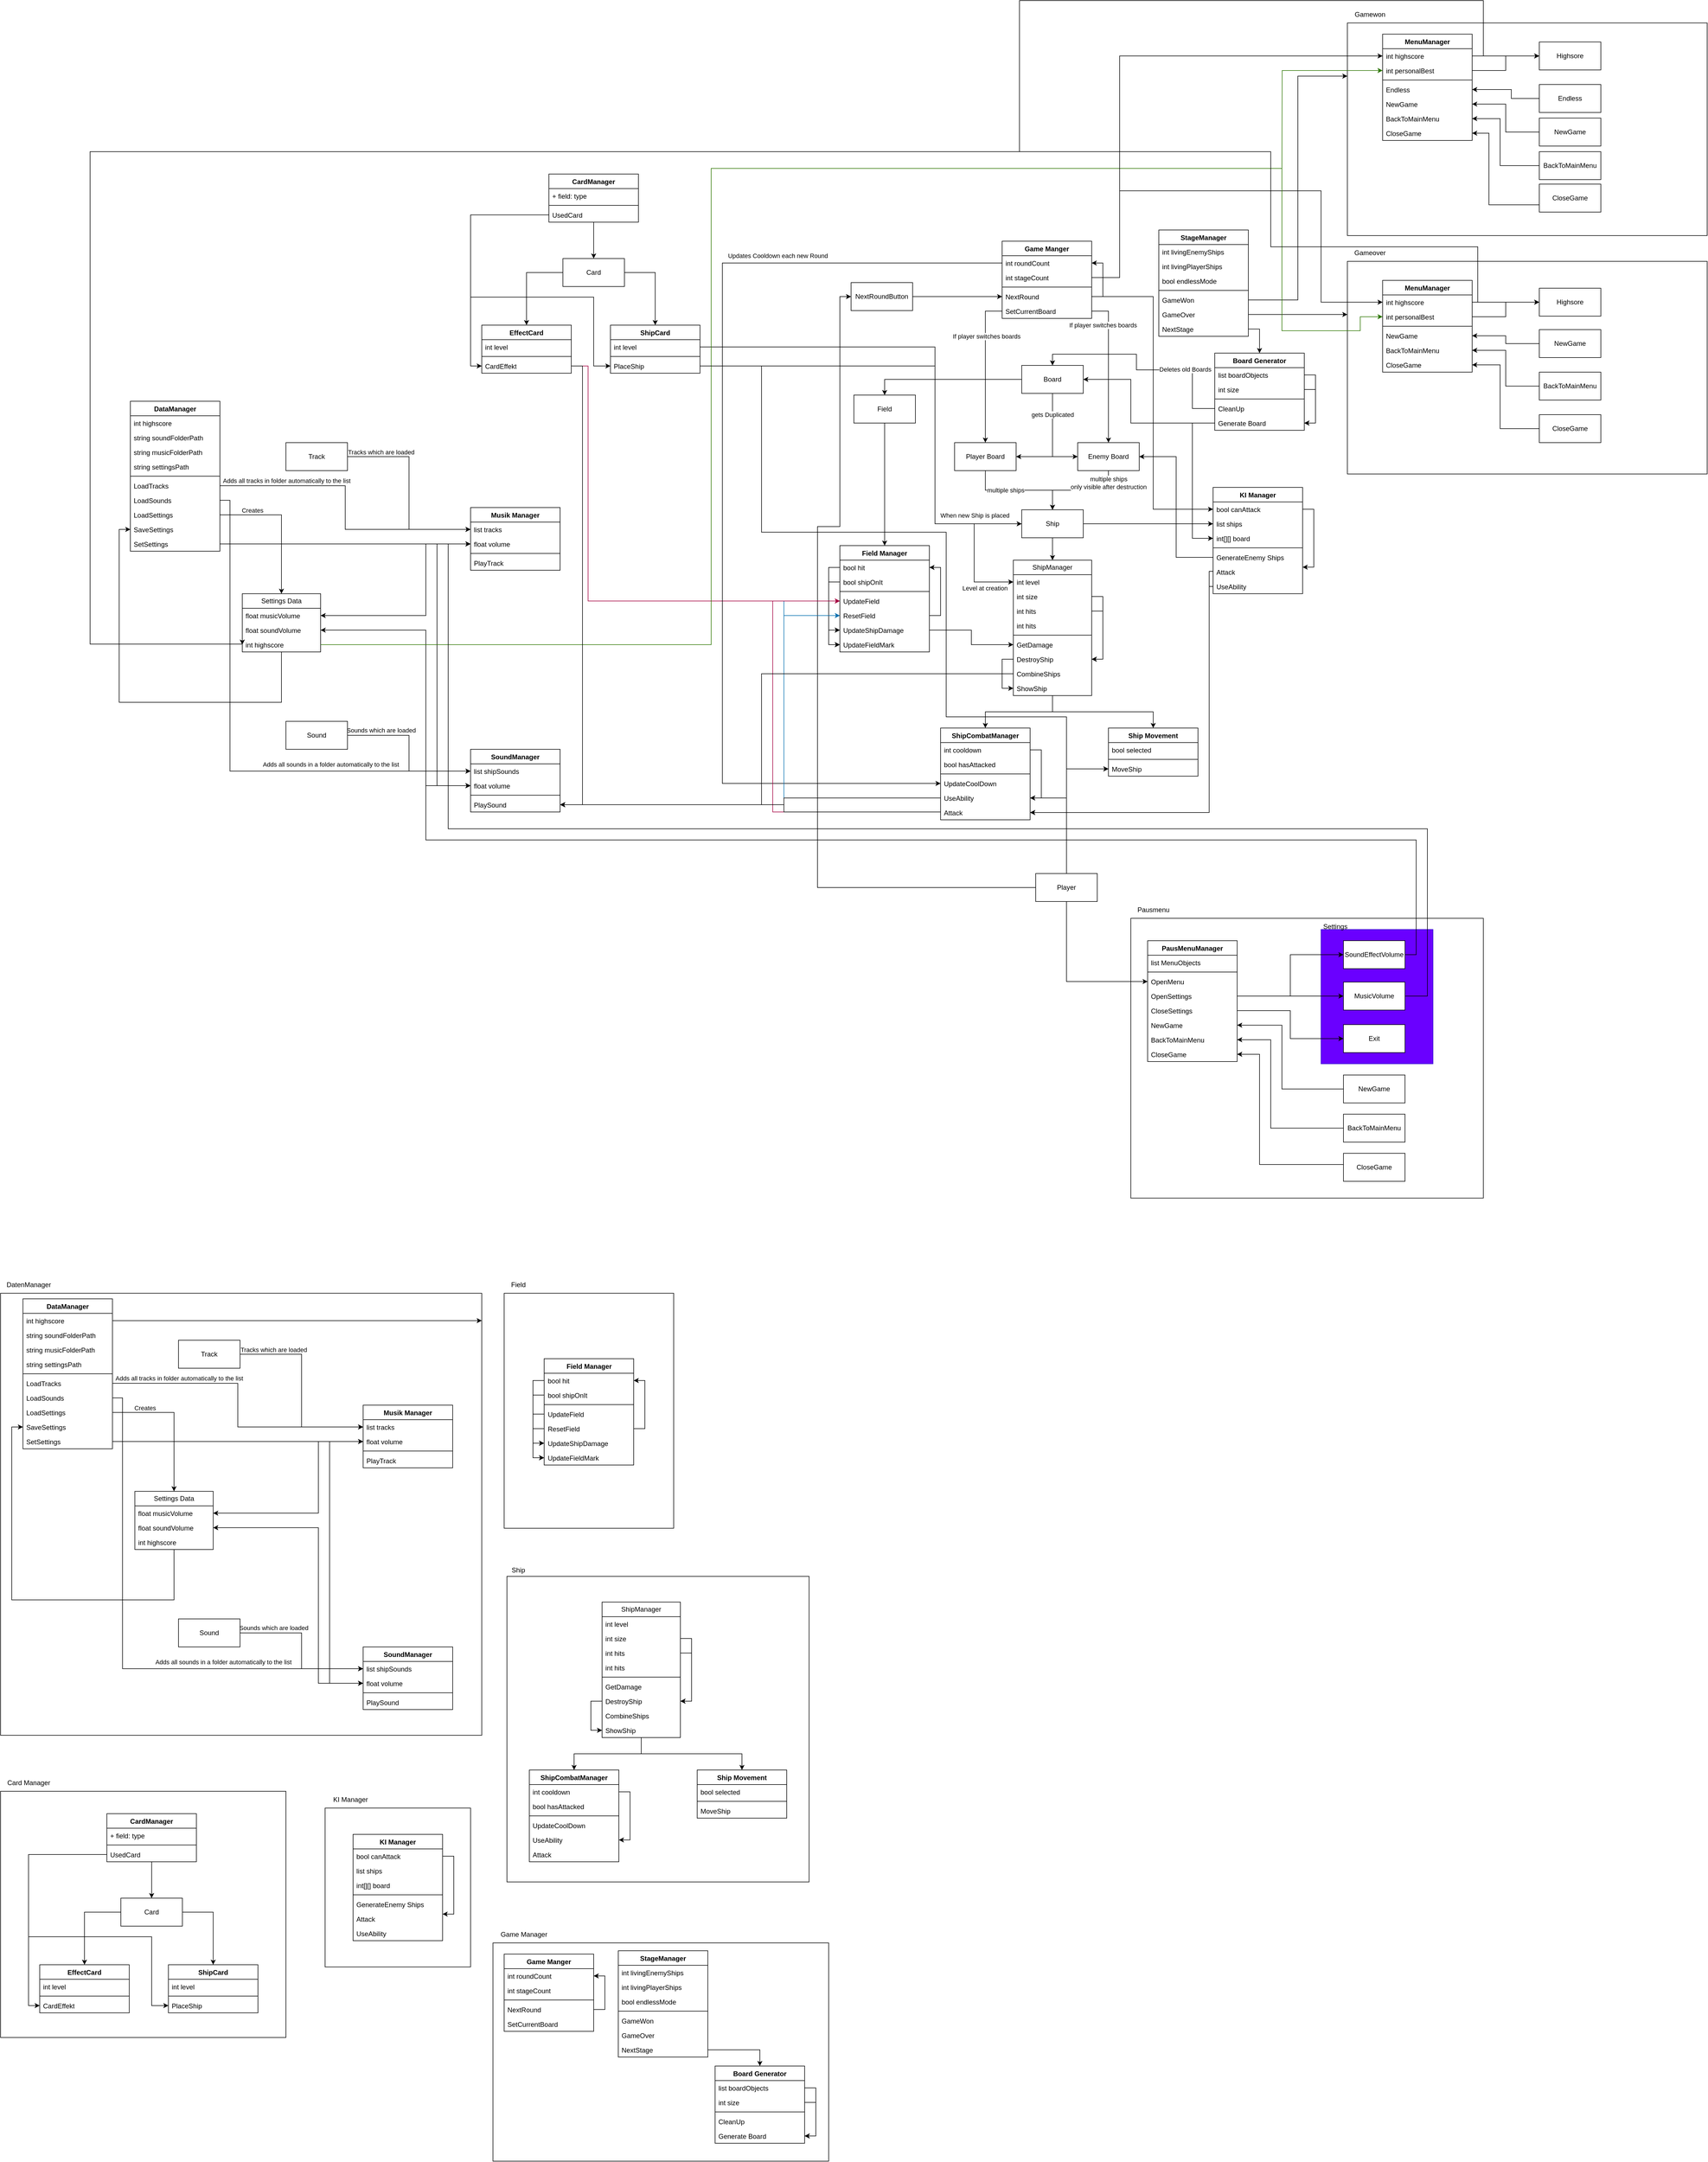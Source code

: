 <mxfile version="25.0.1">
  <diagram name="Page-1" id="iUDMgTAglX5aRWBrEMNV">
    <mxGraphModel dx="7580" dy="4586" grid="1" gridSize="10" guides="1" tooltips="1" connect="1" arrows="1" fold="1" page="1" pageScale="1" pageWidth="827" pageHeight="1169" math="0" shadow="0">
      <root>
        <mxCell id="0" />
        <mxCell id="1" parent="0" />
        <mxCell id="3rkDr--ETfOBDl8UiC0C-165" value="" style="rounded=0;whiteSpace=wrap;html=1;" vertex="1" parent="1">
          <mxGeometry x="-1000" y="2530" width="260" height="284" as="geometry" />
        </mxCell>
        <mxCell id="3rkDr--ETfOBDl8UiC0C-119" value="" style="rounded=0;whiteSpace=wrap;html=1;" vertex="1" parent="1">
          <mxGeometry x="-700" y="2771" width="600" height="390" as="geometry" />
        </mxCell>
        <mxCell id="3rkDr--ETfOBDl8UiC0C-117" value="" style="rounded=0;whiteSpace=wrap;html=1;" vertex="1" parent="1">
          <mxGeometry x="-675" y="2116" width="540" height="546" as="geometry" />
        </mxCell>
        <mxCell id="3rkDr--ETfOBDl8UiC0C-83" value="" style="rounded=0;whiteSpace=wrap;html=1;" vertex="1" parent="1">
          <mxGeometry x="-680" y="1610" width="303" height="420" as="geometry" />
        </mxCell>
        <mxCell id="3rkDr--ETfOBDl8UiC0C-46" value="" style="rounded=0;whiteSpace=wrap;html=1;" vertex="1" parent="1">
          <mxGeometry x="-1580" y="2500" width="510" height="440" as="geometry" />
        </mxCell>
        <mxCell id="3rkDr--ETfOBDl8UiC0C-43" value="" style="rounded=0;whiteSpace=wrap;html=1;" vertex="1" parent="1">
          <mxGeometry x="-1580" y="1610" width="860" height="790" as="geometry" />
        </mxCell>
        <mxCell id="UJqukALROKaVX6PjKz40-76" style="edgeStyle=orthogonalEdgeStyle;rounded=0;orthogonalLoop=1;jettySize=auto;html=1;exitX=0.5;exitY=1;exitDx=0;exitDy=0;entryX=0.5;entryY=0;entryDx=0;entryDy=0;" parent="1" source="UJqukALROKaVX6PjKz40-1" target="UJqukALROKaVX6PjKz40-68" edge="1">
          <mxGeometry relative="1" as="geometry" />
        </mxCell>
        <mxCell id="99_A_lPBDqPC0KgkoBQz-129" style="edgeStyle=orthogonalEdgeStyle;rounded=0;orthogonalLoop=1;jettySize=auto;html=1;exitX=1;exitY=0.5;exitDx=0;exitDy=0;entryX=0;entryY=0.5;entryDx=0;entryDy=0;" parent="1" source="UJqukALROKaVX6PjKz40-1" target="99_A_lPBDqPC0KgkoBQz-117" edge="1">
          <mxGeometry relative="1" as="geometry" />
        </mxCell>
        <mxCell id="UJqukALROKaVX6PjKz40-1" value="Ship" style="html=1;whiteSpace=wrap;" parent="1" vertex="1">
          <mxGeometry x="245" y="210" width="110" height="50" as="geometry" />
        </mxCell>
        <mxCell id="UJqukALROKaVX6PjKz40-5" style="edgeStyle=orthogonalEdgeStyle;rounded=0;orthogonalLoop=1;jettySize=auto;html=1;exitX=0.5;exitY=1;exitDx=0;exitDy=0;entryX=0.5;entryY=0;entryDx=0;entryDy=0;" parent="1" source="UJqukALROKaVX6PjKz40-4" target="UJqukALROKaVX6PjKz40-1" edge="1">
          <mxGeometry relative="1" as="geometry" />
        </mxCell>
        <mxCell id="UJqukALROKaVX6PjKz40-6" value="multiple ships" style="edgeLabel;html=1;align=center;verticalAlign=middle;resizable=0;points=[];" parent="UJqukALROKaVX6PjKz40-5" vertex="1" connectable="0">
          <mxGeometry x="-0.26" relative="1" as="geometry">
            <mxPoint as="offset" />
          </mxGeometry>
        </mxCell>
        <mxCell id="UJqukALROKaVX6PjKz40-4" value="Player Board" style="html=1;whiteSpace=wrap;" parent="1" vertex="1">
          <mxGeometry x="125" y="90" width="110" height="50" as="geometry" />
        </mxCell>
        <mxCell id="UJqukALROKaVX6PjKz40-12" style="edgeStyle=orthogonalEdgeStyle;rounded=0;orthogonalLoop=1;jettySize=auto;html=1;exitX=0.5;exitY=1;exitDx=0;exitDy=0;entryX=0.5;entryY=0;entryDx=0;entryDy=0;" parent="1" source="UJqukALROKaVX6PjKz40-7" target="UJqukALROKaVX6PjKz40-1" edge="1">
          <mxGeometry relative="1" as="geometry">
            <mxPoint x="395" y="160" as="targetPoint" />
          </mxGeometry>
        </mxCell>
        <mxCell id="UJqukALROKaVX6PjKz40-7" value="Enemy Board" style="html=1;whiteSpace=wrap;" parent="1" vertex="1">
          <mxGeometry x="345" y="90" width="110" height="50" as="geometry" />
        </mxCell>
        <mxCell id="UJqukALROKaVX6PjKz40-11" value="multiple ships&lt;div&gt;only visible after destruction&lt;/div&gt;" style="edgeLabel;html=1;align=center;verticalAlign=middle;resizable=0;points=[];" parent="1" vertex="1" connectable="0">
          <mxGeometry x="400" y="162" as="geometry" />
        </mxCell>
        <mxCell id="UJqukALROKaVX6PjKz40-13" value="Game Manger" style="swimlane;fontStyle=1;align=center;verticalAlign=top;childLayout=stackLayout;horizontal=1;startSize=26;horizontalStack=0;resizeParent=1;resizeParentMax=0;resizeLast=0;collapsible=1;marginBottom=0;whiteSpace=wrap;html=1;" parent="1" vertex="1">
          <mxGeometry x="210" y="-270" width="160" height="138" as="geometry" />
        </mxCell>
        <mxCell id="UJqukALROKaVX6PjKz40-14" value="int roundCount" style="text;strokeColor=none;fillColor=none;align=left;verticalAlign=top;spacingLeft=4;spacingRight=4;overflow=hidden;rotatable=0;points=[[0,0.5],[1,0.5]];portConstraint=eastwest;whiteSpace=wrap;html=1;" parent="UJqukALROKaVX6PjKz40-13" vertex="1">
          <mxGeometry y="26" width="160" height="26" as="geometry" />
        </mxCell>
        <mxCell id="UJqukALROKaVX6PjKz40-21" value="int stageCount" style="text;strokeColor=none;fillColor=none;align=left;verticalAlign=top;spacingLeft=4;spacingRight=4;overflow=hidden;rotatable=0;points=[[0,0.5],[1,0.5]];portConstraint=eastwest;whiteSpace=wrap;html=1;" parent="UJqukALROKaVX6PjKz40-13" vertex="1">
          <mxGeometry y="52" width="160" height="26" as="geometry" />
        </mxCell>
        <mxCell id="UJqukALROKaVX6PjKz40-15" value="" style="line;strokeWidth=1;fillColor=none;align=left;verticalAlign=middle;spacingTop=-1;spacingLeft=3;spacingRight=3;rotatable=0;labelPosition=right;points=[];portConstraint=eastwest;strokeColor=inherit;" parent="UJqukALROKaVX6PjKz40-13" vertex="1">
          <mxGeometry y="78" width="160" height="8" as="geometry" />
        </mxCell>
        <mxCell id="PYMZQQHXY7GoBV5e2RjU-38" style="edgeStyle=orthogonalEdgeStyle;rounded=0;orthogonalLoop=1;jettySize=auto;html=1;exitX=1;exitY=0.5;exitDx=0;exitDy=0;entryX=1;entryY=0.5;entryDx=0;entryDy=0;" parent="UJqukALROKaVX6PjKz40-13" source="PYMZQQHXY7GoBV5e2RjU-37" target="UJqukALROKaVX6PjKz40-14" edge="1">
          <mxGeometry relative="1" as="geometry" />
        </mxCell>
        <mxCell id="PYMZQQHXY7GoBV5e2RjU-37" value="NextRound" style="text;strokeColor=none;fillColor=none;align=left;verticalAlign=top;spacingLeft=4;spacingRight=4;overflow=hidden;rotatable=0;points=[[0,0.5],[1,0.5]];portConstraint=eastwest;whiteSpace=wrap;html=1;" parent="UJqukALROKaVX6PjKz40-13" vertex="1">
          <mxGeometry y="86" width="160" height="26" as="geometry" />
        </mxCell>
        <mxCell id="UJqukALROKaVX6PjKz40-16" value="SetCurrentBoard" style="text;strokeColor=none;fillColor=none;align=left;verticalAlign=top;spacingLeft=4;spacingRight=4;overflow=hidden;rotatable=0;points=[[0,0.5],[1,0.5]];portConstraint=eastwest;whiteSpace=wrap;html=1;" parent="UJqukALROKaVX6PjKz40-13" vertex="1">
          <mxGeometry y="112" width="160" height="26" as="geometry" />
        </mxCell>
        <mxCell id="UJqukALROKaVX6PjKz40-17" style="edgeStyle=orthogonalEdgeStyle;rounded=0;orthogonalLoop=1;jettySize=auto;html=1;exitX=0;exitY=0.5;exitDx=0;exitDy=0;entryX=0.5;entryY=0;entryDx=0;entryDy=0;" parent="1" source="UJqukALROKaVX6PjKz40-16" target="UJqukALROKaVX6PjKz40-4" edge="1">
          <mxGeometry relative="1" as="geometry" />
        </mxCell>
        <mxCell id="E-fWqzXN_i9MqAsiBxuQ-2" value="If player switches boards" style="edgeLabel;html=1;align=center;verticalAlign=middle;resizable=0;points=[];" parent="UJqukALROKaVX6PjKz40-17" vertex="1" connectable="0">
          <mxGeometry x="-0.433" y="2" relative="1" as="geometry">
            <mxPoint as="offset" />
          </mxGeometry>
        </mxCell>
        <mxCell id="UJqukALROKaVX6PjKz40-18" style="edgeStyle=orthogonalEdgeStyle;rounded=0;orthogonalLoop=1;jettySize=auto;html=1;exitX=1;exitY=0.5;exitDx=0;exitDy=0;entryX=0.5;entryY=0;entryDx=0;entryDy=0;" parent="1" source="UJqukALROKaVX6PjKz40-16" target="UJqukALROKaVX6PjKz40-7" edge="1">
          <mxGeometry relative="1" as="geometry" />
        </mxCell>
        <mxCell id="UJqukALROKaVX6PjKz40-32" value="Board Generator" style="swimlane;fontStyle=1;align=center;verticalAlign=top;childLayout=stackLayout;horizontal=1;startSize=26;horizontalStack=0;resizeParent=1;resizeParentMax=0;resizeLast=0;collapsible=1;marginBottom=0;whiteSpace=wrap;html=1;" parent="1" vertex="1">
          <mxGeometry x="590" y="-70" width="160" height="138" as="geometry" />
        </mxCell>
        <mxCell id="PYMZQQHXY7GoBV5e2RjU-51" style="edgeStyle=orthogonalEdgeStyle;rounded=0;orthogonalLoop=1;jettySize=auto;html=1;exitX=1;exitY=0.5;exitDx=0;exitDy=0;entryX=1;entryY=0.5;entryDx=0;entryDy=0;" parent="UJqukALROKaVX6PjKz40-32" source="PYMZQQHXY7GoBV5e2RjU-49" target="UJqukALROKaVX6PjKz40-35" edge="1">
          <mxGeometry relative="1" as="geometry" />
        </mxCell>
        <mxCell id="PYMZQQHXY7GoBV5e2RjU-49" value="list boardObjects" style="text;strokeColor=none;fillColor=none;align=left;verticalAlign=top;spacingLeft=4;spacingRight=4;overflow=hidden;rotatable=0;points=[[0,0.5],[1,0.5]];portConstraint=eastwest;whiteSpace=wrap;html=1;" parent="UJqukALROKaVX6PjKz40-32" vertex="1">
          <mxGeometry y="26" width="160" height="26" as="geometry" />
        </mxCell>
        <mxCell id="PYMZQQHXY7GoBV5e2RjU-50" style="edgeStyle=orthogonalEdgeStyle;rounded=0;orthogonalLoop=1;jettySize=auto;html=1;exitX=1;exitY=0.5;exitDx=0;exitDy=0;entryX=1;entryY=0.5;entryDx=0;entryDy=0;" parent="UJqukALROKaVX6PjKz40-32" source="PYMZQQHXY7GoBV5e2RjU-48" target="UJqukALROKaVX6PjKz40-35" edge="1">
          <mxGeometry relative="1" as="geometry" />
        </mxCell>
        <mxCell id="PYMZQQHXY7GoBV5e2RjU-48" value="int size&amp;nbsp;" style="text;strokeColor=none;fillColor=none;align=left;verticalAlign=top;spacingLeft=4;spacingRight=4;overflow=hidden;rotatable=0;points=[[0,0.5],[1,0.5]];portConstraint=eastwest;whiteSpace=wrap;html=1;" parent="UJqukALROKaVX6PjKz40-32" vertex="1">
          <mxGeometry y="52" width="160" height="26" as="geometry" />
        </mxCell>
        <mxCell id="UJqukALROKaVX6PjKz40-34" value="" style="line;strokeWidth=1;fillColor=none;align=left;verticalAlign=middle;spacingTop=-1;spacingLeft=3;spacingRight=3;rotatable=0;labelPosition=right;points=[];portConstraint=eastwest;strokeColor=inherit;" parent="UJqukALROKaVX6PjKz40-32" vertex="1">
          <mxGeometry y="78" width="160" height="8" as="geometry" />
        </mxCell>
        <mxCell id="99_A_lPBDqPC0KgkoBQz-112" value="CleanUp" style="text;strokeColor=none;fillColor=none;align=left;verticalAlign=top;spacingLeft=4;spacingRight=4;overflow=hidden;rotatable=0;points=[[0,0.5],[1,0.5]];portConstraint=eastwest;whiteSpace=wrap;html=1;" parent="UJqukALROKaVX6PjKz40-32" vertex="1">
          <mxGeometry y="86" width="160" height="26" as="geometry" />
        </mxCell>
        <mxCell id="UJqukALROKaVX6PjKz40-35" value="Generate Board" style="text;strokeColor=none;fillColor=none;align=left;verticalAlign=top;spacingLeft=4;spacingRight=4;overflow=hidden;rotatable=0;points=[[0,0.5],[1,0.5]];portConstraint=eastwest;whiteSpace=wrap;html=1;" parent="UJqukALROKaVX6PjKz40-32" vertex="1">
          <mxGeometry y="112" width="160" height="26" as="geometry" />
        </mxCell>
        <mxCell id="UJqukALROKaVX6PjKz40-36" style="edgeStyle=orthogonalEdgeStyle;rounded=0;orthogonalLoop=1;jettySize=auto;html=1;entryX=0.5;entryY=0;entryDx=0;entryDy=0;exitX=1;exitY=0.5;exitDx=0;exitDy=0;" parent="1" source="99_A_lPBDqPC0KgkoBQz-19" target="UJqukALROKaVX6PjKz40-32" edge="1">
          <mxGeometry relative="1" as="geometry">
            <mxPoint x="670" y="-200" as="sourcePoint" />
          </mxGeometry>
        </mxCell>
        <mxCell id="UJqukALROKaVX6PjKz40-37" style="edgeStyle=orthogonalEdgeStyle;rounded=0;orthogonalLoop=1;jettySize=auto;html=1;exitX=0;exitY=0.5;exitDx=0;exitDy=0;entryX=1;entryY=0.5;entryDx=0;entryDy=0;" parent="1" source="UJqukALROKaVX6PjKz40-28" target="UJqukALROKaVX6PjKz40-7" edge="1">
          <mxGeometry relative="1" as="geometry" />
        </mxCell>
        <mxCell id="UJqukALROKaVX6PjKz40-45" value="ShipCombatManager" style="swimlane;fontStyle=1;align=center;verticalAlign=top;childLayout=stackLayout;horizontal=1;startSize=26;horizontalStack=0;resizeParent=1;resizeParentMax=0;resizeLast=0;collapsible=1;marginBottom=0;whiteSpace=wrap;html=1;" parent="1" vertex="1">
          <mxGeometry x="100" y="600" width="160" height="164" as="geometry" />
        </mxCell>
        <mxCell id="UJqukALROKaVX6PjKz40-119" style="edgeStyle=orthogonalEdgeStyle;rounded=0;orthogonalLoop=1;jettySize=auto;html=1;exitX=1;exitY=0.5;exitDx=0;exitDy=0;entryX=1;entryY=0.5;entryDx=0;entryDy=0;" parent="UJqukALROKaVX6PjKz40-45" source="UJqukALROKaVX6PjKz40-46" target="UJqukALROKaVX6PjKz40-50" edge="1">
          <mxGeometry relative="1" as="geometry" />
        </mxCell>
        <mxCell id="UJqukALROKaVX6PjKz40-46" value="int cooldown" style="text;strokeColor=none;fillColor=none;align=left;verticalAlign=top;spacingLeft=4;spacingRight=4;overflow=hidden;rotatable=0;points=[[0,0.5],[1,0.5]];portConstraint=eastwest;whiteSpace=wrap;html=1;" parent="UJqukALROKaVX6PjKz40-45" vertex="1">
          <mxGeometry y="26" width="160" height="26" as="geometry" />
        </mxCell>
        <mxCell id="99_A_lPBDqPC0KgkoBQz-12" value="bool hasAttacked" style="text;strokeColor=none;fillColor=none;align=left;verticalAlign=top;spacingLeft=4;spacingRight=4;overflow=hidden;rotatable=0;points=[[0,0.5],[1,0.5]];portConstraint=eastwest;whiteSpace=wrap;html=1;" parent="UJqukALROKaVX6PjKz40-45" vertex="1">
          <mxGeometry y="52" width="160" height="26" as="geometry" />
        </mxCell>
        <mxCell id="UJqukALROKaVX6PjKz40-47" value="" style="line;strokeWidth=1;fillColor=none;align=left;verticalAlign=middle;spacingTop=-1;spacingLeft=3;spacingRight=3;rotatable=0;labelPosition=right;points=[];portConstraint=eastwest;strokeColor=inherit;" parent="UJqukALROKaVX6PjKz40-45" vertex="1">
          <mxGeometry y="78" width="160" height="8" as="geometry" />
        </mxCell>
        <mxCell id="UJqukALROKaVX6PjKz40-48" value="UpdateCoolDown" style="text;strokeColor=none;fillColor=none;align=left;verticalAlign=top;spacingLeft=4;spacingRight=4;overflow=hidden;rotatable=0;points=[[0,0.5],[1,0.5]];portConstraint=eastwest;whiteSpace=wrap;html=1;" parent="UJqukALROKaVX6PjKz40-45" vertex="1">
          <mxGeometry y="86" width="160" height="26" as="geometry" />
        </mxCell>
        <mxCell id="UJqukALROKaVX6PjKz40-50" value="UseAbility" style="text;strokeColor=none;fillColor=none;align=left;verticalAlign=top;spacingLeft=4;spacingRight=4;overflow=hidden;rotatable=0;points=[[0,0.5],[1,0.5]];portConstraint=eastwest;whiteSpace=wrap;html=1;" parent="UJqukALROKaVX6PjKz40-45" vertex="1">
          <mxGeometry y="112" width="160" height="26" as="geometry" />
        </mxCell>
        <mxCell id="E-fWqzXN_i9MqAsiBxuQ-22" value="Attack" style="text;strokeColor=none;fillColor=none;align=left;verticalAlign=top;spacingLeft=4;spacingRight=4;overflow=hidden;rotatable=0;points=[[0,0.5],[1,0.5]];portConstraint=eastwest;whiteSpace=wrap;html=1;" parent="UJqukALROKaVX6PjKz40-45" vertex="1">
          <mxGeometry y="138" width="160" height="26" as="geometry" />
        </mxCell>
        <mxCell id="UJqukALROKaVX6PjKz40-53" style="edgeStyle=orthogonalEdgeStyle;rounded=0;orthogonalLoop=1;jettySize=auto;html=1;exitX=0.5;exitY=0;exitDx=0;exitDy=0;entryX=1;entryY=0.5;entryDx=0;entryDy=0;" parent="1" source="UJqukALROKaVX6PjKz40-51" target="UJqukALROKaVX6PjKz40-50" edge="1">
          <mxGeometry relative="1" as="geometry" />
        </mxCell>
        <mxCell id="UJqukALROKaVX6PjKz40-66" style="edgeStyle=orthogonalEdgeStyle;rounded=0;orthogonalLoop=1;jettySize=auto;html=1;exitX=0.5;exitY=0;exitDx=0;exitDy=0;entryX=0;entryY=0.5;entryDx=0;entryDy=0;" parent="1" source="UJqukALROKaVX6PjKz40-51" target="UJqukALROKaVX6PjKz40-65" edge="1">
          <mxGeometry relative="1" as="geometry" />
        </mxCell>
        <mxCell id="PYMZQQHXY7GoBV5e2RjU-46" style="edgeStyle=orthogonalEdgeStyle;rounded=0;orthogonalLoop=1;jettySize=auto;html=1;exitX=0;exitY=0.5;exitDx=0;exitDy=0;entryX=0;entryY=0.5;entryDx=0;entryDy=0;" parent="1" source="UJqukALROKaVX6PjKz40-51" target="PYMZQQHXY7GoBV5e2RjU-39" edge="1">
          <mxGeometry relative="1" as="geometry">
            <Array as="points">
              <mxPoint x="-120" y="885" />
              <mxPoint x="-120" y="240" />
              <mxPoint x="-80" y="240" />
              <mxPoint x="-80" y="-171" />
            </Array>
          </mxGeometry>
        </mxCell>
        <mxCell id="UJqukALROKaVX6PjKz40-51" value="Player" style="html=1;whiteSpace=wrap;" parent="1" vertex="1">
          <mxGeometry x="270" y="860" width="110" height="50" as="geometry" />
        </mxCell>
        <mxCell id="UJqukALROKaVX6PjKz40-62" value="Ship Movement" style="swimlane;fontStyle=1;align=center;verticalAlign=top;childLayout=stackLayout;horizontal=1;startSize=26;horizontalStack=0;resizeParent=1;resizeParentMax=0;resizeLast=0;collapsible=1;marginBottom=0;whiteSpace=wrap;html=1;" parent="1" vertex="1">
          <mxGeometry x="400" y="600" width="160" height="86" as="geometry" />
        </mxCell>
        <mxCell id="UJqukALROKaVX6PjKz40-63" value="bool selected" style="text;strokeColor=none;fillColor=none;align=left;verticalAlign=top;spacingLeft=4;spacingRight=4;overflow=hidden;rotatable=0;points=[[0,0.5],[1,0.5]];portConstraint=eastwest;whiteSpace=wrap;html=1;" parent="UJqukALROKaVX6PjKz40-62" vertex="1">
          <mxGeometry y="26" width="160" height="26" as="geometry" />
        </mxCell>
        <mxCell id="UJqukALROKaVX6PjKz40-64" value="" style="line;strokeWidth=1;fillColor=none;align=left;verticalAlign=middle;spacingTop=-1;spacingLeft=3;spacingRight=3;rotatable=0;labelPosition=right;points=[];portConstraint=eastwest;strokeColor=inherit;" parent="UJqukALROKaVX6PjKz40-62" vertex="1">
          <mxGeometry y="52" width="160" height="8" as="geometry" />
        </mxCell>
        <mxCell id="UJqukALROKaVX6PjKz40-65" value="MoveShip" style="text;strokeColor=none;fillColor=none;align=left;verticalAlign=top;spacingLeft=4;spacingRight=4;overflow=hidden;rotatable=0;points=[[0,0.5],[1,0.5]];portConstraint=eastwest;whiteSpace=wrap;html=1;" parent="UJqukALROKaVX6PjKz40-62" vertex="1">
          <mxGeometry y="60" width="160" height="26" as="geometry" />
        </mxCell>
        <mxCell id="UJqukALROKaVX6PjKz40-74" style="edgeStyle=orthogonalEdgeStyle;rounded=0;orthogonalLoop=1;jettySize=auto;html=1;exitX=0.5;exitY=1;exitDx=0;exitDy=0;entryX=0.5;entryY=0;entryDx=0;entryDy=0;" parent="1" source="UJqukALROKaVX6PjKz40-68" target="UJqukALROKaVX6PjKz40-45" edge="1">
          <mxGeometry relative="1" as="geometry" />
        </mxCell>
        <mxCell id="UJqukALROKaVX6PjKz40-75" style="edgeStyle=orthogonalEdgeStyle;rounded=0;orthogonalLoop=1;jettySize=auto;html=1;exitX=0.5;exitY=1;exitDx=0;exitDy=0;entryX=0.5;entryY=0;entryDx=0;entryDy=0;" parent="1" source="UJqukALROKaVX6PjKz40-68" target="UJqukALROKaVX6PjKz40-62" edge="1">
          <mxGeometry relative="1" as="geometry" />
        </mxCell>
        <mxCell id="UJqukALROKaVX6PjKz40-68" value="ShipManager" style="swimlane;fontStyle=0;childLayout=stackLayout;horizontal=1;startSize=26;fillColor=none;horizontalStack=0;resizeParent=1;resizeParentMax=0;resizeLast=0;collapsible=1;marginBottom=0;whiteSpace=wrap;html=1;" parent="1" vertex="1">
          <mxGeometry x="230" y="300" width="140" height="242" as="geometry" />
        </mxCell>
        <mxCell id="UJqukALROKaVX6PjKz40-71" value="int level" style="text;strokeColor=none;fillColor=none;align=left;verticalAlign=top;spacingLeft=4;spacingRight=4;overflow=hidden;rotatable=0;points=[[0,0.5],[1,0.5]];portConstraint=eastwest;whiteSpace=wrap;html=1;" parent="UJqukALROKaVX6PjKz40-68" vertex="1">
          <mxGeometry y="26" width="140" height="26" as="geometry" />
        </mxCell>
        <mxCell id="UJqukALROKaVX6PjKz40-110" style="edgeStyle=orthogonalEdgeStyle;rounded=0;orthogonalLoop=1;jettySize=auto;html=1;exitX=1;exitY=0.5;exitDx=0;exitDy=0;entryX=1;entryY=0.5;entryDx=0;entryDy=0;" parent="UJqukALROKaVX6PjKz40-68" source="UJqukALROKaVX6PjKz40-69" target="UJqukALROKaVX6PjKz40-108" edge="1">
          <mxGeometry relative="1" as="geometry" />
        </mxCell>
        <mxCell id="UJqukALROKaVX6PjKz40-69" value="int size" style="text;strokeColor=none;fillColor=none;align=left;verticalAlign=top;spacingLeft=4;spacingRight=4;overflow=hidden;rotatable=0;points=[[0,0.5],[1,0.5]];portConstraint=eastwest;whiteSpace=wrap;html=1;" parent="UJqukALROKaVX6PjKz40-68" vertex="1">
          <mxGeometry y="52" width="140" height="26" as="geometry" />
        </mxCell>
        <mxCell id="UJqukALROKaVX6PjKz40-109" style="edgeStyle=orthogonalEdgeStyle;rounded=0;orthogonalLoop=1;jettySize=auto;html=1;exitX=1;exitY=0.5;exitDx=0;exitDy=0;entryX=1;entryY=0.5;entryDx=0;entryDy=0;" parent="UJqukALROKaVX6PjKz40-68" source="UJqukALROKaVX6PjKz40-105" target="UJqukALROKaVX6PjKz40-108" edge="1">
          <mxGeometry relative="1" as="geometry" />
        </mxCell>
        <mxCell id="UJqukALROKaVX6PjKz40-105" value="int hits" style="text;strokeColor=none;fillColor=none;align=left;verticalAlign=top;spacingLeft=4;spacingRight=4;overflow=hidden;rotatable=0;points=[[0,0.5],[1,0.5]];portConstraint=eastwest;whiteSpace=wrap;html=1;" parent="UJqukALROKaVX6PjKz40-68" vertex="1">
          <mxGeometry y="78" width="140" height="26" as="geometry" />
        </mxCell>
        <mxCell id="99_A_lPBDqPC0KgkoBQz-110" value="int hits" style="text;strokeColor=none;fillColor=none;align=left;verticalAlign=top;spacingLeft=4;spacingRight=4;overflow=hidden;rotatable=0;points=[[0,0.5],[1,0.5]];portConstraint=eastwest;whiteSpace=wrap;html=1;" parent="UJqukALROKaVX6PjKz40-68" vertex="1">
          <mxGeometry y="104" width="140" height="26" as="geometry" />
        </mxCell>
        <mxCell id="UJqukALROKaVX6PjKz40-77" value="" style="line;strokeWidth=1;fillColor=none;align=left;verticalAlign=middle;spacingTop=-1;spacingLeft=3;spacingRight=3;rotatable=0;labelPosition=right;points=[];portConstraint=eastwest;strokeColor=inherit;" parent="UJqukALROKaVX6PjKz40-68" vertex="1">
          <mxGeometry y="130" width="140" height="8" as="geometry" />
        </mxCell>
        <mxCell id="UJqukALROKaVX6PjKz40-78" value="GetDamage" style="text;strokeColor=none;fillColor=none;align=left;verticalAlign=top;spacingLeft=4;spacingRight=4;overflow=hidden;rotatable=0;points=[[0,0.5],[1,0.5]];portConstraint=eastwest;whiteSpace=wrap;html=1;" parent="UJqukALROKaVX6PjKz40-68" vertex="1">
          <mxGeometry y="138" width="140" height="26" as="geometry" />
        </mxCell>
        <mxCell id="99_A_lPBDqPC0KgkoBQz-111" style="edgeStyle=orthogonalEdgeStyle;rounded=0;orthogonalLoop=1;jettySize=auto;html=1;exitX=0;exitY=0.5;exitDx=0;exitDy=0;entryX=0;entryY=0.5;entryDx=0;entryDy=0;" parent="UJqukALROKaVX6PjKz40-68" source="UJqukALROKaVX6PjKz40-108" target="99_A_lPBDqPC0KgkoBQz-109" edge="1">
          <mxGeometry relative="1" as="geometry" />
        </mxCell>
        <mxCell id="UJqukALROKaVX6PjKz40-108" value="DestroyShip" style="text;strokeColor=none;fillColor=none;align=left;verticalAlign=top;spacingLeft=4;spacingRight=4;overflow=hidden;rotatable=0;points=[[0,0.5],[1,0.5]];portConstraint=eastwest;whiteSpace=wrap;html=1;" parent="UJqukALROKaVX6PjKz40-68" vertex="1">
          <mxGeometry y="164" width="140" height="26" as="geometry" />
        </mxCell>
        <mxCell id="99_A_lPBDqPC0KgkoBQz-5" value="CombineShips" style="text;strokeColor=none;fillColor=none;align=left;verticalAlign=top;spacingLeft=4;spacingRight=4;overflow=hidden;rotatable=0;points=[[0,0.5],[1,0.5]];portConstraint=eastwest;whiteSpace=wrap;html=1;" parent="UJqukALROKaVX6PjKz40-68" vertex="1">
          <mxGeometry y="190" width="140" height="26" as="geometry" />
        </mxCell>
        <mxCell id="99_A_lPBDqPC0KgkoBQz-109" value="ShowShip" style="text;strokeColor=none;fillColor=none;align=left;verticalAlign=top;spacingLeft=4;spacingRight=4;overflow=hidden;rotatable=0;points=[[0,0.5],[1,0.5]];portConstraint=eastwest;whiteSpace=wrap;html=1;" parent="UJqukALROKaVX6PjKz40-68" vertex="1">
          <mxGeometry y="216" width="140" height="26" as="geometry" />
        </mxCell>
        <mxCell id="UJqukALROKaVX6PjKz40-89" style="edgeStyle=orthogonalEdgeStyle;rounded=0;orthogonalLoop=1;jettySize=auto;html=1;exitX=0.5;exitY=1;exitDx=0;exitDy=0;entryX=1;entryY=0.5;entryDx=0;entryDy=0;" parent="1" source="UJqukALROKaVX6PjKz40-87" target="UJqukALROKaVX6PjKz40-4" edge="1">
          <mxGeometry relative="1" as="geometry" />
        </mxCell>
        <mxCell id="UJqukALROKaVX6PjKz40-90" style="edgeStyle=orthogonalEdgeStyle;rounded=0;orthogonalLoop=1;jettySize=auto;html=1;exitX=0.5;exitY=1;exitDx=0;exitDy=0;entryX=0;entryY=0.5;entryDx=0;entryDy=0;" parent="1" source="UJqukALROKaVX6PjKz40-87" target="UJqukALROKaVX6PjKz40-7" edge="1">
          <mxGeometry relative="1" as="geometry" />
        </mxCell>
        <mxCell id="UJqukALROKaVX6PjKz40-91" value="gets Duplicated" style="edgeLabel;html=1;align=center;verticalAlign=middle;resizable=0;points=[];" parent="UJqukALROKaVX6PjKz40-90" vertex="1" connectable="0">
          <mxGeometry x="-0.519" relative="1" as="geometry">
            <mxPoint as="offset" />
          </mxGeometry>
        </mxCell>
        <mxCell id="UJqukALROKaVX6PjKz40-98" style="edgeStyle=orthogonalEdgeStyle;rounded=0;orthogonalLoop=1;jettySize=auto;html=1;exitX=0;exitY=0.5;exitDx=0;exitDy=0;entryX=0.5;entryY=0;entryDx=0;entryDy=0;" parent="1" source="UJqukALROKaVX6PjKz40-87" target="UJqukALROKaVX6PjKz40-97" edge="1">
          <mxGeometry relative="1" as="geometry" />
        </mxCell>
        <mxCell id="UJqukALROKaVX6PjKz40-87" value="Board" style="html=1;whiteSpace=wrap;" parent="1" vertex="1">
          <mxGeometry x="245" y="-48" width="110" height="50" as="geometry" />
        </mxCell>
        <mxCell id="UJqukALROKaVX6PjKz40-88" style="edgeStyle=orthogonalEdgeStyle;rounded=0;orthogonalLoop=1;jettySize=auto;html=1;exitX=0;exitY=0.5;exitDx=0;exitDy=0;entryX=1;entryY=0.5;entryDx=0;entryDy=0;" parent="1" source="UJqukALROKaVX6PjKz40-35" target="UJqukALROKaVX6PjKz40-87" edge="1">
          <mxGeometry relative="1" as="geometry">
            <Array as="points">
              <mxPoint x="440" y="55" />
              <mxPoint x="440" y="-23" />
            </Array>
          </mxGeometry>
        </mxCell>
        <mxCell id="UJqukALROKaVX6PjKz40-103" style="edgeStyle=orthogonalEdgeStyle;rounded=0;orthogonalLoop=1;jettySize=auto;html=1;exitX=0.5;exitY=1;exitDx=0;exitDy=0;entryX=0.5;entryY=0;entryDx=0;entryDy=0;" parent="1" source="UJqukALROKaVX6PjKz40-97" target="UJqukALROKaVX6PjKz40-99" edge="1">
          <mxGeometry relative="1" as="geometry" />
        </mxCell>
        <mxCell id="UJqukALROKaVX6PjKz40-97" value="Field" style="html=1;whiteSpace=wrap;" parent="1" vertex="1">
          <mxGeometry x="-55" y="5" width="110" height="50" as="geometry" />
        </mxCell>
        <mxCell id="UJqukALROKaVX6PjKz40-99" value="Field Manager" style="swimlane;fontStyle=1;align=center;verticalAlign=top;childLayout=stackLayout;horizontal=1;startSize=26;horizontalStack=0;resizeParent=1;resizeParentMax=0;resizeLast=0;collapsible=1;marginBottom=0;whiteSpace=wrap;html=1;" parent="1" vertex="1">
          <mxGeometry x="-80" y="274" width="160" height="190" as="geometry" />
        </mxCell>
        <mxCell id="UJqukALROKaVX6PjKz40-112" style="edgeStyle=orthogonalEdgeStyle;rounded=0;orthogonalLoop=1;jettySize=auto;html=1;exitX=0;exitY=0.5;exitDx=0;exitDy=0;entryX=0;entryY=0.5;entryDx=0;entryDy=0;" parent="UJqukALROKaVX6PjKz40-99" source="UJqukALROKaVX6PjKz40-100" target="UJqukALROKaVX6PjKz40-102" edge="1">
          <mxGeometry relative="1" as="geometry" />
        </mxCell>
        <mxCell id="UJqukALROKaVX6PjKz40-100" value="bool hit" style="text;strokeColor=none;fillColor=none;align=left;verticalAlign=top;spacingLeft=4;spacingRight=4;overflow=hidden;rotatable=0;points=[[0,0.5],[1,0.5]];portConstraint=eastwest;whiteSpace=wrap;html=1;" parent="UJqukALROKaVX6PjKz40-99" vertex="1">
          <mxGeometry y="26" width="160" height="26" as="geometry" />
        </mxCell>
        <mxCell id="UJqukALROKaVX6PjKz40-113" style="edgeStyle=orthogonalEdgeStyle;rounded=0;orthogonalLoop=1;jettySize=auto;html=1;exitX=0;exitY=0.5;exitDx=0;exitDy=0;entryX=0;entryY=0.5;entryDx=0;entryDy=0;" parent="UJqukALROKaVX6PjKz40-99" source="UJqukALROKaVX6PjKz40-104" target="UJqukALROKaVX6PjKz40-102" edge="1">
          <mxGeometry relative="1" as="geometry" />
        </mxCell>
        <mxCell id="UJqukALROKaVX6PjKz40-104" value="bool shipOnIt" style="text;strokeColor=none;fillColor=none;align=left;verticalAlign=top;spacingLeft=4;spacingRight=4;overflow=hidden;rotatable=0;points=[[0,0.5],[1,0.5]];portConstraint=eastwest;whiteSpace=wrap;html=1;" parent="UJqukALROKaVX6PjKz40-99" vertex="1">
          <mxGeometry y="52" width="160" height="26" as="geometry" />
        </mxCell>
        <mxCell id="UJqukALROKaVX6PjKz40-101" value="" style="line;strokeWidth=1;fillColor=none;align=left;verticalAlign=middle;spacingTop=-1;spacingLeft=3;spacingRight=3;rotatable=0;labelPosition=right;points=[];portConstraint=eastwest;strokeColor=inherit;" parent="UJqukALROKaVX6PjKz40-99" vertex="1">
          <mxGeometry y="78" width="160" height="8" as="geometry" />
        </mxCell>
        <mxCell id="99_A_lPBDqPC0KgkoBQz-2" style="edgeStyle=orthogonalEdgeStyle;rounded=0;orthogonalLoop=1;jettySize=auto;html=1;exitX=0;exitY=0.5;exitDx=0;exitDy=0;entryX=0;entryY=0.5;entryDx=0;entryDy=0;" parent="UJqukALROKaVX6PjKz40-99" source="UJqukALROKaVX6PjKz40-111" target="99_A_lPBDqPC0KgkoBQz-1" edge="1">
          <mxGeometry relative="1" as="geometry" />
        </mxCell>
        <mxCell id="UJqukALROKaVX6PjKz40-111" value="UpdateField" style="text;strokeColor=none;fillColor=none;align=left;verticalAlign=top;spacingLeft=4;spacingRight=4;overflow=hidden;rotatable=0;points=[[0,0.5],[1,0.5]];portConstraint=eastwest;whiteSpace=wrap;html=1;" parent="UJqukALROKaVX6PjKz40-99" vertex="1">
          <mxGeometry y="86" width="160" height="26" as="geometry" />
        </mxCell>
        <mxCell id="UJqukALROKaVX6PjKz40-118" style="edgeStyle=orthogonalEdgeStyle;rounded=0;orthogonalLoop=1;jettySize=auto;html=1;exitX=1;exitY=0.5;exitDx=0;exitDy=0;entryX=1;entryY=0.5;entryDx=0;entryDy=0;" parent="UJqukALROKaVX6PjKz40-99" source="UJqukALROKaVX6PjKz40-116" target="UJqukALROKaVX6PjKz40-100" edge="1">
          <mxGeometry relative="1" as="geometry" />
        </mxCell>
        <mxCell id="99_A_lPBDqPC0KgkoBQz-3" style="edgeStyle=orthogonalEdgeStyle;rounded=0;orthogonalLoop=1;jettySize=auto;html=1;exitX=0;exitY=0.5;exitDx=0;exitDy=0;entryX=0;entryY=0.5;entryDx=0;entryDy=0;" parent="UJqukALROKaVX6PjKz40-99" source="UJqukALROKaVX6PjKz40-116" target="99_A_lPBDqPC0KgkoBQz-1" edge="1">
          <mxGeometry relative="1" as="geometry" />
        </mxCell>
        <mxCell id="UJqukALROKaVX6PjKz40-116" value="ResetField" style="text;strokeColor=none;fillColor=none;align=left;verticalAlign=top;spacingLeft=4;spacingRight=4;overflow=hidden;rotatable=0;points=[[0,0.5],[1,0.5]];portConstraint=eastwest;whiteSpace=wrap;html=1;" parent="UJqukALROKaVX6PjKz40-99" vertex="1">
          <mxGeometry y="112" width="160" height="26" as="geometry" />
        </mxCell>
        <mxCell id="UJqukALROKaVX6PjKz40-102" value="UpdateShipDamage" style="text;strokeColor=none;fillColor=none;align=left;verticalAlign=top;spacingLeft=4;spacingRight=4;overflow=hidden;rotatable=0;points=[[0,0.5],[1,0.5]];portConstraint=eastwest;whiteSpace=wrap;html=1;" parent="UJqukALROKaVX6PjKz40-99" vertex="1">
          <mxGeometry y="138" width="160" height="26" as="geometry" />
        </mxCell>
        <mxCell id="99_A_lPBDqPC0KgkoBQz-1" value="UpdateFieldMark" style="text;strokeColor=none;fillColor=none;align=left;verticalAlign=top;spacingLeft=4;spacingRight=4;overflow=hidden;rotatable=0;points=[[0,0.5],[1,0.5]];portConstraint=eastwest;whiteSpace=wrap;html=1;" parent="UJqukALROKaVX6PjKz40-99" vertex="1">
          <mxGeometry y="164" width="160" height="26" as="geometry" />
        </mxCell>
        <mxCell id="UJqukALROKaVX6PjKz40-106" style="edgeStyle=orthogonalEdgeStyle;rounded=0;orthogonalLoop=1;jettySize=auto;html=1;exitX=1;exitY=0.5;exitDx=0;exitDy=0;entryX=0;entryY=0.5;entryDx=0;entryDy=0;" parent="1" source="UJqukALROKaVX6PjKz40-102" target="UJqukALROKaVX6PjKz40-78" edge="1">
          <mxGeometry relative="1" as="geometry" />
        </mxCell>
        <mxCell id="E-fWqzXN_i9MqAsiBxuQ-17" style="edgeStyle=orthogonalEdgeStyle;rounded=0;orthogonalLoop=1;jettySize=auto;html=1;exitX=0.5;exitY=1;exitDx=0;exitDy=0;entryX=0.5;entryY=0;entryDx=0;entryDy=0;" parent="1" source="UJqukALROKaVX6PjKz40-120" target="E-fWqzXN_i9MqAsiBxuQ-16" edge="1">
          <mxGeometry relative="1" as="geometry" />
        </mxCell>
        <mxCell id="UJqukALROKaVX6PjKz40-120" value="CardManager" style="swimlane;fontStyle=1;align=center;verticalAlign=top;childLayout=stackLayout;horizontal=1;startSize=26;horizontalStack=0;resizeParent=1;resizeParentMax=0;resizeLast=0;collapsible=1;marginBottom=0;whiteSpace=wrap;html=1;" parent="1" vertex="1">
          <mxGeometry x="-600" y="-390" width="160" height="86" as="geometry" />
        </mxCell>
        <mxCell id="UJqukALROKaVX6PjKz40-121" value="+ field: type" style="text;strokeColor=none;fillColor=none;align=left;verticalAlign=top;spacingLeft=4;spacingRight=4;overflow=hidden;rotatable=0;points=[[0,0.5],[1,0.5]];portConstraint=eastwest;whiteSpace=wrap;html=1;" parent="UJqukALROKaVX6PjKz40-120" vertex="1">
          <mxGeometry y="26" width="160" height="26" as="geometry" />
        </mxCell>
        <mxCell id="UJqukALROKaVX6PjKz40-122" value="" style="line;strokeWidth=1;fillColor=none;align=left;verticalAlign=middle;spacingTop=-1;spacingLeft=3;spacingRight=3;rotatable=0;labelPosition=right;points=[];portConstraint=eastwest;strokeColor=inherit;" parent="UJqukALROKaVX6PjKz40-120" vertex="1">
          <mxGeometry y="52" width="160" height="8" as="geometry" />
        </mxCell>
        <mxCell id="UJqukALROKaVX6PjKz40-123" value="UsedCard" style="text;strokeColor=none;fillColor=none;align=left;verticalAlign=top;spacingLeft=4;spacingRight=4;overflow=hidden;rotatable=0;points=[[0,0.5],[1,0.5]];portConstraint=eastwest;whiteSpace=wrap;html=1;" parent="UJqukALROKaVX6PjKz40-120" vertex="1">
          <mxGeometry y="60" width="160" height="26" as="geometry" />
        </mxCell>
        <mxCell id="UJqukALROKaVX6PjKz40-124" value="EffectCard" style="swimlane;fontStyle=1;align=center;verticalAlign=top;childLayout=stackLayout;horizontal=1;startSize=26;horizontalStack=0;resizeParent=1;resizeParentMax=0;resizeLast=0;collapsible=1;marginBottom=0;whiteSpace=wrap;html=1;" parent="1" vertex="1">
          <mxGeometry x="-720" y="-120" width="160" height="86" as="geometry" />
        </mxCell>
        <mxCell id="UJqukALROKaVX6PjKz40-125" value="int level" style="text;strokeColor=none;fillColor=none;align=left;verticalAlign=top;spacingLeft=4;spacingRight=4;overflow=hidden;rotatable=0;points=[[0,0.5],[1,0.5]];portConstraint=eastwest;whiteSpace=wrap;html=1;" parent="UJqukALROKaVX6PjKz40-124" vertex="1">
          <mxGeometry y="26" width="160" height="26" as="geometry" />
        </mxCell>
        <mxCell id="UJqukALROKaVX6PjKz40-126" value="" style="line;strokeWidth=1;fillColor=none;align=left;verticalAlign=middle;spacingTop=-1;spacingLeft=3;spacingRight=3;rotatable=0;labelPosition=right;points=[];portConstraint=eastwest;strokeColor=inherit;" parent="UJqukALROKaVX6PjKz40-124" vertex="1">
          <mxGeometry y="52" width="160" height="8" as="geometry" />
        </mxCell>
        <mxCell id="UJqukALROKaVX6PjKz40-127" value="CardEffekt" style="text;strokeColor=none;fillColor=none;align=left;verticalAlign=top;spacingLeft=4;spacingRight=4;overflow=hidden;rotatable=0;points=[[0,0.5],[1,0.5]];portConstraint=eastwest;whiteSpace=wrap;html=1;" parent="UJqukALROKaVX6PjKz40-124" vertex="1">
          <mxGeometry y="60" width="160" height="26" as="geometry" />
        </mxCell>
        <mxCell id="E-fWqzXN_i9MqAsiBxuQ-1" style="edgeStyle=orthogonalEdgeStyle;rounded=0;orthogonalLoop=1;jettySize=auto;html=1;exitX=1;exitY=0.5;exitDx=0;exitDy=0;entryX=0;entryY=0.5;entryDx=0;entryDy=0;fillColor=#d80073;strokeColor=#A50040;" parent="1" source="UJqukALROKaVX6PjKz40-127" target="UJqukALROKaVX6PjKz40-111" edge="1">
          <mxGeometry relative="1" as="geometry">
            <Array as="points">
              <mxPoint x="-530" y="-47" />
              <mxPoint x="-530" y="373" />
            </Array>
          </mxGeometry>
        </mxCell>
        <mxCell id="E-fWqzXN_i9MqAsiBxuQ-3" value="If player switches boards" style="edgeLabel;html=1;align=center;verticalAlign=middle;resizable=0;points=[];" parent="1" vertex="1" connectable="0">
          <mxGeometry x="390" y="-120" as="geometry" />
        </mxCell>
        <mxCell id="E-fWqzXN_i9MqAsiBxuQ-7" value="ShipCard" style="swimlane;fontStyle=1;align=center;verticalAlign=top;childLayout=stackLayout;horizontal=1;startSize=26;horizontalStack=0;resizeParent=1;resizeParentMax=0;resizeLast=0;collapsible=1;marginBottom=0;whiteSpace=wrap;html=1;" parent="1" vertex="1">
          <mxGeometry x="-490" y="-120" width="160" height="86" as="geometry" />
        </mxCell>
        <mxCell id="E-fWqzXN_i9MqAsiBxuQ-8" value="int level" style="text;strokeColor=none;fillColor=none;align=left;verticalAlign=top;spacingLeft=4;spacingRight=4;overflow=hidden;rotatable=0;points=[[0,0.5],[1,0.5]];portConstraint=eastwest;whiteSpace=wrap;html=1;" parent="E-fWqzXN_i9MqAsiBxuQ-7" vertex="1">
          <mxGeometry y="26" width="160" height="26" as="geometry" />
        </mxCell>
        <mxCell id="E-fWqzXN_i9MqAsiBxuQ-9" value="" style="line;strokeWidth=1;fillColor=none;align=left;verticalAlign=middle;spacingTop=-1;spacingLeft=3;spacingRight=3;rotatable=0;labelPosition=right;points=[];portConstraint=eastwest;strokeColor=inherit;" parent="E-fWqzXN_i9MqAsiBxuQ-7" vertex="1">
          <mxGeometry y="52" width="160" height="8" as="geometry" />
        </mxCell>
        <mxCell id="E-fWqzXN_i9MqAsiBxuQ-10" value="PlaceShip" style="text;strokeColor=none;fillColor=none;align=left;verticalAlign=top;spacingLeft=4;spacingRight=4;overflow=hidden;rotatable=0;points=[[0,0.5],[1,0.5]];portConstraint=eastwest;whiteSpace=wrap;html=1;" parent="E-fWqzXN_i9MqAsiBxuQ-7" vertex="1">
          <mxGeometry y="60" width="160" height="26" as="geometry" />
        </mxCell>
        <mxCell id="E-fWqzXN_i9MqAsiBxuQ-12" style="edgeStyle=orthogonalEdgeStyle;rounded=0;orthogonalLoop=1;jettySize=auto;html=1;exitX=1;exitY=0.5;exitDx=0;exitDy=0;entryX=0;entryY=0.5;entryDx=0;entryDy=0;" parent="1" source="E-fWqzXN_i9MqAsiBxuQ-10" target="UJqukALROKaVX6PjKz40-1" edge="1">
          <mxGeometry relative="1" as="geometry">
            <Array as="points">
              <mxPoint x="90" y="-47" />
              <mxPoint x="90" y="235" />
            </Array>
          </mxGeometry>
        </mxCell>
        <mxCell id="E-fWqzXN_i9MqAsiBxuQ-14" style="edgeStyle=orthogonalEdgeStyle;rounded=0;orthogonalLoop=1;jettySize=auto;html=1;exitX=1;exitY=0.5;exitDx=0;exitDy=0;entryX=0;entryY=0.5;entryDx=0;entryDy=0;" parent="1" source="E-fWqzXN_i9MqAsiBxuQ-8" target="UJqukALROKaVX6PjKz40-71" edge="1">
          <mxGeometry relative="1" as="geometry">
            <mxPoint x="-320" y="-95" as="sourcePoint" />
            <mxPoint x="230" y="339" as="targetPoint" />
            <Array as="points">
              <mxPoint x="90" y="-81" />
              <mxPoint x="90" y="235" />
              <mxPoint x="160" y="235" />
              <mxPoint x="160" y="339" />
            </Array>
          </mxGeometry>
        </mxCell>
        <mxCell id="E-fWqzXN_i9MqAsiBxuQ-15" value="When new Ship is placed" style="edgeLabel;html=1;align=center;verticalAlign=middle;resizable=0;points=[];" parent="E-fWqzXN_i9MqAsiBxuQ-14" vertex="1" connectable="0">
          <mxGeometry x="0.602" y="2" relative="1" as="geometry">
            <mxPoint x="22" y="-13" as="offset" />
          </mxGeometry>
        </mxCell>
        <mxCell id="99_A_lPBDqPC0KgkoBQz-4" value="Level at creation" style="edgeLabel;html=1;align=center;verticalAlign=middle;resizable=0;points=[];" parent="E-fWqzXN_i9MqAsiBxuQ-14" vertex="1" connectable="0">
          <mxGeometry x="0.895" y="-1" relative="1" as="geometry">
            <mxPoint y="10" as="offset" />
          </mxGeometry>
        </mxCell>
        <mxCell id="E-fWqzXN_i9MqAsiBxuQ-18" style="edgeStyle=orthogonalEdgeStyle;rounded=0;orthogonalLoop=1;jettySize=auto;html=1;exitX=1;exitY=0.5;exitDx=0;exitDy=0;entryX=0.5;entryY=0;entryDx=0;entryDy=0;" parent="1" source="E-fWqzXN_i9MqAsiBxuQ-16" target="E-fWqzXN_i9MqAsiBxuQ-7" edge="1">
          <mxGeometry relative="1" as="geometry" />
        </mxCell>
        <mxCell id="E-fWqzXN_i9MqAsiBxuQ-19" style="edgeStyle=orthogonalEdgeStyle;rounded=0;orthogonalLoop=1;jettySize=auto;html=1;exitX=0;exitY=0.5;exitDx=0;exitDy=0;entryX=0.5;entryY=0;entryDx=0;entryDy=0;" parent="1" source="E-fWqzXN_i9MqAsiBxuQ-16" target="UJqukALROKaVX6PjKz40-124" edge="1">
          <mxGeometry relative="1" as="geometry" />
        </mxCell>
        <mxCell id="E-fWqzXN_i9MqAsiBxuQ-16" value="Card" style="html=1;whiteSpace=wrap;" parent="1" vertex="1">
          <mxGeometry x="-575" y="-239" width="110" height="50" as="geometry" />
        </mxCell>
        <mxCell id="E-fWqzXN_i9MqAsiBxuQ-20" style="edgeStyle=orthogonalEdgeStyle;rounded=0;orthogonalLoop=1;jettySize=auto;html=1;exitX=0;exitY=0.5;exitDx=0;exitDy=0;entryX=0;entryY=0.5;entryDx=0;entryDy=0;" parent="1" source="UJqukALROKaVX6PjKz40-123" target="UJqukALROKaVX6PjKz40-127" edge="1">
          <mxGeometry relative="1" as="geometry" />
        </mxCell>
        <mxCell id="E-fWqzXN_i9MqAsiBxuQ-21" style="edgeStyle=orthogonalEdgeStyle;rounded=0;orthogonalLoop=1;jettySize=auto;html=1;exitX=0;exitY=0.5;exitDx=0;exitDy=0;entryX=0;entryY=0.5;entryDx=0;entryDy=0;" parent="1" source="UJqukALROKaVX6PjKz40-123" target="E-fWqzXN_i9MqAsiBxuQ-10" edge="1">
          <mxGeometry relative="1" as="geometry">
            <Array as="points">
              <mxPoint x="-740" y="-317" />
              <mxPoint x="-740" y="-170" />
              <mxPoint x="-520" y="-170" />
              <mxPoint x="-520" y="-47" />
            </Array>
          </mxGeometry>
        </mxCell>
        <mxCell id="E-fWqzXN_i9MqAsiBxuQ-23" style="edgeStyle=orthogonalEdgeStyle;rounded=0;orthogonalLoop=1;jettySize=auto;html=1;exitX=0;exitY=0.5;exitDx=0;exitDy=0;entryX=0;entryY=0.5;entryDx=0;entryDy=0;" parent="1" source="UJqukALROKaVX6PjKz40-14" target="UJqukALROKaVX6PjKz40-48" edge="1">
          <mxGeometry relative="1" as="geometry">
            <mxPoint x="70" y="613" as="targetPoint" />
            <Array as="points">
              <mxPoint x="-290" y="-231" />
              <mxPoint x="-290" y="699" />
            </Array>
            <mxPoint x="210" y="-231" as="sourcePoint" />
          </mxGeometry>
        </mxCell>
        <mxCell id="E-fWqzXN_i9MqAsiBxuQ-24" value="Updates Cooldown each new Round" style="edgeLabel;html=1;align=center;verticalAlign=middle;resizable=0;points=[];" parent="E-fWqzXN_i9MqAsiBxuQ-23" vertex="1" connectable="0">
          <mxGeometry x="-0.523" relative="1" as="geometry">
            <mxPoint x="33" y="-13" as="offset" />
          </mxGeometry>
        </mxCell>
        <mxCell id="99_A_lPBDqPC0KgkoBQz-11" value="" style="endArrow=none;html=1;rounded=0;fillColor=#1ba1e2;strokeColor=#006EAF;" parent="1" edge="1">
          <mxGeometry width="50" height="50" relative="1" as="geometry">
            <mxPoint x="-180" y="400" as="sourcePoint" />
            <mxPoint x="-180" y="373" as="targetPoint" />
          </mxGeometry>
        </mxCell>
        <mxCell id="99_A_lPBDqPC0KgkoBQz-14" value="StageManager" style="swimlane;fontStyle=1;align=center;verticalAlign=top;childLayout=stackLayout;horizontal=1;startSize=26;horizontalStack=0;resizeParent=1;resizeParentMax=0;resizeLast=0;collapsible=1;marginBottom=0;whiteSpace=wrap;html=1;" parent="1" vertex="1">
          <mxGeometry x="490" y="-290" width="160" height="190" as="geometry" />
        </mxCell>
        <mxCell id="99_A_lPBDqPC0KgkoBQz-15" value="int livingEnemyShips" style="text;strokeColor=none;fillColor=none;align=left;verticalAlign=top;spacingLeft=4;spacingRight=4;overflow=hidden;rotatable=0;points=[[0,0.5],[1,0.5]];portConstraint=eastwest;whiteSpace=wrap;html=1;" parent="99_A_lPBDqPC0KgkoBQz-14" vertex="1">
          <mxGeometry y="26" width="160" height="26" as="geometry" />
        </mxCell>
        <mxCell id="99_A_lPBDqPC0KgkoBQz-16" value="int livingPlayerShips" style="text;strokeColor=none;fillColor=none;align=left;verticalAlign=top;spacingLeft=4;spacingRight=4;overflow=hidden;rotatable=0;points=[[0,0.5],[1,0.5]];portConstraint=eastwest;whiteSpace=wrap;html=1;" parent="99_A_lPBDqPC0KgkoBQz-14" vertex="1">
          <mxGeometry y="52" width="160" height="26" as="geometry" />
        </mxCell>
        <mxCell id="99_A_lPBDqPC0KgkoBQz-25" value="bool endlessMode" style="text;strokeColor=none;fillColor=none;align=left;verticalAlign=top;spacingLeft=4;spacingRight=4;overflow=hidden;rotatable=0;points=[[0,0.5],[1,0.5]];portConstraint=eastwest;whiteSpace=wrap;html=1;" parent="99_A_lPBDqPC0KgkoBQz-14" vertex="1">
          <mxGeometry y="78" width="160" height="26" as="geometry" />
        </mxCell>
        <mxCell id="99_A_lPBDqPC0KgkoBQz-17" value="" style="line;strokeWidth=1;fillColor=none;align=left;verticalAlign=middle;spacingTop=-1;spacingLeft=3;spacingRight=3;rotatable=0;labelPosition=right;points=[];portConstraint=eastwest;strokeColor=inherit;" parent="99_A_lPBDqPC0KgkoBQz-14" vertex="1">
          <mxGeometry y="104" width="160" height="8" as="geometry" />
        </mxCell>
        <mxCell id="99_A_lPBDqPC0KgkoBQz-24" value="&lt;div&gt;GameWon&lt;/div&gt;" style="text;strokeColor=none;fillColor=none;align=left;verticalAlign=top;spacingLeft=4;spacingRight=4;overflow=hidden;rotatable=0;points=[[0,0.5],[1,0.5]];portConstraint=eastwest;whiteSpace=wrap;html=1;" parent="99_A_lPBDqPC0KgkoBQz-14" vertex="1">
          <mxGeometry y="112" width="160" height="26" as="geometry" />
        </mxCell>
        <mxCell id="99_A_lPBDqPC0KgkoBQz-18" value="GameOver&lt;div&gt;&lt;br&gt;&lt;/div&gt;" style="text;strokeColor=none;fillColor=none;align=left;verticalAlign=top;spacingLeft=4;spacingRight=4;overflow=hidden;rotatable=0;points=[[0,0.5],[1,0.5]];portConstraint=eastwest;whiteSpace=wrap;html=1;" parent="99_A_lPBDqPC0KgkoBQz-14" vertex="1">
          <mxGeometry y="138" width="160" height="26" as="geometry" />
        </mxCell>
        <mxCell id="99_A_lPBDqPC0KgkoBQz-19" value="NextStage" style="text;strokeColor=none;fillColor=none;align=left;verticalAlign=top;spacingLeft=4;spacingRight=4;overflow=hidden;rotatable=0;points=[[0,0.5],[1,0.5]];portConstraint=eastwest;whiteSpace=wrap;html=1;" parent="99_A_lPBDqPC0KgkoBQz-14" vertex="1">
          <mxGeometry y="164" width="160" height="26" as="geometry" />
        </mxCell>
        <mxCell id="99_A_lPBDqPC0KgkoBQz-13" style="edgeStyle=orthogonalEdgeStyle;rounded=0;orthogonalLoop=1;jettySize=auto;html=1;exitX=0;exitY=0.5;exitDx=0;exitDy=0;entryX=0;entryY=0.5;entryDx=0;entryDy=0;fillColor=#1ba1e2;strokeColor=#006EAF;" parent="1" source="UJqukALROKaVX6PjKz40-50" target="UJqukALROKaVX6PjKz40-116" edge="1">
          <mxGeometry relative="1" as="geometry">
            <Array as="points">
              <mxPoint x="-180" y="725" />
              <mxPoint x="-180" y="399" />
            </Array>
          </mxGeometry>
        </mxCell>
        <mxCell id="99_A_lPBDqPC0KgkoBQz-21" value="" style="rounded=0;whiteSpace=wrap;html=1;" parent="1" vertex="1">
          <mxGeometry x="827" y="-234" width="643" height="380" as="geometry" />
        </mxCell>
        <mxCell id="99_A_lPBDqPC0KgkoBQz-22" value="Gameover" style="text;html=1;align=center;verticalAlign=middle;resizable=0;points=[];autosize=1;strokeColor=none;fillColor=none;" parent="1" vertex="1">
          <mxGeometry x="827" y="-264" width="80" height="30" as="geometry" />
        </mxCell>
        <mxCell id="99_A_lPBDqPC0KgkoBQz-23" style="edgeStyle=orthogonalEdgeStyle;rounded=0;orthogonalLoop=1;jettySize=auto;html=1;exitX=1;exitY=0.5;exitDx=0;exitDy=0;entryX=0;entryY=0.25;entryDx=0;entryDy=0;" parent="1" source="99_A_lPBDqPC0KgkoBQz-18" target="99_A_lPBDqPC0KgkoBQz-21" edge="1">
          <mxGeometry relative="1" as="geometry" />
        </mxCell>
        <mxCell id="99_A_lPBDqPC0KgkoBQz-28" value="" style="rounded=0;whiteSpace=wrap;html=1;" parent="1" vertex="1">
          <mxGeometry x="827" y="-660" width="643" height="380" as="geometry" />
        </mxCell>
        <mxCell id="99_A_lPBDqPC0KgkoBQz-29" value="Gamewon" style="text;html=1;align=center;verticalAlign=middle;resizable=0;points=[];autosize=1;strokeColor=none;fillColor=none;" parent="1" vertex="1">
          <mxGeometry x="827" y="-690" width="80" height="30" as="geometry" />
        </mxCell>
        <mxCell id="99_A_lPBDqPC0KgkoBQz-30" style="edgeStyle=orthogonalEdgeStyle;rounded=0;orthogonalLoop=1;jettySize=auto;html=1;exitX=1;exitY=0.5;exitDx=0;exitDy=0;entryX=0;entryY=0.25;entryDx=0;entryDy=0;" parent="1" source="99_A_lPBDqPC0KgkoBQz-24" target="99_A_lPBDqPC0KgkoBQz-28" edge="1">
          <mxGeometry relative="1" as="geometry" />
        </mxCell>
        <mxCell id="99_A_lPBDqPC0KgkoBQz-44" value="SoundManager" style="swimlane;fontStyle=1;align=center;verticalAlign=top;childLayout=stackLayout;horizontal=1;startSize=26;horizontalStack=0;resizeParent=1;resizeParentMax=0;resizeLast=0;collapsible=1;marginBottom=0;whiteSpace=wrap;html=1;" parent="1" vertex="1">
          <mxGeometry x="-740" y="638" width="160" height="112" as="geometry" />
        </mxCell>
        <mxCell id="99_A_lPBDqPC0KgkoBQz-45" value="list shipSounds" style="text;strokeColor=none;fillColor=none;align=left;verticalAlign=top;spacingLeft=4;spacingRight=4;overflow=hidden;rotatable=0;points=[[0,0.5],[1,0.5]];portConstraint=eastwest;whiteSpace=wrap;html=1;" parent="99_A_lPBDqPC0KgkoBQz-44" vertex="1">
          <mxGeometry y="26" width="160" height="26" as="geometry" />
        </mxCell>
        <mxCell id="99_A_lPBDqPC0KgkoBQz-64" value="float volume" style="text;strokeColor=none;fillColor=none;align=left;verticalAlign=top;spacingLeft=4;spacingRight=4;overflow=hidden;rotatable=0;points=[[0,0.5],[1,0.5]];portConstraint=eastwest;whiteSpace=wrap;html=1;" parent="99_A_lPBDqPC0KgkoBQz-44" vertex="1">
          <mxGeometry y="52" width="160" height="26" as="geometry" />
        </mxCell>
        <mxCell id="99_A_lPBDqPC0KgkoBQz-46" value="" style="line;strokeWidth=1;fillColor=none;align=left;verticalAlign=middle;spacingTop=-1;spacingLeft=3;spacingRight=3;rotatable=0;labelPosition=right;points=[];portConstraint=eastwest;strokeColor=inherit;" parent="99_A_lPBDqPC0KgkoBQz-44" vertex="1">
          <mxGeometry y="78" width="160" height="8" as="geometry" />
        </mxCell>
        <mxCell id="99_A_lPBDqPC0KgkoBQz-47" value="PlaySound" style="text;strokeColor=none;fillColor=none;align=left;verticalAlign=top;spacingLeft=4;spacingRight=4;overflow=hidden;rotatable=0;points=[[0,0.5],[1,0.5]];portConstraint=eastwest;whiteSpace=wrap;html=1;" parent="99_A_lPBDqPC0KgkoBQz-44" vertex="1">
          <mxGeometry y="86" width="160" height="26" as="geometry" />
        </mxCell>
        <mxCell id="99_A_lPBDqPC0KgkoBQz-10" style="edgeStyle=orthogonalEdgeStyle;rounded=0;orthogonalLoop=1;jettySize=auto;html=1;exitX=0;exitY=0.5;exitDx=0;exitDy=0;entryX=0;entryY=0.5;entryDx=0;entryDy=0;fillColor=#d80073;strokeColor=#A50040;" parent="1" source="E-fWqzXN_i9MqAsiBxuQ-22" target="UJqukALROKaVX6PjKz40-111" edge="1">
          <mxGeometry relative="1" as="geometry">
            <Array as="points">
              <mxPoint x="100" y="750" />
              <mxPoint x="-200" y="750" />
              <mxPoint x="-200" y="373" />
            </Array>
          </mxGeometry>
        </mxCell>
        <mxCell id="99_A_lPBDqPC0KgkoBQz-70" style="edgeStyle=orthogonalEdgeStyle;rounded=0;orthogonalLoop=1;jettySize=auto;html=1;exitX=1;exitY=0.5;exitDx=0;exitDy=0;entryX=0;entryY=0.5;entryDx=0;entryDy=0;" parent="1" source="99_A_lPBDqPC0KgkoBQz-52" target="99_A_lPBDqPC0KgkoBQz-45" edge="1">
          <mxGeometry relative="1" as="geometry" />
        </mxCell>
        <mxCell id="99_A_lPBDqPC0KgkoBQz-89" value="Sounds which are loaded" style="edgeLabel;html=1;align=center;verticalAlign=middle;resizable=0;points=[];" parent="99_A_lPBDqPC0KgkoBQz-70" vertex="1" connectable="0">
          <mxGeometry x="-0.769" y="2" relative="1" as="geometry">
            <mxPoint x="27" y="-7" as="offset" />
          </mxGeometry>
        </mxCell>
        <mxCell id="99_A_lPBDqPC0KgkoBQz-52" value="Sound" style="html=1;whiteSpace=wrap;" parent="1" vertex="1">
          <mxGeometry x="-1070" y="588" width="110" height="50" as="geometry" />
        </mxCell>
        <mxCell id="99_A_lPBDqPC0KgkoBQz-65" style="edgeStyle=orthogonalEdgeStyle;rounded=0;orthogonalLoop=1;jettySize=auto;html=1;exitX=0;exitY=0.5;exitDx=0;exitDy=0;entryX=1;entryY=0.5;entryDx=0;entryDy=0;" parent="1" source="E-fWqzXN_i9MqAsiBxuQ-22" target="99_A_lPBDqPC0KgkoBQz-47" edge="1">
          <mxGeometry relative="1" as="geometry">
            <Array as="points">
              <mxPoint x="100" y="750" />
              <mxPoint x="-180" y="750" />
              <mxPoint x="-180" y="737" />
            </Array>
          </mxGeometry>
        </mxCell>
        <mxCell id="99_A_lPBDqPC0KgkoBQz-60" value="Musik Manager" style="swimlane;fontStyle=1;align=center;verticalAlign=top;childLayout=stackLayout;horizontal=1;startSize=26;horizontalStack=0;resizeParent=1;resizeParentMax=0;resizeLast=0;collapsible=1;marginBottom=0;whiteSpace=wrap;html=1;" parent="1" vertex="1">
          <mxGeometry x="-740" y="206" width="160" height="112" as="geometry" />
        </mxCell>
        <mxCell id="99_A_lPBDqPC0KgkoBQz-61" value="list tracks" style="text;strokeColor=none;fillColor=none;align=left;verticalAlign=top;spacingLeft=4;spacingRight=4;overflow=hidden;rotatable=0;points=[[0,0.5],[1,0.5]];portConstraint=eastwest;whiteSpace=wrap;html=1;" parent="99_A_lPBDqPC0KgkoBQz-60" vertex="1">
          <mxGeometry y="26" width="160" height="26" as="geometry" />
        </mxCell>
        <mxCell id="99_A_lPBDqPC0KgkoBQz-66" value="float volume" style="text;strokeColor=none;fillColor=none;align=left;verticalAlign=top;spacingLeft=4;spacingRight=4;overflow=hidden;rotatable=0;points=[[0,0.5],[1,0.5]];portConstraint=eastwest;whiteSpace=wrap;html=1;" parent="99_A_lPBDqPC0KgkoBQz-60" vertex="1">
          <mxGeometry y="52" width="160" height="26" as="geometry" />
        </mxCell>
        <mxCell id="99_A_lPBDqPC0KgkoBQz-62" value="" style="line;strokeWidth=1;fillColor=none;align=left;verticalAlign=middle;spacingTop=-1;spacingLeft=3;spacingRight=3;rotatable=0;labelPosition=right;points=[];portConstraint=eastwest;strokeColor=inherit;" parent="99_A_lPBDqPC0KgkoBQz-60" vertex="1">
          <mxGeometry y="78" width="160" height="8" as="geometry" />
        </mxCell>
        <mxCell id="99_A_lPBDqPC0KgkoBQz-63" value="PlayTrack" style="text;strokeColor=none;fillColor=none;align=left;verticalAlign=top;spacingLeft=4;spacingRight=4;overflow=hidden;rotatable=0;points=[[0,0.5],[1,0.5]];portConstraint=eastwest;whiteSpace=wrap;html=1;" parent="99_A_lPBDqPC0KgkoBQz-60" vertex="1">
          <mxGeometry y="86" width="160" height="26" as="geometry" />
        </mxCell>
        <mxCell id="99_A_lPBDqPC0KgkoBQz-54" style="edgeStyle=orthogonalEdgeStyle;rounded=0;orthogonalLoop=1;jettySize=auto;html=1;exitX=0;exitY=0.5;exitDx=0;exitDy=0;entryX=1;entryY=0.5;entryDx=0;entryDy=0;" parent="1" source="UJqukALROKaVX6PjKz40-50" target="99_A_lPBDqPC0KgkoBQz-47" edge="1">
          <mxGeometry relative="1" as="geometry">
            <Array as="points">
              <mxPoint x="-180" y="725" />
              <mxPoint x="-180" y="737" />
            </Array>
          </mxGeometry>
        </mxCell>
        <mxCell id="99_A_lPBDqPC0KgkoBQz-69" style="edgeStyle=orthogonalEdgeStyle;rounded=0;orthogonalLoop=1;jettySize=auto;html=1;exitX=1;exitY=0.5;exitDx=0;exitDy=0;entryX=0;entryY=0.5;entryDx=0;entryDy=0;" parent="1" source="99_A_lPBDqPC0KgkoBQz-67" target="99_A_lPBDqPC0KgkoBQz-61" edge="1">
          <mxGeometry relative="1" as="geometry" />
        </mxCell>
        <mxCell id="99_A_lPBDqPC0KgkoBQz-84" value="Tracks which are loaded" style="edgeLabel;html=1;align=center;verticalAlign=middle;resizable=0;points=[];" parent="99_A_lPBDqPC0KgkoBQz-69" vertex="1" connectable="0">
          <mxGeometry x="-0.742" y="2" relative="1" as="geometry">
            <mxPoint x="15" y="-6" as="offset" />
          </mxGeometry>
        </mxCell>
        <mxCell id="99_A_lPBDqPC0KgkoBQz-67" value="Track" style="html=1;whiteSpace=wrap;" parent="1" vertex="1">
          <mxGeometry x="-1070" y="90" width="110" height="50" as="geometry" />
        </mxCell>
        <mxCell id="99_A_lPBDqPC0KgkoBQz-75" value="DataManager" style="swimlane;fontStyle=1;align=center;verticalAlign=top;childLayout=stackLayout;horizontal=1;startSize=26;horizontalStack=0;resizeParent=1;resizeParentMax=0;resizeLast=0;collapsible=1;marginBottom=0;whiteSpace=wrap;html=1;" parent="1" vertex="1">
          <mxGeometry x="-1348" y="16" width="160" height="268" as="geometry" />
        </mxCell>
        <mxCell id="99_A_lPBDqPC0KgkoBQz-76" value="int highscore" style="text;strokeColor=none;fillColor=none;align=left;verticalAlign=top;spacingLeft=4;spacingRight=4;overflow=hidden;rotatable=0;points=[[0,0.5],[1,0.5]];portConstraint=eastwest;whiteSpace=wrap;html=1;" parent="99_A_lPBDqPC0KgkoBQz-75" vertex="1">
          <mxGeometry y="26" width="160" height="26" as="geometry" />
        </mxCell>
        <mxCell id="99_A_lPBDqPC0KgkoBQz-95" value="string soundFolderPath" style="text;strokeColor=none;fillColor=none;align=left;verticalAlign=top;spacingLeft=4;spacingRight=4;overflow=hidden;rotatable=0;points=[[0,0.5],[1,0.5]];portConstraint=eastwest;whiteSpace=wrap;html=1;" parent="99_A_lPBDqPC0KgkoBQz-75" vertex="1">
          <mxGeometry y="52" width="160" height="26" as="geometry" />
        </mxCell>
        <mxCell id="99_A_lPBDqPC0KgkoBQz-96" value="string musicFolderPath" style="text;strokeColor=none;fillColor=none;align=left;verticalAlign=top;spacingLeft=4;spacingRight=4;overflow=hidden;rotatable=0;points=[[0,0.5],[1,0.5]];portConstraint=eastwest;whiteSpace=wrap;html=1;" parent="99_A_lPBDqPC0KgkoBQz-75" vertex="1">
          <mxGeometry y="78" width="160" height="26" as="geometry" />
        </mxCell>
        <mxCell id="99_A_lPBDqPC0KgkoBQz-97" value="string settingsPath" style="text;strokeColor=none;fillColor=none;align=left;verticalAlign=top;spacingLeft=4;spacingRight=4;overflow=hidden;rotatable=0;points=[[0,0.5],[1,0.5]];portConstraint=eastwest;whiteSpace=wrap;html=1;" parent="99_A_lPBDqPC0KgkoBQz-75" vertex="1">
          <mxGeometry y="104" width="160" height="26" as="geometry" />
        </mxCell>
        <mxCell id="99_A_lPBDqPC0KgkoBQz-77" value="" style="line;strokeWidth=1;fillColor=none;align=left;verticalAlign=middle;spacingTop=-1;spacingLeft=3;spacingRight=3;rotatable=0;labelPosition=right;points=[];portConstraint=eastwest;strokeColor=inherit;" parent="99_A_lPBDqPC0KgkoBQz-75" vertex="1">
          <mxGeometry y="130" width="160" height="8" as="geometry" />
        </mxCell>
        <mxCell id="99_A_lPBDqPC0KgkoBQz-78" value="LoadTracks" style="text;strokeColor=none;fillColor=none;align=left;verticalAlign=top;spacingLeft=4;spacingRight=4;overflow=hidden;rotatable=0;points=[[0,0.5],[1,0.5]];portConstraint=eastwest;whiteSpace=wrap;html=1;" parent="99_A_lPBDqPC0KgkoBQz-75" vertex="1">
          <mxGeometry y="138" width="160" height="26" as="geometry" />
        </mxCell>
        <mxCell id="99_A_lPBDqPC0KgkoBQz-86" value="LoadSounds" style="text;strokeColor=none;fillColor=none;align=left;verticalAlign=top;spacingLeft=4;spacingRight=4;overflow=hidden;rotatable=0;points=[[0,0.5],[1,0.5]];portConstraint=eastwest;whiteSpace=wrap;html=1;" parent="99_A_lPBDqPC0KgkoBQz-75" vertex="1">
          <mxGeometry y="164" width="160" height="26" as="geometry" />
        </mxCell>
        <mxCell id="99_A_lPBDqPC0KgkoBQz-90" value="LoadSettings" style="text;strokeColor=none;fillColor=none;align=left;verticalAlign=top;spacingLeft=4;spacingRight=4;overflow=hidden;rotatable=0;points=[[0,0.5],[1,0.5]];portConstraint=eastwest;whiteSpace=wrap;html=1;" parent="99_A_lPBDqPC0KgkoBQz-75" vertex="1">
          <mxGeometry y="190" width="160" height="26" as="geometry" />
        </mxCell>
        <mxCell id="99_A_lPBDqPC0KgkoBQz-93" value="SaveSettings" style="text;strokeColor=none;fillColor=none;align=left;verticalAlign=top;spacingLeft=4;spacingRight=4;overflow=hidden;rotatable=0;points=[[0,0.5],[1,0.5]];portConstraint=eastwest;whiteSpace=wrap;html=1;" parent="99_A_lPBDqPC0KgkoBQz-75" vertex="1">
          <mxGeometry y="216" width="160" height="26" as="geometry" />
        </mxCell>
        <mxCell id="99_A_lPBDqPC0KgkoBQz-100" value="SetSettings" style="text;strokeColor=none;fillColor=none;align=left;verticalAlign=top;spacingLeft=4;spacingRight=4;overflow=hidden;rotatable=0;points=[[0,0.5],[1,0.5]];portConstraint=eastwest;whiteSpace=wrap;html=1;" parent="99_A_lPBDqPC0KgkoBQz-75" vertex="1">
          <mxGeometry y="242" width="160" height="26" as="geometry" />
        </mxCell>
        <mxCell id="99_A_lPBDqPC0KgkoBQz-99" style="edgeStyle=orthogonalEdgeStyle;rounded=0;orthogonalLoop=1;jettySize=auto;html=1;exitX=0.5;exitY=1;exitDx=0;exitDy=0;entryX=0;entryY=0.5;entryDx=0;entryDy=0;" parent="1" source="99_A_lPBDqPC0KgkoBQz-79" target="99_A_lPBDqPC0KgkoBQz-93" edge="1">
          <mxGeometry relative="1" as="geometry">
            <Array as="points">
              <mxPoint x="-1078" y="554" />
              <mxPoint x="-1368" y="554" />
              <mxPoint x="-1368" y="245" />
            </Array>
          </mxGeometry>
        </mxCell>
        <mxCell id="99_A_lPBDqPC0KgkoBQz-79" value="Settings Data" style="swimlane;fontStyle=0;childLayout=stackLayout;horizontal=1;startSize=26;fillColor=none;horizontalStack=0;resizeParent=1;resizeParentMax=0;resizeLast=0;collapsible=1;marginBottom=0;whiteSpace=wrap;html=1;" parent="1" vertex="1">
          <mxGeometry x="-1148" y="360" width="140" height="104" as="geometry" />
        </mxCell>
        <mxCell id="99_A_lPBDqPC0KgkoBQz-81" value="float musicVolume" style="text;strokeColor=none;fillColor=none;align=left;verticalAlign=top;spacingLeft=4;spacingRight=4;overflow=hidden;rotatable=0;points=[[0,0.5],[1,0.5]];portConstraint=eastwest;whiteSpace=wrap;html=1;" parent="99_A_lPBDqPC0KgkoBQz-79" vertex="1">
          <mxGeometry y="26" width="140" height="26" as="geometry" />
        </mxCell>
        <mxCell id="99_A_lPBDqPC0KgkoBQz-80" value="float soundVolume" style="text;strokeColor=none;fillColor=none;align=left;verticalAlign=top;spacingLeft=4;spacingRight=4;overflow=hidden;rotatable=0;points=[[0,0.5],[1,0.5]];portConstraint=eastwest;whiteSpace=wrap;html=1;" parent="99_A_lPBDqPC0KgkoBQz-79" vertex="1">
          <mxGeometry y="52" width="140" height="26" as="geometry" />
        </mxCell>
        <mxCell id="99_A_lPBDqPC0KgkoBQz-152" value="int highscore" style="text;strokeColor=none;fillColor=none;align=left;verticalAlign=top;spacingLeft=4;spacingRight=4;overflow=hidden;rotatable=0;points=[[0,0.5],[1,0.5]];portConstraint=eastwest;whiteSpace=wrap;html=1;" parent="99_A_lPBDqPC0KgkoBQz-79" vertex="1">
          <mxGeometry y="78" width="140" height="26" as="geometry" />
        </mxCell>
        <mxCell id="99_A_lPBDqPC0KgkoBQz-83" style="edgeStyle=orthogonalEdgeStyle;rounded=0;orthogonalLoop=1;jettySize=auto;html=1;exitX=1;exitY=0.5;exitDx=0;exitDy=0;entryX=0;entryY=0.5;entryDx=0;entryDy=0;" parent="1" source="99_A_lPBDqPC0KgkoBQz-78" target="99_A_lPBDqPC0KgkoBQz-61" edge="1">
          <mxGeometry relative="1" as="geometry" />
        </mxCell>
        <mxCell id="99_A_lPBDqPC0KgkoBQz-85" value="Adds all tracks in folder automatically to the list" style="edgeLabel;html=1;align=center;verticalAlign=middle;resizable=0;points=[];" parent="99_A_lPBDqPC0KgkoBQz-83" vertex="1" connectable="0">
          <mxGeometry x="-0.486" y="2" relative="1" as="geometry">
            <mxPoint x="-16" y="-7" as="offset" />
          </mxGeometry>
        </mxCell>
        <mxCell id="99_A_lPBDqPC0KgkoBQz-87" style="edgeStyle=orthogonalEdgeStyle;rounded=0;orthogonalLoop=1;jettySize=auto;html=1;exitX=1;exitY=0.5;exitDx=0;exitDy=0;entryX=0;entryY=0.5;entryDx=0;entryDy=0;" parent="1" source="99_A_lPBDqPC0KgkoBQz-86" target="99_A_lPBDqPC0KgkoBQz-45" edge="1">
          <mxGeometry relative="1" as="geometry">
            <Array as="points">
              <mxPoint x="-1170" y="193" />
              <mxPoint x="-1170" y="677" />
            </Array>
          </mxGeometry>
        </mxCell>
        <mxCell id="99_A_lPBDqPC0KgkoBQz-88" value="Adds all sounds in a folder automatically to the list" style="edgeLabel;html=1;align=center;verticalAlign=middle;resizable=0;points=[];" parent="99_A_lPBDqPC0KgkoBQz-87" vertex="1" connectable="0">
          <mxGeometry x="0.491" y="1" relative="1" as="geometry">
            <mxPoint x="-13" y="-11" as="offset" />
          </mxGeometry>
        </mxCell>
        <mxCell id="99_A_lPBDqPC0KgkoBQz-91" style="edgeStyle=orthogonalEdgeStyle;rounded=0;orthogonalLoop=1;jettySize=auto;html=1;exitX=1;exitY=0.5;exitDx=0;exitDy=0;entryX=0.5;entryY=0;entryDx=0;entryDy=0;" parent="1" source="99_A_lPBDqPC0KgkoBQz-90" target="99_A_lPBDqPC0KgkoBQz-79" edge="1">
          <mxGeometry relative="1" as="geometry" />
        </mxCell>
        <mxCell id="99_A_lPBDqPC0KgkoBQz-92" value="Creates" style="edgeLabel;html=1;align=center;verticalAlign=middle;resizable=0;points=[];" parent="99_A_lPBDqPC0KgkoBQz-91" vertex="1" connectable="0">
          <mxGeometry x="-0.487" y="2" relative="1" as="geometry">
            <mxPoint x="-7" y="-6" as="offset" />
          </mxGeometry>
        </mxCell>
        <mxCell id="99_A_lPBDqPC0KgkoBQz-108" style="edgeStyle=orthogonalEdgeStyle;rounded=0;orthogonalLoop=1;jettySize=auto;html=1;exitX=1;exitY=0.5;exitDx=0;exitDy=0;entryX=0;entryY=0.5;entryDx=0;entryDy=0;startArrow=classic;startFill=1;" parent="1" source="99_A_lPBDqPC0KgkoBQz-81" target="99_A_lPBDqPC0KgkoBQz-66" edge="1">
          <mxGeometry relative="1" as="geometry">
            <Array as="points">
              <mxPoint x="-820" y="399" />
              <mxPoint x="-820" y="271" />
            </Array>
          </mxGeometry>
        </mxCell>
        <mxCell id="99_A_lPBDqPC0KgkoBQz-113" style="edgeStyle=orthogonalEdgeStyle;rounded=0;orthogonalLoop=1;jettySize=auto;html=1;exitX=0;exitY=0.5;exitDx=0;exitDy=0;entryX=0.5;entryY=0;entryDx=0;entryDy=0;" parent="1" source="99_A_lPBDqPC0KgkoBQz-112" target="UJqukALROKaVX6PjKz40-87" edge="1">
          <mxGeometry relative="1" as="geometry">
            <Array as="points">
              <mxPoint x="550" y="29" />
              <mxPoint x="550" y="-40" />
              <mxPoint x="450" y="-40" />
              <mxPoint x="450" y="-68" />
              <mxPoint x="300" y="-68" />
            </Array>
          </mxGeometry>
        </mxCell>
        <mxCell id="99_A_lPBDqPC0KgkoBQz-114" value="Deletes old Boards" style="edgeLabel;html=1;align=center;verticalAlign=middle;resizable=0;points=[];" parent="99_A_lPBDqPC0KgkoBQz-113" vertex="1" connectable="0">
          <mxGeometry x="0.138" y="-1" relative="1" as="geometry">
            <mxPoint x="86" y="21" as="offset" />
          </mxGeometry>
        </mxCell>
        <mxCell id="99_A_lPBDqPC0KgkoBQz-115" style="edgeStyle=orthogonalEdgeStyle;rounded=0;orthogonalLoop=1;jettySize=auto;html=1;exitX=0;exitY=0.5;exitDx=0;exitDy=0;entryX=1;entryY=0.5;entryDx=0;entryDy=0;" parent="1" source="99_A_lPBDqPC0KgkoBQz-5" target="99_A_lPBDqPC0KgkoBQz-47" edge="1">
          <mxGeometry relative="1" as="geometry">
            <Array as="points">
              <mxPoint x="-220" y="503" />
              <mxPoint x="-220" y="737" />
            </Array>
          </mxGeometry>
        </mxCell>
        <mxCell id="99_A_lPBDqPC0KgkoBQz-116" value="KI Manager" style="swimlane;fontStyle=1;align=center;verticalAlign=top;childLayout=stackLayout;horizontal=1;startSize=26;horizontalStack=0;resizeParent=1;resizeParentMax=0;resizeLast=0;collapsible=1;marginBottom=0;whiteSpace=wrap;html=1;" parent="1" vertex="1">
          <mxGeometry x="587" y="170" width="160" height="190" as="geometry" />
        </mxCell>
        <mxCell id="PYMZQQHXY7GoBV5e2RjU-42" style="edgeStyle=orthogonalEdgeStyle;rounded=0;orthogonalLoop=1;jettySize=auto;html=1;exitX=1;exitY=0.5;exitDx=0;exitDy=0;entryX=1;entryY=0.75;entryDx=0;entryDy=0;" parent="99_A_lPBDqPC0KgkoBQz-116" source="PYMZQQHXY7GoBV5e2RjU-41" target="99_A_lPBDqPC0KgkoBQz-116" edge="1">
          <mxGeometry relative="1" as="geometry" />
        </mxCell>
        <mxCell id="PYMZQQHXY7GoBV5e2RjU-41" value="bool canAttack" style="text;strokeColor=none;fillColor=none;align=left;verticalAlign=top;spacingLeft=4;spacingRight=4;overflow=hidden;rotatable=0;points=[[0,0.5],[1,0.5]];portConstraint=eastwest;whiteSpace=wrap;html=1;" parent="99_A_lPBDqPC0KgkoBQz-116" vertex="1">
          <mxGeometry y="26" width="160" height="26" as="geometry" />
        </mxCell>
        <mxCell id="99_A_lPBDqPC0KgkoBQz-117" value="list ships" style="text;strokeColor=none;fillColor=none;align=left;verticalAlign=top;spacingLeft=4;spacingRight=4;overflow=hidden;rotatable=0;points=[[0,0.5],[1,0.5]];portConstraint=eastwest;whiteSpace=wrap;html=1;" parent="99_A_lPBDqPC0KgkoBQz-116" vertex="1">
          <mxGeometry y="52" width="160" height="26" as="geometry" />
        </mxCell>
        <mxCell id="99_A_lPBDqPC0KgkoBQz-128" value="int[][] board" style="text;strokeColor=none;fillColor=none;align=left;verticalAlign=top;spacingLeft=4;spacingRight=4;overflow=hidden;rotatable=0;points=[[0,0.5],[1,0.5]];portConstraint=eastwest;whiteSpace=wrap;html=1;" parent="99_A_lPBDqPC0KgkoBQz-116" vertex="1">
          <mxGeometry y="78" width="160" height="26" as="geometry" />
        </mxCell>
        <mxCell id="99_A_lPBDqPC0KgkoBQz-118" value="" style="line;strokeWidth=1;fillColor=none;align=left;verticalAlign=middle;spacingTop=-1;spacingLeft=3;spacingRight=3;rotatable=0;labelPosition=right;points=[];portConstraint=eastwest;strokeColor=inherit;" parent="99_A_lPBDqPC0KgkoBQz-116" vertex="1">
          <mxGeometry y="104" width="160" height="8" as="geometry" />
        </mxCell>
        <mxCell id="UJqukALROKaVX6PjKz40-28" value="GenerateEnemy Ships" style="text;strokeColor=none;fillColor=none;align=left;verticalAlign=top;spacingLeft=4;spacingRight=4;overflow=hidden;rotatable=0;points=[[0,0.5],[1,0.5]];portConstraint=eastwest;whiteSpace=wrap;html=1;" parent="99_A_lPBDqPC0KgkoBQz-116" vertex="1">
          <mxGeometry y="112" width="160" height="26" as="geometry" />
        </mxCell>
        <mxCell id="99_A_lPBDqPC0KgkoBQz-119" value="Attack" style="text;strokeColor=none;fillColor=none;align=left;verticalAlign=top;spacingLeft=4;spacingRight=4;overflow=hidden;rotatable=0;points=[[0,0.5],[1,0.5]];portConstraint=eastwest;whiteSpace=wrap;html=1;" parent="99_A_lPBDqPC0KgkoBQz-116" vertex="1">
          <mxGeometry y="138" width="160" height="26" as="geometry" />
        </mxCell>
        <mxCell id="99_A_lPBDqPC0KgkoBQz-120" value="UseAbility" style="text;strokeColor=none;fillColor=none;align=left;verticalAlign=top;spacingLeft=4;spacingRight=4;overflow=hidden;rotatable=0;points=[[0,0.5],[1,0.5]];portConstraint=eastwest;whiteSpace=wrap;html=1;" parent="99_A_lPBDqPC0KgkoBQz-116" vertex="1">
          <mxGeometry y="164" width="160" height="26" as="geometry" />
        </mxCell>
        <mxCell id="99_A_lPBDqPC0KgkoBQz-122" style="edgeStyle=orthogonalEdgeStyle;rounded=0;orthogonalLoop=1;jettySize=auto;html=1;exitX=0;exitY=0.5;exitDx=0;exitDy=0;entryX=1;entryY=0.5;entryDx=0;entryDy=0;" parent="1" source="99_A_lPBDqPC0KgkoBQz-119" target="E-fWqzXN_i9MqAsiBxuQ-22" edge="1">
          <mxGeometry relative="1" as="geometry">
            <Array as="points">
              <mxPoint x="587" y="320" />
              <mxPoint x="580" y="320" />
              <mxPoint x="580" y="751" />
            </Array>
          </mxGeometry>
        </mxCell>
        <mxCell id="99_A_lPBDqPC0KgkoBQz-123" style="edgeStyle=orthogonalEdgeStyle;rounded=0;orthogonalLoop=1;jettySize=auto;html=1;exitX=0;exitY=0.5;exitDx=0;exitDy=0;entryX=1;entryY=0.5;entryDx=0;entryDy=0;" parent="1" source="99_A_lPBDqPC0KgkoBQz-120" target="E-fWqzXN_i9MqAsiBxuQ-22" edge="1">
          <mxGeometry relative="1" as="geometry">
            <Array as="points">
              <mxPoint x="580" y="347" />
              <mxPoint x="580" y="751" />
            </Array>
          </mxGeometry>
        </mxCell>
        <mxCell id="99_A_lPBDqPC0KgkoBQz-124" style="edgeStyle=orthogonalEdgeStyle;rounded=0;orthogonalLoop=1;jettySize=auto;html=1;exitX=1;exitY=0.5;exitDx=0;exitDy=0;entryX=0;entryY=0.5;entryDx=0;entryDy=0;" parent="1" source="99_A_lPBDqPC0KgkoBQz-100" target="99_A_lPBDqPC0KgkoBQz-66" edge="1">
          <mxGeometry relative="1" as="geometry" />
        </mxCell>
        <mxCell id="99_A_lPBDqPC0KgkoBQz-125" style="edgeStyle=orthogonalEdgeStyle;rounded=0;orthogonalLoop=1;jettySize=auto;html=1;exitX=1;exitY=0.5;exitDx=0;exitDy=0;entryX=0;entryY=0.5;entryDx=0;entryDy=0;" parent="1" source="99_A_lPBDqPC0KgkoBQz-100" target="99_A_lPBDqPC0KgkoBQz-64" edge="1">
          <mxGeometry relative="1" as="geometry">
            <Array as="points">
              <mxPoint x="-800" y="271" />
              <mxPoint x="-800" y="703" />
            </Array>
          </mxGeometry>
        </mxCell>
        <mxCell id="99_A_lPBDqPC0KgkoBQz-138" value="MenuManager" style="swimlane;fontStyle=1;align=center;verticalAlign=top;childLayout=stackLayout;horizontal=1;startSize=26;horizontalStack=0;resizeParent=1;resizeParentMax=0;resizeLast=0;collapsible=1;marginBottom=0;whiteSpace=wrap;html=1;" parent="1" vertex="1">
          <mxGeometry x="890" y="-200" width="160" height="164" as="geometry" />
        </mxCell>
        <mxCell id="99_A_lPBDqPC0KgkoBQz-139" value="int highscore" style="text;strokeColor=none;fillColor=none;align=left;verticalAlign=top;spacingLeft=4;spacingRight=4;overflow=hidden;rotatable=0;points=[[0,0.5],[1,0.5]];portConstraint=eastwest;whiteSpace=wrap;html=1;" parent="99_A_lPBDqPC0KgkoBQz-138" vertex="1">
          <mxGeometry y="26" width="160" height="26" as="geometry" />
        </mxCell>
        <mxCell id="99_A_lPBDqPC0KgkoBQz-154" value="int personalBest" style="text;strokeColor=none;fillColor=none;align=left;verticalAlign=top;spacingLeft=4;spacingRight=4;overflow=hidden;rotatable=0;points=[[0,0.5],[1,0.5]];portConstraint=eastwest;whiteSpace=wrap;html=1;" parent="99_A_lPBDqPC0KgkoBQz-138" vertex="1">
          <mxGeometry y="52" width="160" height="26" as="geometry" />
        </mxCell>
        <mxCell id="99_A_lPBDqPC0KgkoBQz-140" value="" style="line;strokeWidth=1;fillColor=none;align=left;verticalAlign=middle;spacingTop=-1;spacingLeft=3;spacingRight=3;rotatable=0;labelPosition=right;points=[];portConstraint=eastwest;strokeColor=inherit;" parent="99_A_lPBDqPC0KgkoBQz-138" vertex="1">
          <mxGeometry y="78" width="160" height="8" as="geometry" />
        </mxCell>
        <mxCell id="99_A_lPBDqPC0KgkoBQz-141" value="NewGame" style="text;strokeColor=none;fillColor=none;align=left;verticalAlign=top;spacingLeft=4;spacingRight=4;overflow=hidden;rotatable=0;points=[[0,0.5],[1,0.5]];portConstraint=eastwest;whiteSpace=wrap;html=1;" parent="99_A_lPBDqPC0KgkoBQz-138" vertex="1">
          <mxGeometry y="86" width="160" height="26" as="geometry" />
        </mxCell>
        <mxCell id="99_A_lPBDqPC0KgkoBQz-143" value="BackToMainMenu" style="text;strokeColor=none;fillColor=none;align=left;verticalAlign=top;spacingLeft=4;spacingRight=4;overflow=hidden;rotatable=0;points=[[0,0.5],[1,0.5]];portConstraint=eastwest;whiteSpace=wrap;html=1;" parent="99_A_lPBDqPC0KgkoBQz-138" vertex="1">
          <mxGeometry y="112" width="160" height="26" as="geometry" />
        </mxCell>
        <mxCell id="99_A_lPBDqPC0KgkoBQz-144" value="CloseGame" style="text;strokeColor=none;fillColor=none;align=left;verticalAlign=top;spacingLeft=4;spacingRight=4;overflow=hidden;rotatable=0;points=[[0,0.5],[1,0.5]];portConstraint=eastwest;whiteSpace=wrap;html=1;" parent="99_A_lPBDqPC0KgkoBQz-138" vertex="1">
          <mxGeometry y="138" width="160" height="26" as="geometry" />
        </mxCell>
        <mxCell id="99_A_lPBDqPC0KgkoBQz-142" style="edgeStyle=orthogonalEdgeStyle;rounded=0;orthogonalLoop=1;jettySize=auto;html=1;exitX=1;exitY=0.5;exitDx=0;exitDy=0;entryX=0;entryY=0.5;entryDx=0;entryDy=0;" parent="1" source="UJqukALROKaVX6PjKz40-21" target="99_A_lPBDqPC0KgkoBQz-139" edge="1">
          <mxGeometry relative="1" as="geometry">
            <Array as="points">
              <mxPoint x="420" y="-205" />
              <mxPoint x="420" y="-360" />
              <mxPoint x="780" y="-360" />
              <mxPoint x="780" y="-161" />
            </Array>
          </mxGeometry>
        </mxCell>
        <mxCell id="99_A_lPBDqPC0KgkoBQz-145" value="Highsore" style="html=1;whiteSpace=wrap;" parent="1" vertex="1">
          <mxGeometry x="1170" y="-186" width="110" height="50" as="geometry" />
        </mxCell>
        <mxCell id="99_A_lPBDqPC0KgkoBQz-146" style="edgeStyle=orthogonalEdgeStyle;rounded=0;orthogonalLoop=1;jettySize=auto;html=1;exitX=1;exitY=0.5;exitDx=0;exitDy=0;entryX=0;entryY=0.5;entryDx=0;entryDy=0;" parent="1" source="99_A_lPBDqPC0KgkoBQz-139" target="99_A_lPBDqPC0KgkoBQz-145" edge="1">
          <mxGeometry relative="1" as="geometry" />
        </mxCell>
        <mxCell id="99_A_lPBDqPC0KgkoBQz-148" style="edgeStyle=orthogonalEdgeStyle;rounded=0;orthogonalLoop=1;jettySize=auto;html=1;exitX=0;exitY=0.5;exitDx=0;exitDy=0;entryX=1;entryY=0.5;entryDx=0;entryDy=0;" parent="1" source="99_A_lPBDqPC0KgkoBQz-147" target="99_A_lPBDqPC0KgkoBQz-141" edge="1">
          <mxGeometry relative="1" as="geometry" />
        </mxCell>
        <mxCell id="99_A_lPBDqPC0KgkoBQz-147" value="NewGame" style="html=1;whiteSpace=wrap;" parent="1" vertex="1">
          <mxGeometry x="1170" y="-112" width="110" height="50" as="geometry" />
        </mxCell>
        <mxCell id="99_A_lPBDqPC0KgkoBQz-150" style="edgeStyle=orthogonalEdgeStyle;rounded=0;orthogonalLoop=1;jettySize=auto;html=1;exitX=0;exitY=0.5;exitDx=0;exitDy=0;entryX=1;entryY=0.5;entryDx=0;entryDy=0;" parent="1" source="99_A_lPBDqPC0KgkoBQz-149" target="99_A_lPBDqPC0KgkoBQz-144" edge="1">
          <mxGeometry relative="1" as="geometry">
            <Array as="points">
              <mxPoint x="1100" y="65" />
              <mxPoint x="1100" y="-49" />
            </Array>
          </mxGeometry>
        </mxCell>
        <mxCell id="99_A_lPBDqPC0KgkoBQz-149" value="CloseGame" style="html=1;whiteSpace=wrap;" parent="1" vertex="1">
          <mxGeometry x="1170" y="40" width="110" height="50" as="geometry" />
        </mxCell>
        <mxCell id="99_A_lPBDqPC0KgkoBQz-153" style="edgeStyle=orthogonalEdgeStyle;rounded=0;orthogonalLoop=1;jettySize=auto;html=1;exitX=1;exitY=0.5;exitDx=0;exitDy=0;entryX=0;entryY=0.5;entryDx=0;entryDy=0;startArrow=classic;startFill=1;" parent="1" source="99_A_lPBDqPC0KgkoBQz-80" target="99_A_lPBDqPC0KgkoBQz-64" edge="1">
          <mxGeometry relative="1" as="geometry">
            <Array as="points">
              <mxPoint x="-820" y="425" />
              <mxPoint x="-820" y="703" />
            </Array>
          </mxGeometry>
        </mxCell>
        <mxCell id="99_A_lPBDqPC0KgkoBQz-155" style="edgeStyle=orthogonalEdgeStyle;rounded=0;orthogonalLoop=1;jettySize=auto;html=1;exitX=1;exitY=0.5;exitDx=0;exitDy=0;entryX=0;entryY=0.5;entryDx=0;entryDy=0;" parent="1" source="99_A_lPBDqPC0KgkoBQz-154" target="99_A_lPBDqPC0KgkoBQz-145" edge="1">
          <mxGeometry relative="1" as="geometry" />
        </mxCell>
        <mxCell id="99_A_lPBDqPC0KgkoBQz-156" style="edgeStyle=orthogonalEdgeStyle;rounded=0;orthogonalLoop=1;jettySize=auto;html=1;exitX=1;exitY=0.5;exitDx=0;exitDy=0;entryX=0;entryY=0.5;entryDx=0;entryDy=0;fillColor=#60a917;strokeColor=#2D7600;" parent="1" source="99_A_lPBDqPC0KgkoBQz-152" target="99_A_lPBDqPC0KgkoBQz-154" edge="1">
          <mxGeometry relative="1" as="geometry">
            <Array as="points">
              <mxPoint x="-310" y="451" />
              <mxPoint x="-310" y="-400" />
              <mxPoint x="710" y="-400" />
              <mxPoint x="710" y="-110" />
              <mxPoint x="850" y="-110" />
              <mxPoint x="850" y="-135" />
            </Array>
          </mxGeometry>
        </mxCell>
        <mxCell id="99_A_lPBDqPC0KgkoBQz-157" style="edgeStyle=orthogonalEdgeStyle;rounded=0;orthogonalLoop=1;jettySize=auto;html=1;exitX=1;exitY=0.5;exitDx=0;exitDy=0;entryX=0;entryY=0.5;entryDx=0;entryDy=0;" parent="1" source="99_A_lPBDqPC0KgkoBQz-139" target="99_A_lPBDqPC0KgkoBQz-152" edge="1">
          <mxGeometry relative="1" as="geometry">
            <mxPoint x="1050" y="-195.02" as="sourcePoint" />
            <mxPoint x="-1148" y="416.98" as="targetPoint" />
            <Array as="points">
              <mxPoint x="1060" y="-161" />
              <mxPoint x="1060" y="-260" />
              <mxPoint x="690" y="-260" />
              <mxPoint x="690" y="-430" />
              <mxPoint x="-1420" y="-430" />
              <mxPoint x="-1420" y="450" />
              <mxPoint x="-1148" y="450" />
            </Array>
          </mxGeometry>
        </mxCell>
        <mxCell id="99_A_lPBDqPC0KgkoBQz-159" value="MenuManager" style="swimlane;fontStyle=1;align=center;verticalAlign=top;childLayout=stackLayout;horizontal=1;startSize=26;horizontalStack=0;resizeParent=1;resizeParentMax=0;resizeLast=0;collapsible=1;marginBottom=0;whiteSpace=wrap;html=1;" parent="1" vertex="1">
          <mxGeometry x="890" y="-640" width="160" height="190" as="geometry" />
        </mxCell>
        <mxCell id="99_A_lPBDqPC0KgkoBQz-184" style="edgeStyle=orthogonalEdgeStyle;rounded=0;orthogonalLoop=1;jettySize=auto;html=1;exitX=1;exitY=0.5;exitDx=0;exitDy=0;endArrow=none;endFill=0;" parent="99_A_lPBDqPC0KgkoBQz-159" source="99_A_lPBDqPC0KgkoBQz-160" edge="1">
          <mxGeometry relative="1" as="geometry">
            <mxPoint x="-650" y="210" as="targetPoint" />
            <Array as="points">
              <mxPoint x="180" y="39" />
              <mxPoint x="180" y="-60" />
              <mxPoint x="-649" y="-60" />
            </Array>
          </mxGeometry>
        </mxCell>
        <mxCell id="99_A_lPBDqPC0KgkoBQz-160" value="int highscore" style="text;strokeColor=none;fillColor=none;align=left;verticalAlign=top;spacingLeft=4;spacingRight=4;overflow=hidden;rotatable=0;points=[[0,0.5],[1,0.5]];portConstraint=eastwest;whiteSpace=wrap;html=1;" parent="99_A_lPBDqPC0KgkoBQz-159" vertex="1">
          <mxGeometry y="26" width="160" height="26" as="geometry" />
        </mxCell>
        <mxCell id="99_A_lPBDqPC0KgkoBQz-161" value="int personalBest" style="text;strokeColor=none;fillColor=none;align=left;verticalAlign=top;spacingLeft=4;spacingRight=4;overflow=hidden;rotatable=0;points=[[0,0.5],[1,0.5]];portConstraint=eastwest;whiteSpace=wrap;html=1;" parent="99_A_lPBDqPC0KgkoBQz-159" vertex="1">
          <mxGeometry y="52" width="160" height="26" as="geometry" />
        </mxCell>
        <mxCell id="99_A_lPBDqPC0KgkoBQz-162" value="" style="line;strokeWidth=1;fillColor=none;align=left;verticalAlign=middle;spacingTop=-1;spacingLeft=3;spacingRight=3;rotatable=0;labelPosition=right;points=[];portConstraint=eastwest;strokeColor=inherit;" parent="99_A_lPBDqPC0KgkoBQz-159" vertex="1">
          <mxGeometry y="78" width="160" height="8" as="geometry" />
        </mxCell>
        <mxCell id="99_A_lPBDqPC0KgkoBQz-178" value="Endless" style="text;strokeColor=none;fillColor=none;align=left;verticalAlign=top;spacingLeft=4;spacingRight=4;overflow=hidden;rotatable=0;points=[[0,0.5],[1,0.5]];portConstraint=eastwest;whiteSpace=wrap;html=1;" parent="99_A_lPBDqPC0KgkoBQz-159" vertex="1">
          <mxGeometry y="86" width="160" height="26" as="geometry" />
        </mxCell>
        <mxCell id="99_A_lPBDqPC0KgkoBQz-163" value="NewGame" style="text;strokeColor=none;fillColor=none;align=left;verticalAlign=top;spacingLeft=4;spacingRight=4;overflow=hidden;rotatable=0;points=[[0,0.5],[1,0.5]];portConstraint=eastwest;whiteSpace=wrap;html=1;" parent="99_A_lPBDqPC0KgkoBQz-159" vertex="1">
          <mxGeometry y="112" width="160" height="26" as="geometry" />
        </mxCell>
        <mxCell id="99_A_lPBDqPC0KgkoBQz-164" value="BackToMainMenu" style="text;strokeColor=none;fillColor=none;align=left;verticalAlign=top;spacingLeft=4;spacingRight=4;overflow=hidden;rotatable=0;points=[[0,0.5],[1,0.5]];portConstraint=eastwest;whiteSpace=wrap;html=1;" parent="99_A_lPBDqPC0KgkoBQz-159" vertex="1">
          <mxGeometry y="138" width="160" height="26" as="geometry" />
        </mxCell>
        <mxCell id="99_A_lPBDqPC0KgkoBQz-165" value="CloseGame" style="text;strokeColor=none;fillColor=none;align=left;verticalAlign=top;spacingLeft=4;spacingRight=4;overflow=hidden;rotatable=0;points=[[0,0.5],[1,0.5]];portConstraint=eastwest;whiteSpace=wrap;html=1;" parent="99_A_lPBDqPC0KgkoBQz-159" vertex="1">
          <mxGeometry y="164" width="160" height="26" as="geometry" />
        </mxCell>
        <mxCell id="99_A_lPBDqPC0KgkoBQz-166" style="edgeStyle=orthogonalEdgeStyle;rounded=0;orthogonalLoop=1;jettySize=auto;html=1;exitX=1;exitY=0.5;exitDx=0;exitDy=0;entryX=0;entryY=0.5;entryDx=0;entryDy=0;" parent="1" source="UJqukALROKaVX6PjKz40-21" target="99_A_lPBDqPC0KgkoBQz-160" edge="1">
          <mxGeometry relative="1" as="geometry">
            <Array as="points">
              <mxPoint x="420" y="-205" />
              <mxPoint x="420" y="-601" />
            </Array>
          </mxGeometry>
        </mxCell>
        <mxCell id="99_A_lPBDqPC0KgkoBQz-168" value="" style="endArrow=classic;html=1;rounded=0;edgeStyle=orthogonalEdgeStyle;elbow=vertical;entryX=0;entryY=0.5;entryDx=0;entryDy=0;fillColor=#60a917;strokeColor=#2D7600;" parent="1" target="99_A_lPBDqPC0KgkoBQz-161" edge="1">
          <mxGeometry width="50" height="50" relative="1" as="geometry">
            <mxPoint x="710" y="-400" as="sourcePoint" />
            <mxPoint x="630" y="-470" as="targetPoint" />
          </mxGeometry>
        </mxCell>
        <mxCell id="99_A_lPBDqPC0KgkoBQz-169" value="Highsore" style="html=1;whiteSpace=wrap;" parent="1" vertex="1">
          <mxGeometry x="1170" y="-626" width="110" height="50" as="geometry" />
        </mxCell>
        <mxCell id="99_A_lPBDqPC0KgkoBQz-182" style="edgeStyle=orthogonalEdgeStyle;rounded=0;orthogonalLoop=1;jettySize=auto;html=1;exitX=0;exitY=0.5;exitDx=0;exitDy=0;entryX=1;entryY=0.5;entryDx=0;entryDy=0;" parent="1" source="99_A_lPBDqPC0KgkoBQz-170" target="99_A_lPBDqPC0KgkoBQz-163" edge="1">
          <mxGeometry relative="1" as="geometry" />
        </mxCell>
        <mxCell id="99_A_lPBDqPC0KgkoBQz-170" value="NewGame" style="html=1;whiteSpace=wrap;" parent="1" vertex="1">
          <mxGeometry x="1170" y="-490" width="110" height="50" as="geometry" />
        </mxCell>
        <mxCell id="99_A_lPBDqPC0KgkoBQz-175" style="edgeStyle=orthogonalEdgeStyle;rounded=0;orthogonalLoop=1;jettySize=auto;html=1;exitX=0;exitY=0.5;exitDx=0;exitDy=0;entryX=1;entryY=0.5;entryDx=0;entryDy=0;" parent="1" source="99_A_lPBDqPC0KgkoBQz-171" target="99_A_lPBDqPC0KgkoBQz-165" edge="1">
          <mxGeometry relative="1" as="geometry">
            <Array as="points">
              <mxPoint x="1170" y="-335" />
              <mxPoint x="1080" y="-335" />
              <mxPoint x="1080" y="-463" />
            </Array>
          </mxGeometry>
        </mxCell>
        <mxCell id="99_A_lPBDqPC0KgkoBQz-171" value="CloseGame" style="html=1;whiteSpace=wrap;" parent="1" vertex="1">
          <mxGeometry x="1170" y="-372" width="110" height="50" as="geometry" />
        </mxCell>
        <mxCell id="99_A_lPBDqPC0KgkoBQz-172" style="edgeStyle=orthogonalEdgeStyle;rounded=0;orthogonalLoop=1;jettySize=auto;html=1;exitX=1;exitY=0.5;exitDx=0;exitDy=0;entryX=0;entryY=0.5;entryDx=0;entryDy=0;" parent="1" source="99_A_lPBDqPC0KgkoBQz-160" target="99_A_lPBDqPC0KgkoBQz-169" edge="1">
          <mxGeometry relative="1" as="geometry" />
        </mxCell>
        <mxCell id="99_A_lPBDqPC0KgkoBQz-173" style="edgeStyle=orthogonalEdgeStyle;rounded=0;orthogonalLoop=1;jettySize=auto;html=1;exitX=1;exitY=0.5;exitDx=0;exitDy=0;entryX=0;entryY=0.5;entryDx=0;entryDy=0;" parent="1" source="99_A_lPBDqPC0KgkoBQz-161" target="99_A_lPBDqPC0KgkoBQz-169" edge="1">
          <mxGeometry relative="1" as="geometry" />
        </mxCell>
        <mxCell id="99_A_lPBDqPC0KgkoBQz-177" style="edgeStyle=orthogonalEdgeStyle;rounded=0;orthogonalLoop=1;jettySize=auto;html=1;exitX=0;exitY=0.5;exitDx=0;exitDy=0;entryX=1;entryY=0.5;entryDx=0;entryDy=0;" parent="1" source="99_A_lPBDqPC0KgkoBQz-176" target="99_A_lPBDqPC0KgkoBQz-143" edge="1">
          <mxGeometry relative="1" as="geometry" />
        </mxCell>
        <mxCell id="99_A_lPBDqPC0KgkoBQz-176" value="BackToMainMenu" style="html=1;whiteSpace=wrap;" parent="1" vertex="1">
          <mxGeometry x="1170" y="-36" width="110" height="50" as="geometry" />
        </mxCell>
        <mxCell id="99_A_lPBDqPC0KgkoBQz-180" style="edgeStyle=orthogonalEdgeStyle;rounded=0;orthogonalLoop=1;jettySize=auto;html=1;exitX=0;exitY=0.5;exitDx=0;exitDy=0;entryX=1;entryY=0.5;entryDx=0;entryDy=0;" parent="1" source="99_A_lPBDqPC0KgkoBQz-179" target="99_A_lPBDqPC0KgkoBQz-178" edge="1">
          <mxGeometry relative="1" as="geometry">
            <Array as="points">
              <mxPoint x="1120" y="-525" />
              <mxPoint x="1120" y="-541" />
            </Array>
          </mxGeometry>
        </mxCell>
        <mxCell id="99_A_lPBDqPC0KgkoBQz-179" value="Endless" style="html=1;whiteSpace=wrap;" parent="1" vertex="1">
          <mxGeometry x="1170" y="-550" width="110" height="50" as="geometry" />
        </mxCell>
        <mxCell id="99_A_lPBDqPC0KgkoBQz-183" style="edgeStyle=orthogonalEdgeStyle;rounded=0;orthogonalLoop=1;jettySize=auto;html=1;exitX=0;exitY=0.5;exitDx=0;exitDy=0;entryX=1;entryY=0.5;entryDx=0;entryDy=0;" parent="1" source="99_A_lPBDqPC0KgkoBQz-181" target="99_A_lPBDqPC0KgkoBQz-164" edge="1">
          <mxGeometry relative="1" as="geometry">
            <Array as="points">
              <mxPoint x="1100" y="-405" />
              <mxPoint x="1100" y="-489" />
            </Array>
          </mxGeometry>
        </mxCell>
        <mxCell id="99_A_lPBDqPC0KgkoBQz-181" value="BackToMainMenu" style="html=1;whiteSpace=wrap;" parent="1" vertex="1">
          <mxGeometry x="1170" y="-430" width="110" height="50" as="geometry" />
        </mxCell>
        <mxCell id="PYMZQQHXY7GoBV5e2RjU-1" value="" style="rounded=0;whiteSpace=wrap;html=1;" parent="1" vertex="1">
          <mxGeometry x="440" y="940" width="630" height="500" as="geometry" />
        </mxCell>
        <mxCell id="PYMZQQHXY7GoBV5e2RjU-2" value="Pausmenu" style="text;html=1;align=center;verticalAlign=middle;resizable=0;points=[];autosize=1;strokeColor=none;fillColor=none;" parent="1" vertex="1">
          <mxGeometry x="440" y="910" width="80" height="30" as="geometry" />
        </mxCell>
        <mxCell id="PYMZQQHXY7GoBV5e2RjU-10" value="PausMenuManager" style="swimlane;fontStyle=1;align=center;verticalAlign=top;childLayout=stackLayout;horizontal=1;startSize=26;horizontalStack=0;resizeParent=1;resizeParentMax=0;resizeLast=0;collapsible=1;marginBottom=0;whiteSpace=wrap;html=1;" parent="1" vertex="1">
          <mxGeometry x="470" y="980" width="160" height="216" as="geometry" />
        </mxCell>
        <mxCell id="PYMZQQHXY7GoBV5e2RjU-11" value="list MenuObjects" style="text;strokeColor=none;fillColor=none;align=left;verticalAlign=top;spacingLeft=4;spacingRight=4;overflow=hidden;rotatable=0;points=[[0,0.5],[1,0.5]];portConstraint=eastwest;whiteSpace=wrap;html=1;" parent="PYMZQQHXY7GoBV5e2RjU-10" vertex="1">
          <mxGeometry y="26" width="160" height="26" as="geometry" />
        </mxCell>
        <mxCell id="PYMZQQHXY7GoBV5e2RjU-12" value="" style="line;strokeWidth=1;fillColor=none;align=left;verticalAlign=middle;spacingTop=-1;spacingLeft=3;spacingRight=3;rotatable=0;labelPosition=right;points=[];portConstraint=eastwest;strokeColor=inherit;" parent="PYMZQQHXY7GoBV5e2RjU-10" vertex="1">
          <mxGeometry y="52" width="160" height="8" as="geometry" />
        </mxCell>
        <mxCell id="PYMZQQHXY7GoBV5e2RjU-13" value="OpenMenu" style="text;strokeColor=none;fillColor=none;align=left;verticalAlign=top;spacingLeft=4;spacingRight=4;overflow=hidden;rotatable=0;points=[[0,0.5],[1,0.5]];portConstraint=eastwest;whiteSpace=wrap;html=1;" parent="PYMZQQHXY7GoBV5e2RjU-10" vertex="1">
          <mxGeometry y="60" width="160" height="26" as="geometry" />
        </mxCell>
        <mxCell id="PYMZQQHXY7GoBV5e2RjU-15" value="OpenSettings" style="text;strokeColor=none;fillColor=none;align=left;verticalAlign=top;spacingLeft=4;spacingRight=4;overflow=hidden;rotatable=0;points=[[0,0.5],[1,0.5]];portConstraint=eastwest;whiteSpace=wrap;html=1;" parent="PYMZQQHXY7GoBV5e2RjU-10" vertex="1">
          <mxGeometry y="86" width="160" height="26" as="geometry" />
        </mxCell>
        <mxCell id="PYMZQQHXY7GoBV5e2RjU-23" value="CloseSettings" style="text;strokeColor=none;fillColor=none;align=left;verticalAlign=top;spacingLeft=4;spacingRight=4;overflow=hidden;rotatable=0;points=[[0,0.5],[1,0.5]];portConstraint=eastwest;whiteSpace=wrap;html=1;" parent="PYMZQQHXY7GoBV5e2RjU-10" vertex="1">
          <mxGeometry y="112" width="160" height="26" as="geometry" />
        </mxCell>
        <mxCell id="PYMZQQHXY7GoBV5e2RjU-29" value="NewGame" style="text;strokeColor=none;fillColor=none;align=left;verticalAlign=top;spacingLeft=4;spacingRight=4;overflow=hidden;rotatable=0;points=[[0,0.5],[1,0.5]];portConstraint=eastwest;whiteSpace=wrap;html=1;" parent="PYMZQQHXY7GoBV5e2RjU-10" vertex="1">
          <mxGeometry y="138" width="160" height="26" as="geometry" />
        </mxCell>
        <mxCell id="PYMZQQHXY7GoBV5e2RjU-31" value="BackToMainMenu" style="text;strokeColor=none;fillColor=none;align=left;verticalAlign=top;spacingLeft=4;spacingRight=4;overflow=hidden;rotatable=0;points=[[0,0.5],[1,0.5]];portConstraint=eastwest;whiteSpace=wrap;html=1;" parent="PYMZQQHXY7GoBV5e2RjU-10" vertex="1">
          <mxGeometry y="164" width="160" height="26" as="geometry" />
        </mxCell>
        <mxCell id="PYMZQQHXY7GoBV5e2RjU-34" value="CloseGame" style="text;strokeColor=none;fillColor=none;align=left;verticalAlign=top;spacingLeft=4;spacingRight=4;overflow=hidden;rotatable=0;points=[[0,0.5],[1,0.5]];portConstraint=eastwest;whiteSpace=wrap;html=1;" parent="PYMZQQHXY7GoBV5e2RjU-10" vertex="1">
          <mxGeometry y="190" width="160" height="26" as="geometry" />
        </mxCell>
        <mxCell id="PYMZQQHXY7GoBV5e2RjU-14" style="edgeStyle=orthogonalEdgeStyle;rounded=0;orthogonalLoop=1;jettySize=auto;html=1;exitX=0.5;exitY=1;exitDx=0;exitDy=0;entryX=0;entryY=0.5;entryDx=0;entryDy=0;" parent="1" source="UJqukALROKaVX6PjKz40-51" target="PYMZQQHXY7GoBV5e2RjU-13" edge="1">
          <mxGeometry relative="1" as="geometry" />
        </mxCell>
        <mxCell id="PYMZQQHXY7GoBV5e2RjU-26" value="" style="rounded=0;whiteSpace=wrap;html=1;fillColor=#6a00ff;strokeColor=#3700CC;fontColor=#ffffff;" parent="1" vertex="1">
          <mxGeometry x="780" y="960" width="200" height="240" as="geometry" />
        </mxCell>
        <mxCell id="PYMZQQHXY7GoBV5e2RjU-16" value="SoundEffectVolume" style="html=1;whiteSpace=wrap;" parent="1" vertex="1">
          <mxGeometry x="820" y="980" width="110" height="50" as="geometry" />
        </mxCell>
        <mxCell id="PYMZQQHXY7GoBV5e2RjU-19" value="MusicVolume" style="html=1;whiteSpace=wrap;" parent="1" vertex="1">
          <mxGeometry x="820" y="1054" width="110" height="50" as="geometry" />
        </mxCell>
        <mxCell id="PYMZQQHXY7GoBV5e2RjU-24" style="edgeStyle=orthogonalEdgeStyle;rounded=0;orthogonalLoop=1;jettySize=auto;html=1;exitX=1;exitY=0.5;exitDx=0;exitDy=0;entryX=0;entryY=0.5;entryDx=0;entryDy=0;" parent="1" source="PYMZQQHXY7GoBV5e2RjU-23" target="PYMZQQHXY7GoBV5e2RjU-22" edge="1">
          <mxGeometry relative="1" as="geometry" />
        </mxCell>
        <mxCell id="PYMZQQHXY7GoBV5e2RjU-22" value="Exit" style="html=1;whiteSpace=wrap;" parent="1" vertex="1">
          <mxGeometry x="820" y="1130" width="110" height="50" as="geometry" />
        </mxCell>
        <mxCell id="PYMZQQHXY7GoBV5e2RjU-30" style="edgeStyle=orthogonalEdgeStyle;rounded=0;orthogonalLoop=1;jettySize=auto;html=1;exitX=0;exitY=0.5;exitDx=0;exitDy=0;entryX=1;entryY=0.5;entryDx=0;entryDy=0;" parent="1" source="PYMZQQHXY7GoBV5e2RjU-25" target="PYMZQQHXY7GoBV5e2RjU-29" edge="1">
          <mxGeometry relative="1" as="geometry">
            <Array as="points">
              <mxPoint x="710" y="1245" />
              <mxPoint x="710" y="1131" />
            </Array>
          </mxGeometry>
        </mxCell>
        <mxCell id="PYMZQQHXY7GoBV5e2RjU-25" value="NewGame" style="html=1;whiteSpace=wrap;" parent="1" vertex="1">
          <mxGeometry x="820" y="1220" width="110" height="50" as="geometry" />
        </mxCell>
        <mxCell id="PYMZQQHXY7GoBV5e2RjU-18" style="edgeStyle=orthogonalEdgeStyle;rounded=0;orthogonalLoop=1;jettySize=auto;html=1;exitX=1;exitY=0.5;exitDx=0;exitDy=0;entryX=0;entryY=0.5;entryDx=0;entryDy=0;" parent="1" source="PYMZQQHXY7GoBV5e2RjU-16" target="99_A_lPBDqPC0KgkoBQz-64" edge="1">
          <mxGeometry relative="1" as="geometry">
            <Array as="points">
              <mxPoint x="950" y="1005" />
              <mxPoint x="950" y="800" />
              <mxPoint x="-820" y="800" />
              <mxPoint x="-820" y="703" />
            </Array>
          </mxGeometry>
        </mxCell>
        <mxCell id="PYMZQQHXY7GoBV5e2RjU-21" style="edgeStyle=orthogonalEdgeStyle;rounded=0;orthogonalLoop=1;jettySize=auto;html=1;exitX=1;exitY=0.5;exitDx=0;exitDy=0;entryX=0;entryY=0.5;entryDx=0;entryDy=0;" parent="1" source="PYMZQQHXY7GoBV5e2RjU-19" target="99_A_lPBDqPC0KgkoBQz-66" edge="1">
          <mxGeometry relative="1" as="geometry">
            <Array as="points">
              <mxPoint x="970" y="1079" />
              <mxPoint x="970" y="780" />
              <mxPoint x="-780" y="780" />
              <mxPoint x="-780" y="271" />
            </Array>
          </mxGeometry>
        </mxCell>
        <mxCell id="PYMZQQHXY7GoBV5e2RjU-17" style="edgeStyle=orthogonalEdgeStyle;rounded=0;orthogonalLoop=1;jettySize=auto;html=1;exitX=1;exitY=0.5;exitDx=0;exitDy=0;entryX=0;entryY=0.5;entryDx=0;entryDy=0;" parent="1" source="PYMZQQHXY7GoBV5e2RjU-15" target="PYMZQQHXY7GoBV5e2RjU-16" edge="1">
          <mxGeometry relative="1" as="geometry" />
        </mxCell>
        <mxCell id="PYMZQQHXY7GoBV5e2RjU-20" style="edgeStyle=orthogonalEdgeStyle;rounded=0;orthogonalLoop=1;jettySize=auto;html=1;exitX=1;exitY=0.5;exitDx=0;exitDy=0;entryX=0;entryY=0.5;entryDx=0;entryDy=0;" parent="1" source="PYMZQQHXY7GoBV5e2RjU-15" target="PYMZQQHXY7GoBV5e2RjU-19" edge="1">
          <mxGeometry relative="1" as="geometry" />
        </mxCell>
        <mxCell id="PYMZQQHXY7GoBV5e2RjU-28" value="Settings" style="text;html=1;align=center;verticalAlign=middle;resizable=0;points=[];autosize=1;strokeColor=none;fillColor=none;" parent="1" vertex="1">
          <mxGeometry x="770" y="940" width="70" height="30" as="geometry" />
        </mxCell>
        <mxCell id="PYMZQQHXY7GoBV5e2RjU-32" style="edgeStyle=orthogonalEdgeStyle;rounded=0;orthogonalLoop=1;jettySize=auto;html=1;exitX=0;exitY=0.5;exitDx=0;exitDy=0;entryX=1;entryY=0.5;entryDx=0;entryDy=0;" parent="1" source="PYMZQQHXY7GoBV5e2RjU-33" target="PYMZQQHXY7GoBV5e2RjU-31" edge="1">
          <mxGeometry relative="1" as="geometry">
            <Array as="points">
              <mxPoint x="690" y="1315" />
              <mxPoint x="690" y="1157" />
            </Array>
          </mxGeometry>
        </mxCell>
        <mxCell id="PYMZQQHXY7GoBV5e2RjU-33" value="BackToMainMenu" style="html=1;whiteSpace=wrap;" parent="1" vertex="1">
          <mxGeometry x="820" y="1290" width="110" height="50" as="geometry" />
        </mxCell>
        <mxCell id="PYMZQQHXY7GoBV5e2RjU-35" style="edgeStyle=orthogonalEdgeStyle;rounded=0;orthogonalLoop=1;jettySize=auto;html=1;exitX=0;exitY=0.5;exitDx=0;exitDy=0;entryX=1;entryY=0.5;entryDx=0;entryDy=0;" parent="1" source="PYMZQQHXY7GoBV5e2RjU-36" target="PYMZQQHXY7GoBV5e2RjU-34" edge="1">
          <mxGeometry relative="1" as="geometry">
            <Array as="points">
              <mxPoint x="820" y="1380" />
              <mxPoint x="670" y="1380" />
              <mxPoint x="670" y="1183" />
            </Array>
          </mxGeometry>
        </mxCell>
        <mxCell id="PYMZQQHXY7GoBV5e2RjU-36" value="CloseGame" style="html=1;whiteSpace=wrap;" parent="1" vertex="1">
          <mxGeometry x="820" y="1360" width="110" height="50" as="geometry" />
        </mxCell>
        <mxCell id="PYMZQQHXY7GoBV5e2RjU-45" style="edgeStyle=orthogonalEdgeStyle;rounded=0;orthogonalLoop=1;jettySize=auto;html=1;exitX=1;exitY=0.5;exitDx=0;exitDy=0;entryX=0;entryY=0.5;entryDx=0;entryDy=0;" parent="1" source="PYMZQQHXY7GoBV5e2RjU-39" target="PYMZQQHXY7GoBV5e2RjU-37" edge="1">
          <mxGeometry relative="1" as="geometry" />
        </mxCell>
        <mxCell id="PYMZQQHXY7GoBV5e2RjU-39" value="NextRoundButton" style="html=1;whiteSpace=wrap;" parent="1" vertex="1">
          <mxGeometry x="-60" y="-196" width="110" height="50" as="geometry" />
        </mxCell>
        <mxCell id="PYMZQQHXY7GoBV5e2RjU-43" style="edgeStyle=orthogonalEdgeStyle;rounded=0;orthogonalLoop=1;jettySize=auto;html=1;exitX=1;exitY=0.5;exitDx=0;exitDy=0;entryX=0;entryY=0.5;entryDx=0;entryDy=0;" parent="1" source="PYMZQQHXY7GoBV5e2RjU-37" target="PYMZQQHXY7GoBV5e2RjU-41" edge="1">
          <mxGeometry relative="1" as="geometry">
            <Array as="points">
              <mxPoint x="480" y="-171" />
              <mxPoint x="480" y="209" />
            </Array>
          </mxGeometry>
        </mxCell>
        <mxCell id="PYMZQQHXY7GoBV5e2RjU-47" style="edgeStyle=orthogonalEdgeStyle;rounded=0;orthogonalLoop=1;jettySize=auto;html=1;exitX=0;exitY=0.5;exitDx=0;exitDy=0;entryX=0;entryY=0.5;entryDx=0;entryDy=0;" parent="1" source="UJqukALROKaVX6PjKz40-35" target="99_A_lPBDqPC0KgkoBQz-128" edge="1">
          <mxGeometry relative="1" as="geometry">
            <Array as="points">
              <mxPoint x="550" y="55" />
              <mxPoint x="550" y="261" />
            </Array>
          </mxGeometry>
        </mxCell>
        <mxCell id="PYMZQQHXY7GoBV5e2RjU-53" style="edgeStyle=orthogonalEdgeStyle;rounded=0;orthogonalLoop=1;jettySize=auto;html=1;exitX=1;exitY=0.5;exitDx=0;exitDy=0;entryX=1;entryY=0.5;entryDx=0;entryDy=0;" parent="1" source="UJqukALROKaVX6PjKz40-127" target="99_A_lPBDqPC0KgkoBQz-47" edge="1">
          <mxGeometry relative="1" as="geometry" />
        </mxCell>
        <mxCell id="PYMZQQHXY7GoBV5e2RjU-54" style="edgeStyle=orthogonalEdgeStyle;rounded=0;orthogonalLoop=1;jettySize=auto;html=1;exitX=1;exitY=0.5;exitDx=0;exitDy=0;entryX=0;entryY=0.5;entryDx=0;entryDy=0;" parent="1" source="E-fWqzXN_i9MqAsiBxuQ-10" target="UJqukALROKaVX6PjKz40-65" edge="1">
          <mxGeometry relative="1" as="geometry">
            <Array as="points">
              <mxPoint x="-220" y="-47" />
              <mxPoint x="-220" y="250" />
              <mxPoint x="110" y="250" />
              <mxPoint x="110" y="580" />
              <mxPoint x="325" y="580" />
              <mxPoint x="325" y="673" />
            </Array>
          </mxGeometry>
        </mxCell>
        <mxCell id="3rkDr--ETfOBDl8UiC0C-1" value="SoundManager" style="swimlane;fontStyle=1;align=center;verticalAlign=top;childLayout=stackLayout;horizontal=1;startSize=26;horizontalStack=0;resizeParent=1;resizeParentMax=0;resizeLast=0;collapsible=1;marginBottom=0;whiteSpace=wrap;html=1;" vertex="1" parent="1">
          <mxGeometry x="-932" y="2242" width="160" height="112" as="geometry" />
        </mxCell>
        <mxCell id="3rkDr--ETfOBDl8UiC0C-2" value="list shipSounds" style="text;strokeColor=none;fillColor=none;align=left;verticalAlign=top;spacingLeft=4;spacingRight=4;overflow=hidden;rotatable=0;points=[[0,0.5],[1,0.5]];portConstraint=eastwest;whiteSpace=wrap;html=1;" vertex="1" parent="3rkDr--ETfOBDl8UiC0C-1">
          <mxGeometry y="26" width="160" height="26" as="geometry" />
        </mxCell>
        <mxCell id="3rkDr--ETfOBDl8UiC0C-3" value="float volume" style="text;strokeColor=none;fillColor=none;align=left;verticalAlign=top;spacingLeft=4;spacingRight=4;overflow=hidden;rotatable=0;points=[[0,0.5],[1,0.5]];portConstraint=eastwest;whiteSpace=wrap;html=1;" vertex="1" parent="3rkDr--ETfOBDl8UiC0C-1">
          <mxGeometry y="52" width="160" height="26" as="geometry" />
        </mxCell>
        <mxCell id="3rkDr--ETfOBDl8UiC0C-4" value="" style="line;strokeWidth=1;fillColor=none;align=left;verticalAlign=middle;spacingTop=-1;spacingLeft=3;spacingRight=3;rotatable=0;labelPosition=right;points=[];portConstraint=eastwest;strokeColor=inherit;" vertex="1" parent="3rkDr--ETfOBDl8UiC0C-1">
          <mxGeometry y="78" width="160" height="8" as="geometry" />
        </mxCell>
        <mxCell id="3rkDr--ETfOBDl8UiC0C-5" value="PlaySound" style="text;strokeColor=none;fillColor=none;align=left;verticalAlign=top;spacingLeft=4;spacingRight=4;overflow=hidden;rotatable=0;points=[[0,0.5],[1,0.5]];portConstraint=eastwest;whiteSpace=wrap;html=1;" vertex="1" parent="3rkDr--ETfOBDl8UiC0C-1">
          <mxGeometry y="86" width="160" height="26" as="geometry" />
        </mxCell>
        <mxCell id="3rkDr--ETfOBDl8UiC0C-6" style="edgeStyle=orthogonalEdgeStyle;rounded=0;orthogonalLoop=1;jettySize=auto;html=1;exitX=1;exitY=0.5;exitDx=0;exitDy=0;entryX=0;entryY=0.5;entryDx=0;entryDy=0;" edge="1" parent="1" source="3rkDr--ETfOBDl8UiC0C-8" target="3rkDr--ETfOBDl8UiC0C-2">
          <mxGeometry relative="1" as="geometry" />
        </mxCell>
        <mxCell id="3rkDr--ETfOBDl8UiC0C-7" value="Sounds which are loaded" style="edgeLabel;html=1;align=center;verticalAlign=middle;resizable=0;points=[];" vertex="1" connectable="0" parent="3rkDr--ETfOBDl8UiC0C-6">
          <mxGeometry x="-0.769" y="2" relative="1" as="geometry">
            <mxPoint x="27" y="-7" as="offset" />
          </mxGeometry>
        </mxCell>
        <mxCell id="3rkDr--ETfOBDl8UiC0C-8" value="Sound" style="html=1;whiteSpace=wrap;" vertex="1" parent="1">
          <mxGeometry x="-1262" y="2192" width="110" height="50" as="geometry" />
        </mxCell>
        <mxCell id="3rkDr--ETfOBDl8UiC0C-9" value="Musik Manager" style="swimlane;fontStyle=1;align=center;verticalAlign=top;childLayout=stackLayout;horizontal=1;startSize=26;horizontalStack=0;resizeParent=1;resizeParentMax=0;resizeLast=0;collapsible=1;marginBottom=0;whiteSpace=wrap;html=1;" vertex="1" parent="1">
          <mxGeometry x="-932" y="1810" width="160" height="112" as="geometry" />
        </mxCell>
        <mxCell id="3rkDr--ETfOBDl8UiC0C-10" value="list tracks" style="text;strokeColor=none;fillColor=none;align=left;verticalAlign=top;spacingLeft=4;spacingRight=4;overflow=hidden;rotatable=0;points=[[0,0.5],[1,0.5]];portConstraint=eastwest;whiteSpace=wrap;html=1;" vertex="1" parent="3rkDr--ETfOBDl8UiC0C-9">
          <mxGeometry y="26" width="160" height="26" as="geometry" />
        </mxCell>
        <mxCell id="3rkDr--ETfOBDl8UiC0C-11" value="float volume" style="text;strokeColor=none;fillColor=none;align=left;verticalAlign=top;spacingLeft=4;spacingRight=4;overflow=hidden;rotatable=0;points=[[0,0.5],[1,0.5]];portConstraint=eastwest;whiteSpace=wrap;html=1;" vertex="1" parent="3rkDr--ETfOBDl8UiC0C-9">
          <mxGeometry y="52" width="160" height="26" as="geometry" />
        </mxCell>
        <mxCell id="3rkDr--ETfOBDl8UiC0C-12" value="" style="line;strokeWidth=1;fillColor=none;align=left;verticalAlign=middle;spacingTop=-1;spacingLeft=3;spacingRight=3;rotatable=0;labelPosition=right;points=[];portConstraint=eastwest;strokeColor=inherit;" vertex="1" parent="3rkDr--ETfOBDl8UiC0C-9">
          <mxGeometry y="78" width="160" height="8" as="geometry" />
        </mxCell>
        <mxCell id="3rkDr--ETfOBDl8UiC0C-13" value="PlayTrack" style="text;strokeColor=none;fillColor=none;align=left;verticalAlign=top;spacingLeft=4;spacingRight=4;overflow=hidden;rotatable=0;points=[[0,0.5],[1,0.5]];portConstraint=eastwest;whiteSpace=wrap;html=1;" vertex="1" parent="3rkDr--ETfOBDl8UiC0C-9">
          <mxGeometry y="86" width="160" height="26" as="geometry" />
        </mxCell>
        <mxCell id="3rkDr--ETfOBDl8UiC0C-14" style="edgeStyle=orthogonalEdgeStyle;rounded=0;orthogonalLoop=1;jettySize=auto;html=1;exitX=1;exitY=0.5;exitDx=0;exitDy=0;entryX=0;entryY=0.5;entryDx=0;entryDy=0;" edge="1" parent="1" source="3rkDr--ETfOBDl8UiC0C-16" target="3rkDr--ETfOBDl8UiC0C-10">
          <mxGeometry relative="1" as="geometry" />
        </mxCell>
        <mxCell id="3rkDr--ETfOBDl8UiC0C-15" value="Tracks which are loaded" style="edgeLabel;html=1;align=center;verticalAlign=middle;resizable=0;points=[];" vertex="1" connectable="0" parent="3rkDr--ETfOBDl8UiC0C-14">
          <mxGeometry x="-0.742" y="2" relative="1" as="geometry">
            <mxPoint x="15" y="-6" as="offset" />
          </mxGeometry>
        </mxCell>
        <mxCell id="3rkDr--ETfOBDl8UiC0C-16" value="Track" style="html=1;whiteSpace=wrap;" vertex="1" parent="1">
          <mxGeometry x="-1262" y="1694" width="110" height="50" as="geometry" />
        </mxCell>
        <mxCell id="3rkDr--ETfOBDl8UiC0C-17" value="DataManager" style="swimlane;fontStyle=1;align=center;verticalAlign=top;childLayout=stackLayout;horizontal=1;startSize=26;horizontalStack=0;resizeParent=1;resizeParentMax=0;resizeLast=0;collapsible=1;marginBottom=0;whiteSpace=wrap;html=1;" vertex="1" parent="1">
          <mxGeometry x="-1540" y="1620" width="160" height="268" as="geometry" />
        </mxCell>
        <mxCell id="3rkDr--ETfOBDl8UiC0C-18" value="int highscore" style="text;strokeColor=none;fillColor=none;align=left;verticalAlign=top;spacingLeft=4;spacingRight=4;overflow=hidden;rotatable=0;points=[[0,0.5],[1,0.5]];portConstraint=eastwest;whiteSpace=wrap;html=1;" vertex="1" parent="3rkDr--ETfOBDl8UiC0C-17">
          <mxGeometry y="26" width="160" height="26" as="geometry" />
        </mxCell>
        <mxCell id="3rkDr--ETfOBDl8UiC0C-19" value="string soundFolderPath" style="text;strokeColor=none;fillColor=none;align=left;verticalAlign=top;spacingLeft=4;spacingRight=4;overflow=hidden;rotatable=0;points=[[0,0.5],[1,0.5]];portConstraint=eastwest;whiteSpace=wrap;html=1;" vertex="1" parent="3rkDr--ETfOBDl8UiC0C-17">
          <mxGeometry y="52" width="160" height="26" as="geometry" />
        </mxCell>
        <mxCell id="3rkDr--ETfOBDl8UiC0C-20" value="string musicFolderPath" style="text;strokeColor=none;fillColor=none;align=left;verticalAlign=top;spacingLeft=4;spacingRight=4;overflow=hidden;rotatable=0;points=[[0,0.5],[1,0.5]];portConstraint=eastwest;whiteSpace=wrap;html=1;" vertex="1" parent="3rkDr--ETfOBDl8UiC0C-17">
          <mxGeometry y="78" width="160" height="26" as="geometry" />
        </mxCell>
        <mxCell id="3rkDr--ETfOBDl8UiC0C-21" value="string settingsPath" style="text;strokeColor=none;fillColor=none;align=left;verticalAlign=top;spacingLeft=4;spacingRight=4;overflow=hidden;rotatable=0;points=[[0,0.5],[1,0.5]];portConstraint=eastwest;whiteSpace=wrap;html=1;" vertex="1" parent="3rkDr--ETfOBDl8UiC0C-17">
          <mxGeometry y="104" width="160" height="26" as="geometry" />
        </mxCell>
        <mxCell id="3rkDr--ETfOBDl8UiC0C-22" value="" style="line;strokeWidth=1;fillColor=none;align=left;verticalAlign=middle;spacingTop=-1;spacingLeft=3;spacingRight=3;rotatable=0;labelPosition=right;points=[];portConstraint=eastwest;strokeColor=inherit;" vertex="1" parent="3rkDr--ETfOBDl8UiC0C-17">
          <mxGeometry y="130" width="160" height="8" as="geometry" />
        </mxCell>
        <mxCell id="3rkDr--ETfOBDl8UiC0C-23" value="LoadTracks" style="text;strokeColor=none;fillColor=none;align=left;verticalAlign=top;spacingLeft=4;spacingRight=4;overflow=hidden;rotatable=0;points=[[0,0.5],[1,0.5]];portConstraint=eastwest;whiteSpace=wrap;html=1;" vertex="1" parent="3rkDr--ETfOBDl8UiC0C-17">
          <mxGeometry y="138" width="160" height="26" as="geometry" />
        </mxCell>
        <mxCell id="3rkDr--ETfOBDl8UiC0C-24" value="LoadSounds" style="text;strokeColor=none;fillColor=none;align=left;verticalAlign=top;spacingLeft=4;spacingRight=4;overflow=hidden;rotatable=0;points=[[0,0.5],[1,0.5]];portConstraint=eastwest;whiteSpace=wrap;html=1;" vertex="1" parent="3rkDr--ETfOBDl8UiC0C-17">
          <mxGeometry y="164" width="160" height="26" as="geometry" />
        </mxCell>
        <mxCell id="3rkDr--ETfOBDl8UiC0C-25" value="LoadSettings" style="text;strokeColor=none;fillColor=none;align=left;verticalAlign=top;spacingLeft=4;spacingRight=4;overflow=hidden;rotatable=0;points=[[0,0.5],[1,0.5]];portConstraint=eastwest;whiteSpace=wrap;html=1;" vertex="1" parent="3rkDr--ETfOBDl8UiC0C-17">
          <mxGeometry y="190" width="160" height="26" as="geometry" />
        </mxCell>
        <mxCell id="3rkDr--ETfOBDl8UiC0C-26" value="SaveSettings" style="text;strokeColor=none;fillColor=none;align=left;verticalAlign=top;spacingLeft=4;spacingRight=4;overflow=hidden;rotatable=0;points=[[0,0.5],[1,0.5]];portConstraint=eastwest;whiteSpace=wrap;html=1;" vertex="1" parent="3rkDr--ETfOBDl8UiC0C-17">
          <mxGeometry y="216" width="160" height="26" as="geometry" />
        </mxCell>
        <mxCell id="3rkDr--ETfOBDl8UiC0C-27" value="SetSettings" style="text;strokeColor=none;fillColor=none;align=left;verticalAlign=top;spacingLeft=4;spacingRight=4;overflow=hidden;rotatable=0;points=[[0,0.5],[1,0.5]];portConstraint=eastwest;whiteSpace=wrap;html=1;" vertex="1" parent="3rkDr--ETfOBDl8UiC0C-17">
          <mxGeometry y="242" width="160" height="26" as="geometry" />
        </mxCell>
        <mxCell id="3rkDr--ETfOBDl8UiC0C-28" style="edgeStyle=orthogonalEdgeStyle;rounded=0;orthogonalLoop=1;jettySize=auto;html=1;exitX=0.5;exitY=1;exitDx=0;exitDy=0;entryX=0;entryY=0.5;entryDx=0;entryDy=0;" edge="1" parent="1" source="3rkDr--ETfOBDl8UiC0C-29" target="3rkDr--ETfOBDl8UiC0C-26">
          <mxGeometry relative="1" as="geometry">
            <Array as="points">
              <mxPoint x="-1270" y="2158" />
              <mxPoint x="-1560" y="2158" />
              <mxPoint x="-1560" y="1849" />
            </Array>
          </mxGeometry>
        </mxCell>
        <mxCell id="3rkDr--ETfOBDl8UiC0C-29" value="Settings Data" style="swimlane;fontStyle=0;childLayout=stackLayout;horizontal=1;startSize=26;fillColor=none;horizontalStack=0;resizeParent=1;resizeParentMax=0;resizeLast=0;collapsible=1;marginBottom=0;whiteSpace=wrap;html=1;" vertex="1" parent="1">
          <mxGeometry x="-1340" y="1964" width="140" height="104" as="geometry" />
        </mxCell>
        <mxCell id="3rkDr--ETfOBDl8UiC0C-30" value="float musicVolume" style="text;strokeColor=none;fillColor=none;align=left;verticalAlign=top;spacingLeft=4;spacingRight=4;overflow=hidden;rotatable=0;points=[[0,0.5],[1,0.5]];portConstraint=eastwest;whiteSpace=wrap;html=1;" vertex="1" parent="3rkDr--ETfOBDl8UiC0C-29">
          <mxGeometry y="26" width="140" height="26" as="geometry" />
        </mxCell>
        <mxCell id="3rkDr--ETfOBDl8UiC0C-31" value="float soundVolume" style="text;strokeColor=none;fillColor=none;align=left;verticalAlign=top;spacingLeft=4;spacingRight=4;overflow=hidden;rotatable=0;points=[[0,0.5],[1,0.5]];portConstraint=eastwest;whiteSpace=wrap;html=1;" vertex="1" parent="3rkDr--ETfOBDl8UiC0C-29">
          <mxGeometry y="52" width="140" height="26" as="geometry" />
        </mxCell>
        <mxCell id="3rkDr--ETfOBDl8UiC0C-32" value="int highscore" style="text;strokeColor=none;fillColor=none;align=left;verticalAlign=top;spacingLeft=4;spacingRight=4;overflow=hidden;rotatable=0;points=[[0,0.5],[1,0.5]];portConstraint=eastwest;whiteSpace=wrap;html=1;" vertex="1" parent="3rkDr--ETfOBDl8UiC0C-29">
          <mxGeometry y="78" width="140" height="26" as="geometry" />
        </mxCell>
        <mxCell id="3rkDr--ETfOBDl8UiC0C-33" style="edgeStyle=orthogonalEdgeStyle;rounded=0;orthogonalLoop=1;jettySize=auto;html=1;exitX=1;exitY=0.5;exitDx=0;exitDy=0;entryX=0;entryY=0.5;entryDx=0;entryDy=0;" edge="1" parent="1" source="3rkDr--ETfOBDl8UiC0C-23" target="3rkDr--ETfOBDl8UiC0C-10">
          <mxGeometry relative="1" as="geometry" />
        </mxCell>
        <mxCell id="3rkDr--ETfOBDl8UiC0C-34" value="Adds all tracks in folder automatically to the list" style="edgeLabel;html=1;align=center;verticalAlign=middle;resizable=0;points=[];" vertex="1" connectable="0" parent="3rkDr--ETfOBDl8UiC0C-33">
          <mxGeometry x="-0.486" y="2" relative="1" as="geometry">
            <mxPoint x="-16" y="-7" as="offset" />
          </mxGeometry>
        </mxCell>
        <mxCell id="3rkDr--ETfOBDl8UiC0C-35" style="edgeStyle=orthogonalEdgeStyle;rounded=0;orthogonalLoop=1;jettySize=auto;html=1;exitX=1;exitY=0.5;exitDx=0;exitDy=0;entryX=0;entryY=0.5;entryDx=0;entryDy=0;" edge="1" parent="1" source="3rkDr--ETfOBDl8UiC0C-24" target="3rkDr--ETfOBDl8UiC0C-2">
          <mxGeometry relative="1" as="geometry">
            <Array as="points">
              <mxPoint x="-1362" y="1797" />
              <mxPoint x="-1362" y="2281" />
            </Array>
          </mxGeometry>
        </mxCell>
        <mxCell id="3rkDr--ETfOBDl8UiC0C-36" value="Adds all sounds in a folder automatically to the list" style="edgeLabel;html=1;align=center;verticalAlign=middle;resizable=0;points=[];" vertex="1" connectable="0" parent="3rkDr--ETfOBDl8UiC0C-35">
          <mxGeometry x="0.491" y="1" relative="1" as="geometry">
            <mxPoint x="-13" y="-11" as="offset" />
          </mxGeometry>
        </mxCell>
        <mxCell id="3rkDr--ETfOBDl8UiC0C-37" style="edgeStyle=orthogonalEdgeStyle;rounded=0;orthogonalLoop=1;jettySize=auto;html=1;exitX=1;exitY=0.5;exitDx=0;exitDy=0;entryX=0.5;entryY=0;entryDx=0;entryDy=0;" edge="1" parent="1" source="3rkDr--ETfOBDl8UiC0C-25" target="3rkDr--ETfOBDl8UiC0C-29">
          <mxGeometry relative="1" as="geometry" />
        </mxCell>
        <mxCell id="3rkDr--ETfOBDl8UiC0C-38" value="Creates" style="edgeLabel;html=1;align=center;verticalAlign=middle;resizable=0;points=[];" vertex="1" connectable="0" parent="3rkDr--ETfOBDl8UiC0C-37">
          <mxGeometry x="-0.487" y="2" relative="1" as="geometry">
            <mxPoint x="-7" y="-6" as="offset" />
          </mxGeometry>
        </mxCell>
        <mxCell id="3rkDr--ETfOBDl8UiC0C-39" style="edgeStyle=orthogonalEdgeStyle;rounded=0;orthogonalLoop=1;jettySize=auto;html=1;exitX=1;exitY=0.5;exitDx=0;exitDy=0;entryX=0;entryY=0.5;entryDx=0;entryDy=0;startArrow=classic;startFill=1;" edge="1" parent="1" source="3rkDr--ETfOBDl8UiC0C-30" target="3rkDr--ETfOBDl8UiC0C-11">
          <mxGeometry relative="1" as="geometry">
            <Array as="points">
              <mxPoint x="-1012" y="2003" />
              <mxPoint x="-1012" y="1875" />
            </Array>
          </mxGeometry>
        </mxCell>
        <mxCell id="3rkDr--ETfOBDl8UiC0C-40" style="edgeStyle=orthogonalEdgeStyle;rounded=0;orthogonalLoop=1;jettySize=auto;html=1;exitX=1;exitY=0.5;exitDx=0;exitDy=0;entryX=0;entryY=0.5;entryDx=0;entryDy=0;" edge="1" parent="1" source="3rkDr--ETfOBDl8UiC0C-27" target="3rkDr--ETfOBDl8UiC0C-11">
          <mxGeometry relative="1" as="geometry" />
        </mxCell>
        <mxCell id="3rkDr--ETfOBDl8UiC0C-41" style="edgeStyle=orthogonalEdgeStyle;rounded=0;orthogonalLoop=1;jettySize=auto;html=1;exitX=1;exitY=0.5;exitDx=0;exitDy=0;entryX=0;entryY=0.5;entryDx=0;entryDy=0;" edge="1" parent="1" source="3rkDr--ETfOBDl8UiC0C-27" target="3rkDr--ETfOBDl8UiC0C-3">
          <mxGeometry relative="1" as="geometry">
            <Array as="points">
              <mxPoint x="-992" y="1875" />
              <mxPoint x="-992" y="2307" />
            </Array>
          </mxGeometry>
        </mxCell>
        <mxCell id="3rkDr--ETfOBDl8UiC0C-42" style="edgeStyle=orthogonalEdgeStyle;rounded=0;orthogonalLoop=1;jettySize=auto;html=1;exitX=1;exitY=0.5;exitDx=0;exitDy=0;entryX=0;entryY=0.5;entryDx=0;entryDy=0;startArrow=classic;startFill=1;" edge="1" parent="1" source="3rkDr--ETfOBDl8UiC0C-31" target="3rkDr--ETfOBDl8UiC0C-3">
          <mxGeometry relative="1" as="geometry">
            <Array as="points">
              <mxPoint x="-1012" y="2029" />
              <mxPoint x="-1012" y="2307" />
            </Array>
          </mxGeometry>
        </mxCell>
        <mxCell id="3rkDr--ETfOBDl8UiC0C-44" value="DatenManager" style="text;html=1;align=center;verticalAlign=middle;resizable=0;points=[];autosize=1;strokeColor=none;fillColor=none;" vertex="1" parent="1">
          <mxGeometry x="-1580" y="1580" width="100" height="30" as="geometry" />
        </mxCell>
        <mxCell id="3rkDr--ETfOBDl8UiC0C-45" style="edgeStyle=orthogonalEdgeStyle;rounded=0;orthogonalLoop=1;jettySize=auto;html=1;exitX=1;exitY=0.5;exitDx=0;exitDy=0;" edge="1" parent="1" source="3rkDr--ETfOBDl8UiC0C-18">
          <mxGeometry relative="1" as="geometry">
            <mxPoint x="-720" y="1659" as="targetPoint" />
            <Array as="points">
              <mxPoint x="-720" y="1659" />
            </Array>
          </mxGeometry>
        </mxCell>
        <mxCell id="3rkDr--ETfOBDl8UiC0C-47" style="edgeStyle=orthogonalEdgeStyle;rounded=0;orthogonalLoop=1;jettySize=auto;html=1;exitX=0.5;exitY=1;exitDx=0;exitDy=0;entryX=0.5;entryY=0;entryDx=0;entryDy=0;" edge="1" parent="1" source="3rkDr--ETfOBDl8UiC0C-48" target="3rkDr--ETfOBDl8UiC0C-62">
          <mxGeometry relative="1" as="geometry" />
        </mxCell>
        <mxCell id="3rkDr--ETfOBDl8UiC0C-48" value="CardManager" style="swimlane;fontStyle=1;align=center;verticalAlign=top;childLayout=stackLayout;horizontal=1;startSize=26;horizontalStack=0;resizeParent=1;resizeParentMax=0;resizeLast=0;collapsible=1;marginBottom=0;whiteSpace=wrap;html=1;" vertex="1" parent="1">
          <mxGeometry x="-1390" y="2540" width="160" height="86" as="geometry" />
        </mxCell>
        <mxCell id="3rkDr--ETfOBDl8UiC0C-49" value="+ field: type" style="text;strokeColor=none;fillColor=none;align=left;verticalAlign=top;spacingLeft=4;spacingRight=4;overflow=hidden;rotatable=0;points=[[0,0.5],[1,0.5]];portConstraint=eastwest;whiteSpace=wrap;html=1;" vertex="1" parent="3rkDr--ETfOBDl8UiC0C-48">
          <mxGeometry y="26" width="160" height="26" as="geometry" />
        </mxCell>
        <mxCell id="3rkDr--ETfOBDl8UiC0C-50" value="" style="line;strokeWidth=1;fillColor=none;align=left;verticalAlign=middle;spacingTop=-1;spacingLeft=3;spacingRight=3;rotatable=0;labelPosition=right;points=[];portConstraint=eastwest;strokeColor=inherit;" vertex="1" parent="3rkDr--ETfOBDl8UiC0C-48">
          <mxGeometry y="52" width="160" height="8" as="geometry" />
        </mxCell>
        <mxCell id="3rkDr--ETfOBDl8UiC0C-51" value="UsedCard" style="text;strokeColor=none;fillColor=none;align=left;verticalAlign=top;spacingLeft=4;spacingRight=4;overflow=hidden;rotatable=0;points=[[0,0.5],[1,0.5]];portConstraint=eastwest;whiteSpace=wrap;html=1;" vertex="1" parent="3rkDr--ETfOBDl8UiC0C-48">
          <mxGeometry y="60" width="160" height="26" as="geometry" />
        </mxCell>
        <mxCell id="3rkDr--ETfOBDl8UiC0C-52" value="EffectCard" style="swimlane;fontStyle=1;align=center;verticalAlign=top;childLayout=stackLayout;horizontal=1;startSize=26;horizontalStack=0;resizeParent=1;resizeParentMax=0;resizeLast=0;collapsible=1;marginBottom=0;whiteSpace=wrap;html=1;" vertex="1" parent="1">
          <mxGeometry x="-1510" y="2810" width="160" height="86" as="geometry" />
        </mxCell>
        <mxCell id="3rkDr--ETfOBDl8UiC0C-53" value="int level" style="text;strokeColor=none;fillColor=none;align=left;verticalAlign=top;spacingLeft=4;spacingRight=4;overflow=hidden;rotatable=0;points=[[0,0.5],[1,0.5]];portConstraint=eastwest;whiteSpace=wrap;html=1;" vertex="1" parent="3rkDr--ETfOBDl8UiC0C-52">
          <mxGeometry y="26" width="160" height="26" as="geometry" />
        </mxCell>
        <mxCell id="3rkDr--ETfOBDl8UiC0C-54" value="" style="line;strokeWidth=1;fillColor=none;align=left;verticalAlign=middle;spacingTop=-1;spacingLeft=3;spacingRight=3;rotatable=0;labelPosition=right;points=[];portConstraint=eastwest;strokeColor=inherit;" vertex="1" parent="3rkDr--ETfOBDl8UiC0C-52">
          <mxGeometry y="52" width="160" height="8" as="geometry" />
        </mxCell>
        <mxCell id="3rkDr--ETfOBDl8UiC0C-55" value="CardEffekt" style="text;strokeColor=none;fillColor=none;align=left;verticalAlign=top;spacingLeft=4;spacingRight=4;overflow=hidden;rotatable=0;points=[[0,0.5],[1,0.5]];portConstraint=eastwest;whiteSpace=wrap;html=1;" vertex="1" parent="3rkDr--ETfOBDl8UiC0C-52">
          <mxGeometry y="60" width="160" height="26" as="geometry" />
        </mxCell>
        <mxCell id="3rkDr--ETfOBDl8UiC0C-56" value="ShipCard" style="swimlane;fontStyle=1;align=center;verticalAlign=top;childLayout=stackLayout;horizontal=1;startSize=26;horizontalStack=0;resizeParent=1;resizeParentMax=0;resizeLast=0;collapsible=1;marginBottom=0;whiteSpace=wrap;html=1;" vertex="1" parent="1">
          <mxGeometry x="-1280" y="2810" width="160" height="86" as="geometry" />
        </mxCell>
        <mxCell id="3rkDr--ETfOBDl8UiC0C-57" value="int level" style="text;strokeColor=none;fillColor=none;align=left;verticalAlign=top;spacingLeft=4;spacingRight=4;overflow=hidden;rotatable=0;points=[[0,0.5],[1,0.5]];portConstraint=eastwest;whiteSpace=wrap;html=1;" vertex="1" parent="3rkDr--ETfOBDl8UiC0C-56">
          <mxGeometry y="26" width="160" height="26" as="geometry" />
        </mxCell>
        <mxCell id="3rkDr--ETfOBDl8UiC0C-58" value="" style="line;strokeWidth=1;fillColor=none;align=left;verticalAlign=middle;spacingTop=-1;spacingLeft=3;spacingRight=3;rotatable=0;labelPosition=right;points=[];portConstraint=eastwest;strokeColor=inherit;" vertex="1" parent="3rkDr--ETfOBDl8UiC0C-56">
          <mxGeometry y="52" width="160" height="8" as="geometry" />
        </mxCell>
        <mxCell id="3rkDr--ETfOBDl8UiC0C-59" value="PlaceShip" style="text;strokeColor=none;fillColor=none;align=left;verticalAlign=top;spacingLeft=4;spacingRight=4;overflow=hidden;rotatable=0;points=[[0,0.5],[1,0.5]];portConstraint=eastwest;whiteSpace=wrap;html=1;" vertex="1" parent="3rkDr--ETfOBDl8UiC0C-56">
          <mxGeometry y="60" width="160" height="26" as="geometry" />
        </mxCell>
        <mxCell id="3rkDr--ETfOBDl8UiC0C-60" style="edgeStyle=orthogonalEdgeStyle;rounded=0;orthogonalLoop=1;jettySize=auto;html=1;exitX=1;exitY=0.5;exitDx=0;exitDy=0;entryX=0.5;entryY=0;entryDx=0;entryDy=0;" edge="1" parent="1" source="3rkDr--ETfOBDl8UiC0C-62" target="3rkDr--ETfOBDl8UiC0C-56">
          <mxGeometry relative="1" as="geometry" />
        </mxCell>
        <mxCell id="3rkDr--ETfOBDl8UiC0C-61" style="edgeStyle=orthogonalEdgeStyle;rounded=0;orthogonalLoop=1;jettySize=auto;html=1;exitX=0;exitY=0.5;exitDx=0;exitDy=0;entryX=0.5;entryY=0;entryDx=0;entryDy=0;" edge="1" parent="1" source="3rkDr--ETfOBDl8UiC0C-62" target="3rkDr--ETfOBDl8UiC0C-52">
          <mxGeometry relative="1" as="geometry" />
        </mxCell>
        <mxCell id="3rkDr--ETfOBDl8UiC0C-62" value="Card" style="html=1;whiteSpace=wrap;" vertex="1" parent="1">
          <mxGeometry x="-1365" y="2691" width="110" height="50" as="geometry" />
        </mxCell>
        <mxCell id="3rkDr--ETfOBDl8UiC0C-63" style="edgeStyle=orthogonalEdgeStyle;rounded=0;orthogonalLoop=1;jettySize=auto;html=1;exitX=0;exitY=0.5;exitDx=0;exitDy=0;entryX=0;entryY=0.5;entryDx=0;entryDy=0;" edge="1" parent="1" source="3rkDr--ETfOBDl8UiC0C-51" target="3rkDr--ETfOBDl8UiC0C-55">
          <mxGeometry relative="1" as="geometry" />
        </mxCell>
        <mxCell id="3rkDr--ETfOBDl8UiC0C-64" style="edgeStyle=orthogonalEdgeStyle;rounded=0;orthogonalLoop=1;jettySize=auto;html=1;exitX=0;exitY=0.5;exitDx=0;exitDy=0;entryX=0;entryY=0.5;entryDx=0;entryDy=0;" edge="1" parent="1" source="3rkDr--ETfOBDl8UiC0C-51" target="3rkDr--ETfOBDl8UiC0C-59">
          <mxGeometry relative="1" as="geometry">
            <Array as="points">
              <mxPoint x="-1530" y="2613" />
              <mxPoint x="-1530" y="2760" />
              <mxPoint x="-1310" y="2760" />
              <mxPoint x="-1310" y="2883" />
            </Array>
          </mxGeometry>
        </mxCell>
        <mxCell id="3rkDr--ETfOBDl8UiC0C-65" value="Card Manager" style="text;html=1;align=center;verticalAlign=middle;resizable=0;points=[];autosize=1;strokeColor=none;fillColor=none;" vertex="1" parent="1">
          <mxGeometry x="-1580" y="2470" width="100" height="30" as="geometry" />
        </mxCell>
        <mxCell id="3rkDr--ETfOBDl8UiC0C-70" value="Field Manager" style="swimlane;fontStyle=1;align=center;verticalAlign=top;childLayout=stackLayout;horizontal=1;startSize=26;horizontalStack=0;resizeParent=1;resizeParentMax=0;resizeLast=0;collapsible=1;marginBottom=0;whiteSpace=wrap;html=1;" vertex="1" parent="1">
          <mxGeometry x="-608.5" y="1727" width="160" height="190" as="geometry" />
        </mxCell>
        <mxCell id="3rkDr--ETfOBDl8UiC0C-71" style="edgeStyle=orthogonalEdgeStyle;rounded=0;orthogonalLoop=1;jettySize=auto;html=1;exitX=0;exitY=0.5;exitDx=0;exitDy=0;entryX=0;entryY=0.5;entryDx=0;entryDy=0;" edge="1" parent="3rkDr--ETfOBDl8UiC0C-70" source="3rkDr--ETfOBDl8UiC0C-72" target="3rkDr--ETfOBDl8UiC0C-81">
          <mxGeometry relative="1" as="geometry" />
        </mxCell>
        <mxCell id="3rkDr--ETfOBDl8UiC0C-72" value="bool hit" style="text;strokeColor=none;fillColor=none;align=left;verticalAlign=top;spacingLeft=4;spacingRight=4;overflow=hidden;rotatable=0;points=[[0,0.5],[1,0.5]];portConstraint=eastwest;whiteSpace=wrap;html=1;" vertex="1" parent="3rkDr--ETfOBDl8UiC0C-70">
          <mxGeometry y="26" width="160" height="26" as="geometry" />
        </mxCell>
        <mxCell id="3rkDr--ETfOBDl8UiC0C-73" style="edgeStyle=orthogonalEdgeStyle;rounded=0;orthogonalLoop=1;jettySize=auto;html=1;exitX=0;exitY=0.5;exitDx=0;exitDy=0;entryX=0;entryY=0.5;entryDx=0;entryDy=0;" edge="1" parent="3rkDr--ETfOBDl8UiC0C-70" source="3rkDr--ETfOBDl8UiC0C-74" target="3rkDr--ETfOBDl8UiC0C-81">
          <mxGeometry relative="1" as="geometry" />
        </mxCell>
        <mxCell id="3rkDr--ETfOBDl8UiC0C-74" value="bool shipOnIt" style="text;strokeColor=none;fillColor=none;align=left;verticalAlign=top;spacingLeft=4;spacingRight=4;overflow=hidden;rotatable=0;points=[[0,0.5],[1,0.5]];portConstraint=eastwest;whiteSpace=wrap;html=1;" vertex="1" parent="3rkDr--ETfOBDl8UiC0C-70">
          <mxGeometry y="52" width="160" height="26" as="geometry" />
        </mxCell>
        <mxCell id="3rkDr--ETfOBDl8UiC0C-75" value="" style="line;strokeWidth=1;fillColor=none;align=left;verticalAlign=middle;spacingTop=-1;spacingLeft=3;spacingRight=3;rotatable=0;labelPosition=right;points=[];portConstraint=eastwest;strokeColor=inherit;" vertex="1" parent="3rkDr--ETfOBDl8UiC0C-70">
          <mxGeometry y="78" width="160" height="8" as="geometry" />
        </mxCell>
        <mxCell id="3rkDr--ETfOBDl8UiC0C-76" style="edgeStyle=orthogonalEdgeStyle;rounded=0;orthogonalLoop=1;jettySize=auto;html=1;exitX=0;exitY=0.5;exitDx=0;exitDy=0;entryX=0;entryY=0.5;entryDx=0;entryDy=0;" edge="1" parent="3rkDr--ETfOBDl8UiC0C-70" source="3rkDr--ETfOBDl8UiC0C-77" target="3rkDr--ETfOBDl8UiC0C-82">
          <mxGeometry relative="1" as="geometry" />
        </mxCell>
        <mxCell id="3rkDr--ETfOBDl8UiC0C-77" value="UpdateField" style="text;strokeColor=none;fillColor=none;align=left;verticalAlign=top;spacingLeft=4;spacingRight=4;overflow=hidden;rotatable=0;points=[[0,0.5],[1,0.5]];portConstraint=eastwest;whiteSpace=wrap;html=1;" vertex="1" parent="3rkDr--ETfOBDl8UiC0C-70">
          <mxGeometry y="86" width="160" height="26" as="geometry" />
        </mxCell>
        <mxCell id="3rkDr--ETfOBDl8UiC0C-78" style="edgeStyle=orthogonalEdgeStyle;rounded=0;orthogonalLoop=1;jettySize=auto;html=1;exitX=1;exitY=0.5;exitDx=0;exitDy=0;entryX=1;entryY=0.5;entryDx=0;entryDy=0;" edge="1" parent="3rkDr--ETfOBDl8UiC0C-70" source="3rkDr--ETfOBDl8UiC0C-80" target="3rkDr--ETfOBDl8UiC0C-72">
          <mxGeometry relative="1" as="geometry" />
        </mxCell>
        <mxCell id="3rkDr--ETfOBDl8UiC0C-79" style="edgeStyle=orthogonalEdgeStyle;rounded=0;orthogonalLoop=1;jettySize=auto;html=1;exitX=0;exitY=0.5;exitDx=0;exitDy=0;entryX=0;entryY=0.5;entryDx=0;entryDy=0;" edge="1" parent="3rkDr--ETfOBDl8UiC0C-70" source="3rkDr--ETfOBDl8UiC0C-80" target="3rkDr--ETfOBDl8UiC0C-82">
          <mxGeometry relative="1" as="geometry" />
        </mxCell>
        <mxCell id="3rkDr--ETfOBDl8UiC0C-80" value="ResetField" style="text;strokeColor=none;fillColor=none;align=left;verticalAlign=top;spacingLeft=4;spacingRight=4;overflow=hidden;rotatable=0;points=[[0,0.5],[1,0.5]];portConstraint=eastwest;whiteSpace=wrap;html=1;" vertex="1" parent="3rkDr--ETfOBDl8UiC0C-70">
          <mxGeometry y="112" width="160" height="26" as="geometry" />
        </mxCell>
        <mxCell id="3rkDr--ETfOBDl8UiC0C-81" value="UpdateShipDamage" style="text;strokeColor=none;fillColor=none;align=left;verticalAlign=top;spacingLeft=4;spacingRight=4;overflow=hidden;rotatable=0;points=[[0,0.5],[1,0.5]];portConstraint=eastwest;whiteSpace=wrap;html=1;" vertex="1" parent="3rkDr--ETfOBDl8UiC0C-70">
          <mxGeometry y="138" width="160" height="26" as="geometry" />
        </mxCell>
        <mxCell id="3rkDr--ETfOBDl8UiC0C-82" value="UpdateFieldMark" style="text;strokeColor=none;fillColor=none;align=left;verticalAlign=top;spacingLeft=4;spacingRight=4;overflow=hidden;rotatable=0;points=[[0,0.5],[1,0.5]];portConstraint=eastwest;whiteSpace=wrap;html=1;" vertex="1" parent="3rkDr--ETfOBDl8UiC0C-70">
          <mxGeometry y="164" width="160" height="26" as="geometry" />
        </mxCell>
        <mxCell id="3rkDr--ETfOBDl8UiC0C-84" value="Field" style="text;html=1;align=center;verticalAlign=middle;resizable=0;points=[];autosize=1;strokeColor=none;fillColor=none;" vertex="1" parent="1">
          <mxGeometry x="-680" y="1580" width="50" height="30" as="geometry" />
        </mxCell>
        <mxCell id="3rkDr--ETfOBDl8UiC0C-85" value="ShipCombatManager" style="swimlane;fontStyle=1;align=center;verticalAlign=top;childLayout=stackLayout;horizontal=1;startSize=26;horizontalStack=0;resizeParent=1;resizeParentMax=0;resizeLast=0;collapsible=1;marginBottom=0;whiteSpace=wrap;html=1;" vertex="1" parent="1">
          <mxGeometry x="-635" y="2462" width="160" height="164" as="geometry" />
        </mxCell>
        <mxCell id="3rkDr--ETfOBDl8UiC0C-86" style="edgeStyle=orthogonalEdgeStyle;rounded=0;orthogonalLoop=1;jettySize=auto;html=1;exitX=1;exitY=0.5;exitDx=0;exitDy=0;entryX=1;entryY=0.5;entryDx=0;entryDy=0;" edge="1" parent="3rkDr--ETfOBDl8UiC0C-85" source="3rkDr--ETfOBDl8UiC0C-87" target="3rkDr--ETfOBDl8UiC0C-91">
          <mxGeometry relative="1" as="geometry" />
        </mxCell>
        <mxCell id="3rkDr--ETfOBDl8UiC0C-87" value="int cooldown" style="text;strokeColor=none;fillColor=none;align=left;verticalAlign=top;spacingLeft=4;spacingRight=4;overflow=hidden;rotatable=0;points=[[0,0.5],[1,0.5]];portConstraint=eastwest;whiteSpace=wrap;html=1;" vertex="1" parent="3rkDr--ETfOBDl8UiC0C-85">
          <mxGeometry y="26" width="160" height="26" as="geometry" />
        </mxCell>
        <mxCell id="3rkDr--ETfOBDl8UiC0C-88" value="bool hasAttacked" style="text;strokeColor=none;fillColor=none;align=left;verticalAlign=top;spacingLeft=4;spacingRight=4;overflow=hidden;rotatable=0;points=[[0,0.5],[1,0.5]];portConstraint=eastwest;whiteSpace=wrap;html=1;" vertex="1" parent="3rkDr--ETfOBDl8UiC0C-85">
          <mxGeometry y="52" width="160" height="26" as="geometry" />
        </mxCell>
        <mxCell id="3rkDr--ETfOBDl8UiC0C-89" value="" style="line;strokeWidth=1;fillColor=none;align=left;verticalAlign=middle;spacingTop=-1;spacingLeft=3;spacingRight=3;rotatable=0;labelPosition=right;points=[];portConstraint=eastwest;strokeColor=inherit;" vertex="1" parent="3rkDr--ETfOBDl8UiC0C-85">
          <mxGeometry y="78" width="160" height="8" as="geometry" />
        </mxCell>
        <mxCell id="3rkDr--ETfOBDl8UiC0C-90" value="UpdateCoolDown" style="text;strokeColor=none;fillColor=none;align=left;verticalAlign=top;spacingLeft=4;spacingRight=4;overflow=hidden;rotatable=0;points=[[0,0.5],[1,0.5]];portConstraint=eastwest;whiteSpace=wrap;html=1;" vertex="1" parent="3rkDr--ETfOBDl8UiC0C-85">
          <mxGeometry y="86" width="160" height="26" as="geometry" />
        </mxCell>
        <mxCell id="3rkDr--ETfOBDl8UiC0C-91" value="UseAbility" style="text;strokeColor=none;fillColor=none;align=left;verticalAlign=top;spacingLeft=4;spacingRight=4;overflow=hidden;rotatable=0;points=[[0,0.5],[1,0.5]];portConstraint=eastwest;whiteSpace=wrap;html=1;" vertex="1" parent="3rkDr--ETfOBDl8UiC0C-85">
          <mxGeometry y="112" width="160" height="26" as="geometry" />
        </mxCell>
        <mxCell id="3rkDr--ETfOBDl8UiC0C-92" value="Attack" style="text;strokeColor=none;fillColor=none;align=left;verticalAlign=top;spacingLeft=4;spacingRight=4;overflow=hidden;rotatable=0;points=[[0,0.5],[1,0.5]];portConstraint=eastwest;whiteSpace=wrap;html=1;" vertex="1" parent="3rkDr--ETfOBDl8UiC0C-85">
          <mxGeometry y="138" width="160" height="26" as="geometry" />
        </mxCell>
        <mxCell id="3rkDr--ETfOBDl8UiC0C-93" value="Ship Movement" style="swimlane;fontStyle=1;align=center;verticalAlign=top;childLayout=stackLayout;horizontal=1;startSize=26;horizontalStack=0;resizeParent=1;resizeParentMax=0;resizeLast=0;collapsible=1;marginBottom=0;whiteSpace=wrap;html=1;" vertex="1" parent="1">
          <mxGeometry x="-335" y="2462" width="160" height="86" as="geometry" />
        </mxCell>
        <mxCell id="3rkDr--ETfOBDl8UiC0C-94" value="bool selected" style="text;strokeColor=none;fillColor=none;align=left;verticalAlign=top;spacingLeft=4;spacingRight=4;overflow=hidden;rotatable=0;points=[[0,0.5],[1,0.5]];portConstraint=eastwest;whiteSpace=wrap;html=1;" vertex="1" parent="3rkDr--ETfOBDl8UiC0C-93">
          <mxGeometry y="26" width="160" height="26" as="geometry" />
        </mxCell>
        <mxCell id="3rkDr--ETfOBDl8UiC0C-95" value="" style="line;strokeWidth=1;fillColor=none;align=left;verticalAlign=middle;spacingTop=-1;spacingLeft=3;spacingRight=3;rotatable=0;labelPosition=right;points=[];portConstraint=eastwest;strokeColor=inherit;" vertex="1" parent="3rkDr--ETfOBDl8UiC0C-93">
          <mxGeometry y="52" width="160" height="8" as="geometry" />
        </mxCell>
        <mxCell id="3rkDr--ETfOBDl8UiC0C-96" value="MoveShip" style="text;strokeColor=none;fillColor=none;align=left;verticalAlign=top;spacingLeft=4;spacingRight=4;overflow=hidden;rotatable=0;points=[[0,0.5],[1,0.5]];portConstraint=eastwest;whiteSpace=wrap;html=1;" vertex="1" parent="3rkDr--ETfOBDl8UiC0C-93">
          <mxGeometry y="60" width="160" height="26" as="geometry" />
        </mxCell>
        <mxCell id="3rkDr--ETfOBDl8UiC0C-97" style="edgeStyle=orthogonalEdgeStyle;rounded=0;orthogonalLoop=1;jettySize=auto;html=1;exitX=0.5;exitY=1;exitDx=0;exitDy=0;entryX=0.5;entryY=0;entryDx=0;entryDy=0;" edge="1" parent="1" source="3rkDr--ETfOBDl8UiC0C-99" target="3rkDr--ETfOBDl8UiC0C-85">
          <mxGeometry relative="1" as="geometry" />
        </mxCell>
        <mxCell id="3rkDr--ETfOBDl8UiC0C-98" style="edgeStyle=orthogonalEdgeStyle;rounded=0;orthogonalLoop=1;jettySize=auto;html=1;exitX=0.5;exitY=1;exitDx=0;exitDy=0;entryX=0.5;entryY=0;entryDx=0;entryDy=0;" edge="1" parent="1" source="3rkDr--ETfOBDl8UiC0C-99" target="3rkDr--ETfOBDl8UiC0C-93">
          <mxGeometry relative="1" as="geometry" />
        </mxCell>
        <mxCell id="3rkDr--ETfOBDl8UiC0C-99" value="ShipManager" style="swimlane;fontStyle=0;childLayout=stackLayout;horizontal=1;startSize=26;fillColor=none;horizontalStack=0;resizeParent=1;resizeParentMax=0;resizeLast=0;collapsible=1;marginBottom=0;whiteSpace=wrap;html=1;" vertex="1" parent="1">
          <mxGeometry x="-505" y="2162" width="140" height="242" as="geometry" />
        </mxCell>
        <mxCell id="3rkDr--ETfOBDl8UiC0C-100" value="int level" style="text;strokeColor=none;fillColor=none;align=left;verticalAlign=top;spacingLeft=4;spacingRight=4;overflow=hidden;rotatable=0;points=[[0,0.5],[1,0.5]];portConstraint=eastwest;whiteSpace=wrap;html=1;" vertex="1" parent="3rkDr--ETfOBDl8UiC0C-99">
          <mxGeometry y="26" width="140" height="26" as="geometry" />
        </mxCell>
        <mxCell id="3rkDr--ETfOBDl8UiC0C-101" style="edgeStyle=orthogonalEdgeStyle;rounded=0;orthogonalLoop=1;jettySize=auto;html=1;exitX=1;exitY=0.5;exitDx=0;exitDy=0;entryX=1;entryY=0.5;entryDx=0;entryDy=0;" edge="1" parent="3rkDr--ETfOBDl8UiC0C-99" source="3rkDr--ETfOBDl8UiC0C-102" target="3rkDr--ETfOBDl8UiC0C-109">
          <mxGeometry relative="1" as="geometry" />
        </mxCell>
        <mxCell id="3rkDr--ETfOBDl8UiC0C-102" value="int size" style="text;strokeColor=none;fillColor=none;align=left;verticalAlign=top;spacingLeft=4;spacingRight=4;overflow=hidden;rotatable=0;points=[[0,0.5],[1,0.5]];portConstraint=eastwest;whiteSpace=wrap;html=1;" vertex="1" parent="3rkDr--ETfOBDl8UiC0C-99">
          <mxGeometry y="52" width="140" height="26" as="geometry" />
        </mxCell>
        <mxCell id="3rkDr--ETfOBDl8UiC0C-103" style="edgeStyle=orthogonalEdgeStyle;rounded=0;orthogonalLoop=1;jettySize=auto;html=1;exitX=1;exitY=0.5;exitDx=0;exitDy=0;entryX=1;entryY=0.5;entryDx=0;entryDy=0;" edge="1" parent="3rkDr--ETfOBDl8UiC0C-99" source="3rkDr--ETfOBDl8UiC0C-104" target="3rkDr--ETfOBDl8UiC0C-109">
          <mxGeometry relative="1" as="geometry" />
        </mxCell>
        <mxCell id="3rkDr--ETfOBDl8UiC0C-104" value="int hits" style="text;strokeColor=none;fillColor=none;align=left;verticalAlign=top;spacingLeft=4;spacingRight=4;overflow=hidden;rotatable=0;points=[[0,0.5],[1,0.5]];portConstraint=eastwest;whiteSpace=wrap;html=1;" vertex="1" parent="3rkDr--ETfOBDl8UiC0C-99">
          <mxGeometry y="78" width="140" height="26" as="geometry" />
        </mxCell>
        <mxCell id="3rkDr--ETfOBDl8UiC0C-105" value="int hits" style="text;strokeColor=none;fillColor=none;align=left;verticalAlign=top;spacingLeft=4;spacingRight=4;overflow=hidden;rotatable=0;points=[[0,0.5],[1,0.5]];portConstraint=eastwest;whiteSpace=wrap;html=1;" vertex="1" parent="3rkDr--ETfOBDl8UiC0C-99">
          <mxGeometry y="104" width="140" height="26" as="geometry" />
        </mxCell>
        <mxCell id="3rkDr--ETfOBDl8UiC0C-106" value="" style="line;strokeWidth=1;fillColor=none;align=left;verticalAlign=middle;spacingTop=-1;spacingLeft=3;spacingRight=3;rotatable=0;labelPosition=right;points=[];portConstraint=eastwest;strokeColor=inherit;" vertex="1" parent="3rkDr--ETfOBDl8UiC0C-99">
          <mxGeometry y="130" width="140" height="8" as="geometry" />
        </mxCell>
        <mxCell id="3rkDr--ETfOBDl8UiC0C-107" value="GetDamage" style="text;strokeColor=none;fillColor=none;align=left;verticalAlign=top;spacingLeft=4;spacingRight=4;overflow=hidden;rotatable=0;points=[[0,0.5],[1,0.5]];portConstraint=eastwest;whiteSpace=wrap;html=1;" vertex="1" parent="3rkDr--ETfOBDl8UiC0C-99">
          <mxGeometry y="138" width="140" height="26" as="geometry" />
        </mxCell>
        <mxCell id="3rkDr--ETfOBDl8UiC0C-108" style="edgeStyle=orthogonalEdgeStyle;rounded=0;orthogonalLoop=1;jettySize=auto;html=1;exitX=0;exitY=0.5;exitDx=0;exitDy=0;entryX=0;entryY=0.5;entryDx=0;entryDy=0;" edge="1" parent="3rkDr--ETfOBDl8UiC0C-99" source="3rkDr--ETfOBDl8UiC0C-109" target="3rkDr--ETfOBDl8UiC0C-111">
          <mxGeometry relative="1" as="geometry" />
        </mxCell>
        <mxCell id="3rkDr--ETfOBDl8UiC0C-109" value="DestroyShip" style="text;strokeColor=none;fillColor=none;align=left;verticalAlign=top;spacingLeft=4;spacingRight=4;overflow=hidden;rotatable=0;points=[[0,0.5],[1,0.5]];portConstraint=eastwest;whiteSpace=wrap;html=1;" vertex="1" parent="3rkDr--ETfOBDl8UiC0C-99">
          <mxGeometry y="164" width="140" height="26" as="geometry" />
        </mxCell>
        <mxCell id="3rkDr--ETfOBDl8UiC0C-110" value="CombineShips" style="text;strokeColor=none;fillColor=none;align=left;verticalAlign=top;spacingLeft=4;spacingRight=4;overflow=hidden;rotatable=0;points=[[0,0.5],[1,0.5]];portConstraint=eastwest;whiteSpace=wrap;html=1;" vertex="1" parent="3rkDr--ETfOBDl8UiC0C-99">
          <mxGeometry y="190" width="140" height="26" as="geometry" />
        </mxCell>
        <mxCell id="3rkDr--ETfOBDl8UiC0C-111" value="ShowShip" style="text;strokeColor=none;fillColor=none;align=left;verticalAlign=top;spacingLeft=4;spacingRight=4;overflow=hidden;rotatable=0;points=[[0,0.5],[1,0.5]];portConstraint=eastwest;whiteSpace=wrap;html=1;" vertex="1" parent="3rkDr--ETfOBDl8UiC0C-99">
          <mxGeometry y="216" width="140" height="26" as="geometry" />
        </mxCell>
        <mxCell id="3rkDr--ETfOBDl8UiC0C-118" value="Ship" style="text;html=1;align=center;verticalAlign=middle;resizable=0;points=[];autosize=1;strokeColor=none;fillColor=none;" vertex="1" parent="1">
          <mxGeometry x="-680" y="2090" width="50" height="30" as="geometry" />
        </mxCell>
        <mxCell id="3rkDr--ETfOBDl8UiC0C-120" value="Game Manger" style="swimlane;fontStyle=1;align=center;verticalAlign=top;childLayout=stackLayout;horizontal=1;startSize=26;horizontalStack=0;resizeParent=1;resizeParentMax=0;resizeLast=0;collapsible=1;marginBottom=0;whiteSpace=wrap;html=1;" vertex="1" parent="1">
          <mxGeometry x="-680" y="2791" width="160" height="138" as="geometry" />
        </mxCell>
        <mxCell id="3rkDr--ETfOBDl8UiC0C-121" value="int roundCount" style="text;strokeColor=none;fillColor=none;align=left;verticalAlign=top;spacingLeft=4;spacingRight=4;overflow=hidden;rotatable=0;points=[[0,0.5],[1,0.5]];portConstraint=eastwest;whiteSpace=wrap;html=1;" vertex="1" parent="3rkDr--ETfOBDl8UiC0C-120">
          <mxGeometry y="26" width="160" height="26" as="geometry" />
        </mxCell>
        <mxCell id="3rkDr--ETfOBDl8UiC0C-122" value="int stageCount" style="text;strokeColor=none;fillColor=none;align=left;verticalAlign=top;spacingLeft=4;spacingRight=4;overflow=hidden;rotatable=0;points=[[0,0.5],[1,0.5]];portConstraint=eastwest;whiteSpace=wrap;html=1;" vertex="1" parent="3rkDr--ETfOBDl8UiC0C-120">
          <mxGeometry y="52" width="160" height="26" as="geometry" />
        </mxCell>
        <mxCell id="3rkDr--ETfOBDl8UiC0C-123" value="" style="line;strokeWidth=1;fillColor=none;align=left;verticalAlign=middle;spacingTop=-1;spacingLeft=3;spacingRight=3;rotatable=0;labelPosition=right;points=[];portConstraint=eastwest;strokeColor=inherit;" vertex="1" parent="3rkDr--ETfOBDl8UiC0C-120">
          <mxGeometry y="78" width="160" height="8" as="geometry" />
        </mxCell>
        <mxCell id="3rkDr--ETfOBDl8UiC0C-124" style="edgeStyle=orthogonalEdgeStyle;rounded=0;orthogonalLoop=1;jettySize=auto;html=1;exitX=1;exitY=0.5;exitDx=0;exitDy=0;entryX=1;entryY=0.5;entryDx=0;entryDy=0;" edge="1" parent="3rkDr--ETfOBDl8UiC0C-120" source="3rkDr--ETfOBDl8UiC0C-125" target="3rkDr--ETfOBDl8UiC0C-121">
          <mxGeometry relative="1" as="geometry" />
        </mxCell>
        <mxCell id="3rkDr--ETfOBDl8UiC0C-125" value="NextRound" style="text;strokeColor=none;fillColor=none;align=left;verticalAlign=top;spacingLeft=4;spacingRight=4;overflow=hidden;rotatable=0;points=[[0,0.5],[1,0.5]];portConstraint=eastwest;whiteSpace=wrap;html=1;" vertex="1" parent="3rkDr--ETfOBDl8UiC0C-120">
          <mxGeometry y="86" width="160" height="26" as="geometry" />
        </mxCell>
        <mxCell id="3rkDr--ETfOBDl8UiC0C-126" value="SetCurrentBoard" style="text;strokeColor=none;fillColor=none;align=left;verticalAlign=top;spacingLeft=4;spacingRight=4;overflow=hidden;rotatable=0;points=[[0,0.5],[1,0.5]];portConstraint=eastwest;whiteSpace=wrap;html=1;" vertex="1" parent="3rkDr--ETfOBDl8UiC0C-120">
          <mxGeometry y="112" width="160" height="26" as="geometry" />
        </mxCell>
        <mxCell id="3rkDr--ETfOBDl8UiC0C-130" value="Board Generator" style="swimlane;fontStyle=1;align=center;verticalAlign=top;childLayout=stackLayout;horizontal=1;startSize=26;horizontalStack=0;resizeParent=1;resizeParentMax=0;resizeLast=0;collapsible=1;marginBottom=0;whiteSpace=wrap;html=1;" vertex="1" parent="1">
          <mxGeometry x="-303" y="2991" width="160" height="138" as="geometry" />
        </mxCell>
        <mxCell id="3rkDr--ETfOBDl8UiC0C-131" style="edgeStyle=orthogonalEdgeStyle;rounded=0;orthogonalLoop=1;jettySize=auto;html=1;exitX=1;exitY=0.5;exitDx=0;exitDy=0;entryX=1;entryY=0.5;entryDx=0;entryDy=0;" edge="1" parent="3rkDr--ETfOBDl8UiC0C-130" source="3rkDr--ETfOBDl8UiC0C-132" target="3rkDr--ETfOBDl8UiC0C-137">
          <mxGeometry relative="1" as="geometry" />
        </mxCell>
        <mxCell id="3rkDr--ETfOBDl8UiC0C-132" value="list boardObjects" style="text;strokeColor=none;fillColor=none;align=left;verticalAlign=top;spacingLeft=4;spacingRight=4;overflow=hidden;rotatable=0;points=[[0,0.5],[1,0.5]];portConstraint=eastwest;whiteSpace=wrap;html=1;" vertex="1" parent="3rkDr--ETfOBDl8UiC0C-130">
          <mxGeometry y="26" width="160" height="26" as="geometry" />
        </mxCell>
        <mxCell id="3rkDr--ETfOBDl8UiC0C-133" style="edgeStyle=orthogonalEdgeStyle;rounded=0;orthogonalLoop=1;jettySize=auto;html=1;exitX=1;exitY=0.5;exitDx=0;exitDy=0;entryX=1;entryY=0.5;entryDx=0;entryDy=0;" edge="1" parent="3rkDr--ETfOBDl8UiC0C-130" source="3rkDr--ETfOBDl8UiC0C-134" target="3rkDr--ETfOBDl8UiC0C-137">
          <mxGeometry relative="1" as="geometry" />
        </mxCell>
        <mxCell id="3rkDr--ETfOBDl8UiC0C-134" value="int size&amp;nbsp;" style="text;strokeColor=none;fillColor=none;align=left;verticalAlign=top;spacingLeft=4;spacingRight=4;overflow=hidden;rotatable=0;points=[[0,0.5],[1,0.5]];portConstraint=eastwest;whiteSpace=wrap;html=1;" vertex="1" parent="3rkDr--ETfOBDl8UiC0C-130">
          <mxGeometry y="52" width="160" height="26" as="geometry" />
        </mxCell>
        <mxCell id="3rkDr--ETfOBDl8UiC0C-135" value="" style="line;strokeWidth=1;fillColor=none;align=left;verticalAlign=middle;spacingTop=-1;spacingLeft=3;spacingRight=3;rotatable=0;labelPosition=right;points=[];portConstraint=eastwest;strokeColor=inherit;" vertex="1" parent="3rkDr--ETfOBDl8UiC0C-130">
          <mxGeometry y="78" width="160" height="8" as="geometry" />
        </mxCell>
        <mxCell id="3rkDr--ETfOBDl8UiC0C-136" value="CleanUp" style="text;strokeColor=none;fillColor=none;align=left;verticalAlign=top;spacingLeft=4;spacingRight=4;overflow=hidden;rotatable=0;points=[[0,0.5],[1,0.5]];portConstraint=eastwest;whiteSpace=wrap;html=1;" vertex="1" parent="3rkDr--ETfOBDl8UiC0C-130">
          <mxGeometry y="86" width="160" height="26" as="geometry" />
        </mxCell>
        <mxCell id="3rkDr--ETfOBDl8UiC0C-137" value="Generate Board" style="text;strokeColor=none;fillColor=none;align=left;verticalAlign=top;spacingLeft=4;spacingRight=4;overflow=hidden;rotatable=0;points=[[0,0.5],[1,0.5]];portConstraint=eastwest;whiteSpace=wrap;html=1;" vertex="1" parent="3rkDr--ETfOBDl8UiC0C-130">
          <mxGeometry y="112" width="160" height="26" as="geometry" />
        </mxCell>
        <mxCell id="3rkDr--ETfOBDl8UiC0C-138" style="edgeStyle=orthogonalEdgeStyle;rounded=0;orthogonalLoop=1;jettySize=auto;html=1;entryX=0.5;entryY=0;entryDx=0;entryDy=0;exitX=1;exitY=0.5;exitDx=0;exitDy=0;" edge="1" parent="1" source="3rkDr--ETfOBDl8UiC0C-152" target="3rkDr--ETfOBDl8UiC0C-130">
          <mxGeometry relative="1" as="geometry">
            <mxPoint x="-220" y="2861" as="sourcePoint" />
          </mxGeometry>
        </mxCell>
        <mxCell id="3rkDr--ETfOBDl8UiC0C-145" value="StageManager" style="swimlane;fontStyle=1;align=center;verticalAlign=top;childLayout=stackLayout;horizontal=1;startSize=26;horizontalStack=0;resizeParent=1;resizeParentMax=0;resizeLast=0;collapsible=1;marginBottom=0;whiteSpace=wrap;html=1;" vertex="1" parent="1">
          <mxGeometry x="-476" y="2785" width="160" height="190" as="geometry" />
        </mxCell>
        <mxCell id="3rkDr--ETfOBDl8UiC0C-146" value="int livingEnemyShips" style="text;strokeColor=none;fillColor=none;align=left;verticalAlign=top;spacingLeft=4;spacingRight=4;overflow=hidden;rotatable=0;points=[[0,0.5],[1,0.5]];portConstraint=eastwest;whiteSpace=wrap;html=1;" vertex="1" parent="3rkDr--ETfOBDl8UiC0C-145">
          <mxGeometry y="26" width="160" height="26" as="geometry" />
        </mxCell>
        <mxCell id="3rkDr--ETfOBDl8UiC0C-147" value="int livingPlayerShips" style="text;strokeColor=none;fillColor=none;align=left;verticalAlign=top;spacingLeft=4;spacingRight=4;overflow=hidden;rotatable=0;points=[[0,0.5],[1,0.5]];portConstraint=eastwest;whiteSpace=wrap;html=1;" vertex="1" parent="3rkDr--ETfOBDl8UiC0C-145">
          <mxGeometry y="52" width="160" height="26" as="geometry" />
        </mxCell>
        <mxCell id="3rkDr--ETfOBDl8UiC0C-148" value="bool endlessMode" style="text;strokeColor=none;fillColor=none;align=left;verticalAlign=top;spacingLeft=4;spacingRight=4;overflow=hidden;rotatable=0;points=[[0,0.5],[1,0.5]];portConstraint=eastwest;whiteSpace=wrap;html=1;" vertex="1" parent="3rkDr--ETfOBDl8UiC0C-145">
          <mxGeometry y="78" width="160" height="26" as="geometry" />
        </mxCell>
        <mxCell id="3rkDr--ETfOBDl8UiC0C-149" value="" style="line;strokeWidth=1;fillColor=none;align=left;verticalAlign=middle;spacingTop=-1;spacingLeft=3;spacingRight=3;rotatable=0;labelPosition=right;points=[];portConstraint=eastwest;strokeColor=inherit;" vertex="1" parent="3rkDr--ETfOBDl8UiC0C-145">
          <mxGeometry y="104" width="160" height="8" as="geometry" />
        </mxCell>
        <mxCell id="3rkDr--ETfOBDl8UiC0C-150" value="&lt;div&gt;GameWon&lt;/div&gt;" style="text;strokeColor=none;fillColor=none;align=left;verticalAlign=top;spacingLeft=4;spacingRight=4;overflow=hidden;rotatable=0;points=[[0,0.5],[1,0.5]];portConstraint=eastwest;whiteSpace=wrap;html=1;" vertex="1" parent="3rkDr--ETfOBDl8UiC0C-145">
          <mxGeometry y="112" width="160" height="26" as="geometry" />
        </mxCell>
        <mxCell id="3rkDr--ETfOBDl8UiC0C-151" value="GameOver&lt;div&gt;&lt;br&gt;&lt;/div&gt;" style="text;strokeColor=none;fillColor=none;align=left;verticalAlign=top;spacingLeft=4;spacingRight=4;overflow=hidden;rotatable=0;points=[[0,0.5],[1,0.5]];portConstraint=eastwest;whiteSpace=wrap;html=1;" vertex="1" parent="3rkDr--ETfOBDl8UiC0C-145">
          <mxGeometry y="138" width="160" height="26" as="geometry" />
        </mxCell>
        <mxCell id="3rkDr--ETfOBDl8UiC0C-152" value="NextStage" style="text;strokeColor=none;fillColor=none;align=left;verticalAlign=top;spacingLeft=4;spacingRight=4;overflow=hidden;rotatable=0;points=[[0,0.5],[1,0.5]];portConstraint=eastwest;whiteSpace=wrap;html=1;" vertex="1" parent="3rkDr--ETfOBDl8UiC0C-145">
          <mxGeometry y="164" width="160" height="26" as="geometry" />
        </mxCell>
        <mxCell id="3rkDr--ETfOBDl8UiC0C-155" value="Game Manager" style="text;html=1;align=center;verticalAlign=middle;resizable=0;points=[];autosize=1;strokeColor=none;fillColor=none;" vertex="1" parent="1">
          <mxGeometry x="-700" y="2741" width="110" height="30" as="geometry" />
        </mxCell>
        <mxCell id="3rkDr--ETfOBDl8UiC0C-156" value="KI Manager" style="swimlane;fontStyle=1;align=center;verticalAlign=top;childLayout=stackLayout;horizontal=1;startSize=26;horizontalStack=0;resizeParent=1;resizeParentMax=0;resizeLast=0;collapsible=1;marginBottom=0;whiteSpace=wrap;html=1;" vertex="1" parent="1">
          <mxGeometry x="-950" y="2577" width="160" height="190" as="geometry" />
        </mxCell>
        <mxCell id="3rkDr--ETfOBDl8UiC0C-157" style="edgeStyle=orthogonalEdgeStyle;rounded=0;orthogonalLoop=1;jettySize=auto;html=1;exitX=1;exitY=0.5;exitDx=0;exitDy=0;entryX=1;entryY=0.75;entryDx=0;entryDy=0;" edge="1" parent="3rkDr--ETfOBDl8UiC0C-156" source="3rkDr--ETfOBDl8UiC0C-158" target="3rkDr--ETfOBDl8UiC0C-156">
          <mxGeometry relative="1" as="geometry" />
        </mxCell>
        <mxCell id="3rkDr--ETfOBDl8UiC0C-158" value="bool canAttack" style="text;strokeColor=none;fillColor=none;align=left;verticalAlign=top;spacingLeft=4;spacingRight=4;overflow=hidden;rotatable=0;points=[[0,0.5],[1,0.5]];portConstraint=eastwest;whiteSpace=wrap;html=1;" vertex="1" parent="3rkDr--ETfOBDl8UiC0C-156">
          <mxGeometry y="26" width="160" height="26" as="geometry" />
        </mxCell>
        <mxCell id="3rkDr--ETfOBDl8UiC0C-159" value="list ships" style="text;strokeColor=none;fillColor=none;align=left;verticalAlign=top;spacingLeft=4;spacingRight=4;overflow=hidden;rotatable=0;points=[[0,0.5],[1,0.5]];portConstraint=eastwest;whiteSpace=wrap;html=1;" vertex="1" parent="3rkDr--ETfOBDl8UiC0C-156">
          <mxGeometry y="52" width="160" height="26" as="geometry" />
        </mxCell>
        <mxCell id="3rkDr--ETfOBDl8UiC0C-160" value="int[][] board" style="text;strokeColor=none;fillColor=none;align=left;verticalAlign=top;spacingLeft=4;spacingRight=4;overflow=hidden;rotatable=0;points=[[0,0.5],[1,0.5]];portConstraint=eastwest;whiteSpace=wrap;html=1;" vertex="1" parent="3rkDr--ETfOBDl8UiC0C-156">
          <mxGeometry y="78" width="160" height="26" as="geometry" />
        </mxCell>
        <mxCell id="3rkDr--ETfOBDl8UiC0C-161" value="" style="line;strokeWidth=1;fillColor=none;align=left;verticalAlign=middle;spacingTop=-1;spacingLeft=3;spacingRight=3;rotatable=0;labelPosition=right;points=[];portConstraint=eastwest;strokeColor=inherit;" vertex="1" parent="3rkDr--ETfOBDl8UiC0C-156">
          <mxGeometry y="104" width="160" height="8" as="geometry" />
        </mxCell>
        <mxCell id="3rkDr--ETfOBDl8UiC0C-162" value="GenerateEnemy Ships" style="text;strokeColor=none;fillColor=none;align=left;verticalAlign=top;spacingLeft=4;spacingRight=4;overflow=hidden;rotatable=0;points=[[0,0.5],[1,0.5]];portConstraint=eastwest;whiteSpace=wrap;html=1;" vertex="1" parent="3rkDr--ETfOBDl8UiC0C-156">
          <mxGeometry y="112" width="160" height="26" as="geometry" />
        </mxCell>
        <mxCell id="3rkDr--ETfOBDl8UiC0C-163" value="Attack" style="text;strokeColor=none;fillColor=none;align=left;verticalAlign=top;spacingLeft=4;spacingRight=4;overflow=hidden;rotatable=0;points=[[0,0.5],[1,0.5]];portConstraint=eastwest;whiteSpace=wrap;html=1;" vertex="1" parent="3rkDr--ETfOBDl8UiC0C-156">
          <mxGeometry y="138" width="160" height="26" as="geometry" />
        </mxCell>
        <mxCell id="3rkDr--ETfOBDl8UiC0C-164" value="UseAbility" style="text;strokeColor=none;fillColor=none;align=left;verticalAlign=top;spacingLeft=4;spacingRight=4;overflow=hidden;rotatable=0;points=[[0,0.5],[1,0.5]];portConstraint=eastwest;whiteSpace=wrap;html=1;" vertex="1" parent="3rkDr--ETfOBDl8UiC0C-156">
          <mxGeometry y="164" width="160" height="26" as="geometry" />
        </mxCell>
        <mxCell id="3rkDr--ETfOBDl8UiC0C-166" value="KI Manager" style="text;html=1;align=center;verticalAlign=middle;resizable=0;points=[];autosize=1;strokeColor=none;fillColor=none;" vertex="1" parent="1">
          <mxGeometry x="-1000" y="2500" width="90" height="30" as="geometry" />
        </mxCell>
      </root>
    </mxGraphModel>
  </diagram>
</mxfile>
